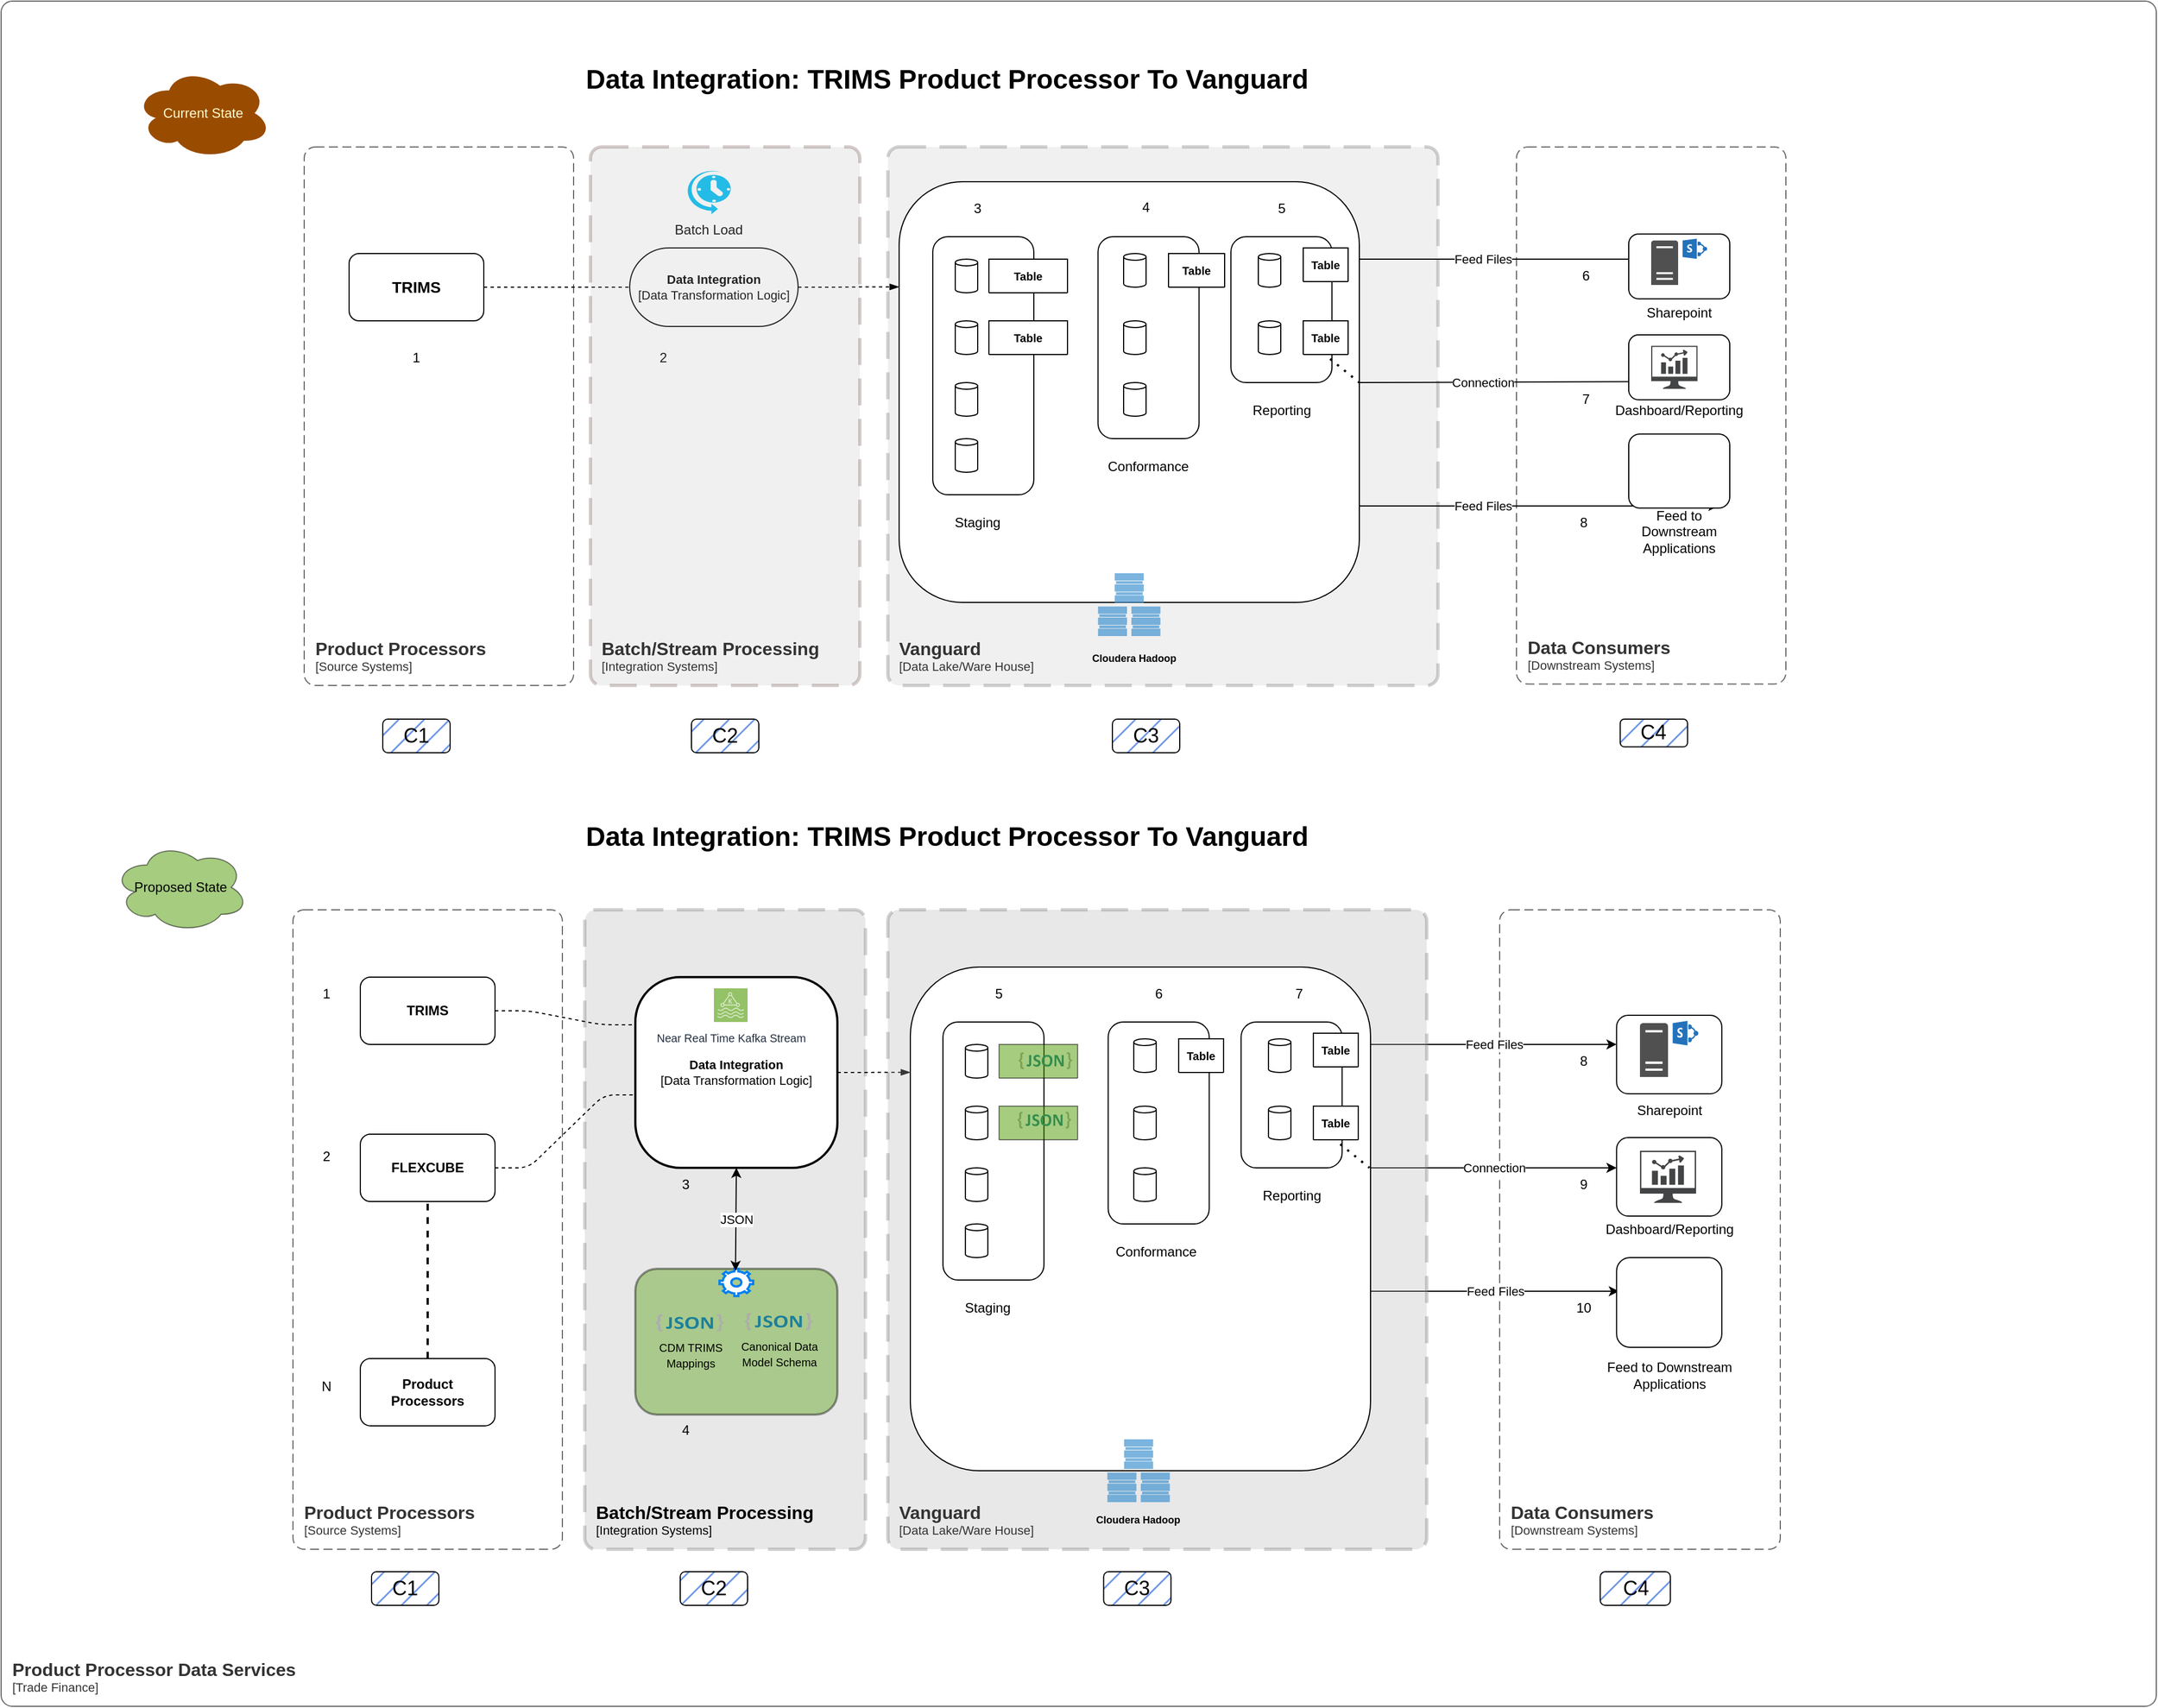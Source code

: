 <mxfile version="22.1.16" type="github" pages="2">
  <diagram name="Current State" id="tbZF8guMvgfieXO2qW0E">
    <mxGraphModel dx="2904.4" dy="1745.4" grid="1" gridSize="10" guides="1" tooltips="1" connect="1" arrows="1" fold="1" page="1" pageScale="0.6" pageWidth="827" pageHeight="1169" background="none" math="0" shadow="0">
      <root>
        <mxCell id="0" />
        <mxCell id="1" parent="0" />
        <object placeholders="1" c4Name="Product Processors" c4Application="Source Systems" label="&lt;font style=&quot;font-size: 16px&quot;&gt;&lt;b&gt;&lt;div style=&quot;text-align: left&quot;&gt;%c4Name%&lt;/div&gt;&lt;/b&gt;&lt;/font&gt;&lt;div style=&quot;text-align: left&quot;&gt;[%c4Application%]&lt;/div&gt;" id="FzemedlOeHOmPLkJfNjO-1">
          <mxCell style="rounded=1;fontSize=11;whiteSpace=wrap;html=1;dashed=1;arcSize=20;fillColor=none;strokeColor=#666666;fontColor=#333333;labelBackgroundColor=none;align=left;verticalAlign=bottom;labelBorderColor=none;spacingTop=0;spacing=10;dashPattern=8 4;metaEdit=1;rotatable=0;perimeter=rectanglePerimeter;noLabel=0;labelPadding=0;allowArrows=0;connectable=0;expand=0;recursiveResize=0;editable=1;pointerEvents=0;absoluteArcSize=1;points=[[0.25,0,0],[0.5,0,0],[0.75,0,0],[1,0.25,0],[1,0.5,0],[1,0.75,0],[0.75,1,0],[0.5,1,0],[0.25,1,0],[0,0.75,0],[0,0.5,0],[0,0.25,0]];" vertex="1" parent="1">
            <mxGeometry x="-440" y="100" width="240" height="480" as="geometry" />
          </mxCell>
        </object>
        <object placeholders="1" c4Name="Product Processors" c4Application="Source Systems" label="&lt;font style=&quot;font-size: 16px&quot;&gt;&lt;b&gt;&lt;div style=&quot;text-align: left&quot;&gt;%c4Name%&lt;/div&gt;&lt;/b&gt;&lt;/font&gt;&lt;div style=&quot;text-align: left&quot;&gt;[%c4Application%]&lt;/div&gt;" C1="" id="yuKBt2K-wmD50oFo5iBD-132">
          <mxCell style="rounded=1;fontSize=11;whiteSpace=wrap;html=1;dashed=1;arcSize=20;fillColor=none;strokeColor=#666666;fontColor=#333333;labelBackgroundColor=none;align=left;verticalAlign=bottom;labelBorderColor=none;spacingTop=0;spacing=10;dashPattern=8 4;metaEdit=1;rotatable=0;perimeter=rectanglePerimeter;noLabel=0;labelPadding=0;allowArrows=0;connectable=0;expand=0;recursiveResize=0;editable=1;pointerEvents=0;absoluteArcSize=1;points=[[0.25,0,0],[0.5,0,0],[0.75,0,0],[1,0.25,0],[1,0.5,0],[1,0.75,0],[0.75,1,0],[0.5,1,0],[0.25,1,0],[0,0.75,0],[0,0.5,0],[0,0.25,0]];" vertex="1" parent="1">
            <mxGeometry x="-450" y="780" width="240" height="570" as="geometry" />
          </mxCell>
        </object>
        <object placeholders="1" c4Name="Data Consumers" c4Application="Downstream Systems" label="&lt;font style=&quot;font-size: 16px&quot;&gt;&lt;b&gt;&lt;div style=&quot;text-align: left&quot;&gt;%c4Name%&lt;/div&gt;&lt;/b&gt;&lt;/font&gt;&lt;div style=&quot;text-align: left&quot;&gt;[%c4Application%]&lt;/div&gt;" id="yuKBt2K-wmD50oFo5iBD-138">
          <mxCell style="rounded=1;fontSize=11;whiteSpace=wrap;html=1;dashed=1;arcSize=20;fillColor=none;strokeColor=#666666;fontColor=#333333;labelBackgroundColor=none;align=left;verticalAlign=bottom;labelBorderColor=none;spacingTop=0;spacing=10;dashPattern=8 4;metaEdit=1;rotatable=0;perimeter=rectanglePerimeter;noLabel=0;labelPadding=0;allowArrows=0;connectable=0;expand=0;recursiveResize=0;editable=1;pointerEvents=0;absoluteArcSize=1;points=[[0.25,0,0],[0.5,0,0],[0.75,0,0],[1,0.25,0],[1,0.5,0],[1,0.75,0],[0.75,1,0],[0.5,1,0],[0.25,1,0],[0,0.75,0],[0,0.5,0],[0,0.25,0]];" vertex="1" parent="1">
            <mxGeometry x="640" y="100" width="240" height="478.73" as="geometry" />
          </mxCell>
        </object>
        <object placeholders="1" c4Name="Data Consumers" c4Application="Downstream Systems" label="&lt;font style=&quot;font-size: 16px&quot;&gt;&lt;b&gt;&lt;div style=&quot;text-align: left&quot;&gt;%c4Name%&lt;/div&gt;&lt;/b&gt;&lt;/font&gt;&lt;div style=&quot;text-align: left&quot;&gt;[%c4Application%]&lt;/div&gt;" id="yuKBt2K-wmD50oFo5iBD-182">
          <mxCell style="rounded=1;fontSize=11;whiteSpace=wrap;html=1;dashed=1;arcSize=20;fillColor=none;strokeColor=#666666;fontColor=#333333;labelBackgroundColor=none;align=left;verticalAlign=bottom;labelBorderColor=none;spacingTop=0;spacing=10;dashPattern=8 4;metaEdit=1;rotatable=0;perimeter=rectanglePerimeter;noLabel=0;labelPadding=0;allowArrows=0;connectable=0;expand=0;recursiveResize=0;editable=1;pointerEvents=0;absoluteArcSize=1;points=[[0.25,0,0],[0.5,0,0],[0.75,0,0],[1,0.25,0],[1,0.5,0],[1,0.75,0],[0.75,1,0],[0.5,1,0],[0.25,1,0],[0,0.75,0],[0,0.5,0],[0,0.25,0]];" vertex="1" parent="1">
            <mxGeometry x="625" y="780" width="250.0" height="570" as="geometry" />
          </mxCell>
        </object>
        <object placeholders="1" c4Name="Batch/Stream Processing" c4Application="Integration Systems" label="&lt;font style=&quot;font-size: 16px&quot;&gt;&lt;b&gt;&lt;div style=&quot;text-align: left&quot;&gt;%c4Name%&lt;/div&gt;&lt;/b&gt;&lt;/font&gt;&lt;div style=&quot;text-align: left&quot;&gt;[%c4Application%]&lt;/div&gt;" id="yuKBt2K-wmD50oFo5iBD-133">
          <mxCell style="rounded=1;fontSize=11;whiteSpace=wrap;html=1;dashed=1;arcSize=20;fillColor=#B3B3B3;strokeColor=#6B6B6B;labelBackgroundColor=none;align=left;verticalAlign=bottom;labelBorderColor=none;spacingTop=0;spacing=10;dashPattern=8 4;metaEdit=1;rotatable=0;perimeter=rectanglePerimeter;noLabel=0;labelPadding=0;allowArrows=0;connectable=0;expand=0;recursiveResize=0;editable=1;pointerEvents=0;absoluteArcSize=1;points=[[0.25,0,0],[0.5,0,0],[0.75,0,0],[1,0.25,0],[1,0.5,0],[1,0.75,0],[0.75,1,0],[0.5,1,0],[0.25,1,0],[0,0.75,0],[0,0.5,0],[0,0.25,0]];opacity=30;strokeWidth=3;" vertex="1" parent="1">
            <mxGeometry x="-190" y="780" width="250" height="570" as="geometry" />
          </mxCell>
        </object>
        <object placeholders="1" c4Name="Vanguard" c4Application="Data Lake/Ware House" label="&lt;font style=&quot;font-size: 16px&quot;&gt;&lt;b&gt;&lt;div style=&quot;text-align: left&quot;&gt;%c4Name%&lt;/div&gt;&lt;/b&gt;&lt;/font&gt;&lt;div style=&quot;text-align: left&quot;&gt;[%c4Application%]&lt;/div&gt;" id="wLs_gUOXVC6ams0V6xlA-1">
          <mxCell style="rounded=1;fontSize=11;whiteSpace=wrap;html=1;dashed=1;arcSize=20;fillColor=#CCCCCC;strokeColor=#666666;fontColor=#333333;labelBackgroundColor=none;align=left;verticalAlign=bottom;labelBorderColor=none;spacingTop=0;spacing=10;dashPattern=8 4;metaEdit=1;rotatable=0;perimeter=rectanglePerimeter;noLabel=0;labelPadding=0;allowArrows=0;connectable=0;expand=0;recursiveResize=0;editable=1;pointerEvents=0;absoluteArcSize=1;points=[[0.25,0,0],[0.5,0,0],[0.75,0,0],[1,0.25,0],[1,0.5,0],[1,0.75,0],[0.75,1,0],[0.5,1,0],[0.25,1,0],[0,0.75,0],[0,0.5,0],[0,0.25,0]];opacity=30;strokeWidth=3;" vertex="1" parent="1">
            <mxGeometry x="80" y="100" width="490" height="480" as="geometry" />
          </mxCell>
        </object>
        <mxCell id="OGL_3rXN170n_kOUYhRo-1" value="&lt;b&gt;&lt;font style=&quot;font-size: 14px;&quot;&gt;TRIMS&lt;/font&gt;&lt;/b&gt;" style="rounded=1;whiteSpace=wrap;html=1;" vertex="1" parent="1">
          <mxGeometry x="-400" y="195" width="120" height="60" as="geometry" />
        </mxCell>
        <mxCell id="OGL_3rXN170n_kOUYhRo-2" value="" style="edgeStyle=entityRelationEdgeStyle;html=1;startArrow=none;startFill=0;endArrow=none;rounded=1;endFill=0;dashed=1;" edge="1" target="OGL_3rXN170n_kOUYhRo-3" parent="1">
          <mxGeometry width="50" relative="1" as="geometry">
            <mxPoint x="-280" y="225" as="sourcePoint" />
          </mxGeometry>
        </mxCell>
        <mxCell id="OGL_3rXN170n_kOUYhRo-3" value="&lt;b&gt;Data Integration&lt;br&gt;&lt;/b&gt;[Data Transformation Logic]" style="html=1;rounded=1;absoluteArcSize=1;arcSize=80;whiteSpace=wrap;fontSize=11;" vertex="1" parent="1">
          <mxGeometry x="-150" y="190" width="150" height="70" as="geometry" />
        </mxCell>
        <mxCell id="OGL_3rXN170n_kOUYhRo-4" value="" style="edgeStyle=entityRelationEdgeStyle;html=1;endArrow=blockThin;endFill=1;startArrow=none;rounded=1;startFill=0;dashed=1;entryX=0;entryY=0.25;entryDx=0;entryDy=0;" edge="1" source="OGL_3rXN170n_kOUYhRo-3" parent="1" target="OGL_3rXN170n_kOUYhRo-9">
          <mxGeometry width="180" relative="1" as="geometry">
            <mxPoint x="-20" y="270" as="targetPoint" />
          </mxGeometry>
        </mxCell>
        <mxCell id="OGL_3rXN170n_kOUYhRo-9" value="" style="rounded=1;whiteSpace=wrap;html=1;" vertex="1" parent="1">
          <mxGeometry x="90" y="131" width="410" height="375" as="geometry" />
        </mxCell>
        <mxCell id="OGL_3rXN170n_kOUYhRo-8" value="" style="rounded=1;whiteSpace=wrap;html=1;container=0;" vertex="1" parent="1">
          <mxGeometry x="120" y="180" width="90" height="230" as="geometry" />
        </mxCell>
        <mxCell id="OGL_3rXN170n_kOUYhRo-13" value="" style="rounded=1;whiteSpace=wrap;html=1;container=0;" vertex="1" parent="1">
          <mxGeometry x="267.2" y="180" width="90" height="180" as="geometry" />
        </mxCell>
        <mxCell id="OGL_3rXN170n_kOUYhRo-14" value="" style="rounded=1;whiteSpace=wrap;html=1;container=0;" vertex="1" parent="1">
          <mxGeometry x="385.6" y="180" width="90" height="130" as="geometry" />
        </mxCell>
        <mxCell id="OGL_3rXN170n_kOUYhRo-99" value="" style="shape=cylinder3;whiteSpace=wrap;html=1;boundedLbl=1;backgroundOutline=1;size=3;rounded=1;" vertex="1" parent="1">
          <mxGeometry x="140" y="200" width="20" height="30" as="geometry" />
        </mxCell>
        <mxCell id="OGL_3rXN170n_kOUYhRo-100" value="" style="shape=cylinder3;whiteSpace=wrap;html=1;boundedLbl=1;backgroundOutline=1;size=3;rounded=1;" vertex="1" parent="1">
          <mxGeometry x="140" y="255" width="20" height="30" as="geometry" />
        </mxCell>
        <mxCell id="OGL_3rXN170n_kOUYhRo-101" value="" style="shape=cylinder3;whiteSpace=wrap;html=1;boundedLbl=1;backgroundOutline=1;size=3;rounded=1;" vertex="1" parent="1">
          <mxGeometry x="140" y="310" width="20" height="30" as="geometry" />
        </mxCell>
        <mxCell id="OGL_3rXN170n_kOUYhRo-102" value="" style="shape=cylinder3;whiteSpace=wrap;html=1;boundedLbl=1;backgroundOutline=1;size=3;rounded=1;" vertex="1" parent="1">
          <mxGeometry x="140" y="360" width="20" height="30" as="geometry" />
        </mxCell>
        <mxCell id="OGL_3rXN170n_kOUYhRo-103" value="&lt;font style=&quot;font-size: 10px;&quot;&gt;Table&lt;/font&gt;" style="shape=table;startSize=30;container=1;collapsible=1;childLayout=tableLayout;fixedRows=1;rowLines=0;fontStyle=1;align=center;resizeLast=1;html=1;whiteSpace=wrap;rounded=1;" vertex="1" collapsed="1" parent="1">
          <mxGeometry x="170" y="200" width="70" height="30" as="geometry">
            <mxRectangle x="630" y="230" width="30" height="30" as="alternateBounds" />
          </mxGeometry>
        </mxCell>
        <mxCell id="OGL_3rXN170n_kOUYhRo-104" value="" style="shape=tableRow;horizontal=0;startSize=0;swimlaneHead=0;swimlaneBody=0;fillColor=none;collapsible=0;dropTarget=0;points=[[0,0.5],[1,0.5]];portConstraint=eastwest;top=0;left=0;right=0;bottom=0;html=1;rounded=1;" vertex="1" visible="0" parent="OGL_3rXN170n_kOUYhRo-103">
          <mxGeometry y="30" width="50" height="30" as="geometry" />
        </mxCell>
        <mxCell id="OGL_3rXN170n_kOUYhRo-105" value="PK,FK1" style="shape=partialRectangle;connectable=0;fillColor=none;top=0;left=0;bottom=0;right=0;fontStyle=1;overflow=hidden;html=1;whiteSpace=wrap;rounded=1;" vertex="1" parent="OGL_3rXN170n_kOUYhRo-104">
          <mxGeometry width="60" height="30" as="geometry">
            <mxRectangle width="60" height="30" as="alternateBounds" />
          </mxGeometry>
        </mxCell>
        <mxCell id="OGL_3rXN170n_kOUYhRo-106" value="Row 1" style="shape=partialRectangle;connectable=0;fillColor=none;top=0;left=0;bottom=0;right=0;align=left;spacingLeft=6;fontStyle=5;overflow=hidden;html=1;whiteSpace=wrap;rounded=1;" vertex="1" parent="OGL_3rXN170n_kOUYhRo-104">
          <mxGeometry x="60" width="-10" height="30" as="geometry">
            <mxRectangle width="-10" height="30" as="alternateBounds" />
          </mxGeometry>
        </mxCell>
        <mxCell id="OGL_3rXN170n_kOUYhRo-107" value="" style="shape=tableRow;horizontal=0;startSize=0;swimlaneHead=0;swimlaneBody=0;fillColor=none;collapsible=0;dropTarget=0;points=[[0,0.5],[1,0.5]];portConstraint=eastwest;top=0;left=0;right=0;bottom=1;html=1;rounded=1;" vertex="1" visible="0" parent="OGL_3rXN170n_kOUYhRo-103">
          <mxGeometry y="60" width="50" height="30" as="geometry" />
        </mxCell>
        <mxCell id="OGL_3rXN170n_kOUYhRo-108" value="PK,FK2" style="shape=partialRectangle;connectable=0;fillColor=none;top=0;left=0;bottom=0;right=0;fontStyle=1;overflow=hidden;html=1;whiteSpace=wrap;rounded=1;" vertex="1" parent="OGL_3rXN170n_kOUYhRo-107">
          <mxGeometry width="60" height="30" as="geometry">
            <mxRectangle width="60" height="30" as="alternateBounds" />
          </mxGeometry>
        </mxCell>
        <mxCell id="OGL_3rXN170n_kOUYhRo-109" value="Row 2" style="shape=partialRectangle;connectable=0;fillColor=none;top=0;left=0;bottom=0;right=0;align=left;spacingLeft=6;fontStyle=5;overflow=hidden;html=1;whiteSpace=wrap;rounded=1;" vertex="1" parent="OGL_3rXN170n_kOUYhRo-107">
          <mxGeometry x="60" width="-10" height="30" as="geometry">
            <mxRectangle width="-10" height="30" as="alternateBounds" />
          </mxGeometry>
        </mxCell>
        <mxCell id="OGL_3rXN170n_kOUYhRo-110" value="" style="shape=tableRow;horizontal=0;startSize=0;swimlaneHead=0;swimlaneBody=0;fillColor=none;collapsible=0;dropTarget=0;points=[[0,0.5],[1,0.5]];portConstraint=eastwest;top=0;left=0;right=0;bottom=0;html=1;rounded=1;" vertex="1" visible="0" parent="OGL_3rXN170n_kOUYhRo-103">
          <mxGeometry y="90" width="50" height="30" as="geometry" />
        </mxCell>
        <mxCell id="OGL_3rXN170n_kOUYhRo-111" value="" style="shape=partialRectangle;connectable=0;fillColor=none;top=0;left=0;bottom=0;right=0;editable=1;overflow=hidden;html=1;whiteSpace=wrap;rounded=1;" vertex="1" parent="OGL_3rXN170n_kOUYhRo-110">
          <mxGeometry width="60" height="30" as="geometry">
            <mxRectangle width="60" height="30" as="alternateBounds" />
          </mxGeometry>
        </mxCell>
        <mxCell id="OGL_3rXN170n_kOUYhRo-112" value="Row 3" style="shape=partialRectangle;connectable=0;fillColor=none;top=0;left=0;bottom=0;right=0;align=left;spacingLeft=6;overflow=hidden;html=1;whiteSpace=wrap;rounded=1;" vertex="1" parent="OGL_3rXN170n_kOUYhRo-110">
          <mxGeometry x="60" width="-10" height="30" as="geometry">
            <mxRectangle width="-10" height="30" as="alternateBounds" />
          </mxGeometry>
        </mxCell>
        <mxCell id="OGL_3rXN170n_kOUYhRo-113" value="" style="shape=tableRow;horizontal=0;startSize=0;swimlaneHead=0;swimlaneBody=0;fillColor=none;collapsible=0;dropTarget=0;points=[[0,0.5],[1,0.5]];portConstraint=eastwest;top=0;left=0;right=0;bottom=0;html=1;rounded=1;" vertex="1" visible="0" parent="OGL_3rXN170n_kOUYhRo-103">
          <mxGeometry y="120" width="50" height="30" as="geometry" />
        </mxCell>
        <mxCell id="OGL_3rXN170n_kOUYhRo-114" value="" style="shape=partialRectangle;connectable=0;fillColor=none;top=0;left=0;bottom=0;right=0;editable=1;overflow=hidden;html=1;whiteSpace=wrap;rounded=1;" vertex="1" parent="OGL_3rXN170n_kOUYhRo-113">
          <mxGeometry width="60" height="30" as="geometry">
            <mxRectangle width="60" height="30" as="alternateBounds" />
          </mxGeometry>
        </mxCell>
        <mxCell id="OGL_3rXN170n_kOUYhRo-115" value="Row 4" style="shape=partialRectangle;connectable=0;fillColor=none;top=0;left=0;bottom=0;right=0;align=left;spacingLeft=6;overflow=hidden;html=1;whiteSpace=wrap;rounded=1;" vertex="1" parent="OGL_3rXN170n_kOUYhRo-113">
          <mxGeometry x="60" width="-10" height="30" as="geometry">
            <mxRectangle width="-10" height="30" as="alternateBounds" />
          </mxGeometry>
        </mxCell>
        <mxCell id="OGL_3rXN170n_kOUYhRo-116" value="&lt;font style=&quot;font-size: 10px;&quot;&gt;Table&lt;/font&gt;" style="shape=table;startSize=30;container=1;collapsible=1;childLayout=tableLayout;fixedRows=1;rowLines=0;fontStyle=1;align=center;resizeLast=1;html=1;whiteSpace=wrap;rounded=1;" vertex="1" collapsed="1" parent="1">
          <mxGeometry x="170" y="255" width="70" height="30" as="geometry">
            <mxRectangle x="630" y="230" width="30" height="30" as="alternateBounds" />
          </mxGeometry>
        </mxCell>
        <mxCell id="OGL_3rXN170n_kOUYhRo-117" value="" style="shape=tableRow;horizontal=0;startSize=0;swimlaneHead=0;swimlaneBody=0;fillColor=none;collapsible=0;dropTarget=0;points=[[0,0.5],[1,0.5]];portConstraint=eastwest;top=0;left=0;right=0;bottom=0;html=1;rounded=1;" vertex="1" visible="0" parent="OGL_3rXN170n_kOUYhRo-116">
          <mxGeometry y="30" width="50" height="30" as="geometry" />
        </mxCell>
        <mxCell id="OGL_3rXN170n_kOUYhRo-118" value="PK,FK1" style="shape=partialRectangle;connectable=0;fillColor=none;top=0;left=0;bottom=0;right=0;fontStyle=1;overflow=hidden;html=1;whiteSpace=wrap;rounded=1;" vertex="1" parent="OGL_3rXN170n_kOUYhRo-117">
          <mxGeometry width="60" height="30" as="geometry">
            <mxRectangle width="60" height="30" as="alternateBounds" />
          </mxGeometry>
        </mxCell>
        <mxCell id="OGL_3rXN170n_kOUYhRo-119" value="Row 1" style="shape=partialRectangle;connectable=0;fillColor=none;top=0;left=0;bottom=0;right=0;align=left;spacingLeft=6;fontStyle=5;overflow=hidden;html=1;whiteSpace=wrap;rounded=1;" vertex="1" parent="OGL_3rXN170n_kOUYhRo-117">
          <mxGeometry x="60" width="-10" height="30" as="geometry">
            <mxRectangle width="-10" height="30" as="alternateBounds" />
          </mxGeometry>
        </mxCell>
        <mxCell id="OGL_3rXN170n_kOUYhRo-120" value="" style="shape=tableRow;horizontal=0;startSize=0;swimlaneHead=0;swimlaneBody=0;fillColor=none;collapsible=0;dropTarget=0;points=[[0,0.5],[1,0.5]];portConstraint=eastwest;top=0;left=0;right=0;bottom=1;html=1;rounded=1;" vertex="1" visible="0" parent="OGL_3rXN170n_kOUYhRo-116">
          <mxGeometry y="60" width="50" height="30" as="geometry" />
        </mxCell>
        <mxCell id="OGL_3rXN170n_kOUYhRo-121" value="PK,FK2" style="shape=partialRectangle;connectable=0;fillColor=none;top=0;left=0;bottom=0;right=0;fontStyle=1;overflow=hidden;html=1;whiteSpace=wrap;rounded=1;" vertex="1" parent="OGL_3rXN170n_kOUYhRo-120">
          <mxGeometry width="60" height="30" as="geometry">
            <mxRectangle width="60" height="30" as="alternateBounds" />
          </mxGeometry>
        </mxCell>
        <mxCell id="OGL_3rXN170n_kOUYhRo-122" value="Row 2" style="shape=partialRectangle;connectable=0;fillColor=none;top=0;left=0;bottom=0;right=0;align=left;spacingLeft=6;fontStyle=5;overflow=hidden;html=1;whiteSpace=wrap;rounded=1;" vertex="1" parent="OGL_3rXN170n_kOUYhRo-120">
          <mxGeometry x="60" width="-10" height="30" as="geometry">
            <mxRectangle width="-10" height="30" as="alternateBounds" />
          </mxGeometry>
        </mxCell>
        <mxCell id="OGL_3rXN170n_kOUYhRo-123" value="" style="shape=tableRow;horizontal=0;startSize=0;swimlaneHead=0;swimlaneBody=0;fillColor=none;collapsible=0;dropTarget=0;points=[[0,0.5],[1,0.5]];portConstraint=eastwest;top=0;left=0;right=0;bottom=0;html=1;rounded=1;" vertex="1" visible="0" parent="OGL_3rXN170n_kOUYhRo-116">
          <mxGeometry y="90" width="50" height="30" as="geometry" />
        </mxCell>
        <mxCell id="OGL_3rXN170n_kOUYhRo-124" value="" style="shape=partialRectangle;connectable=0;fillColor=none;top=0;left=0;bottom=0;right=0;editable=1;overflow=hidden;html=1;whiteSpace=wrap;rounded=1;" vertex="1" parent="OGL_3rXN170n_kOUYhRo-123">
          <mxGeometry width="60" height="30" as="geometry">
            <mxRectangle width="60" height="30" as="alternateBounds" />
          </mxGeometry>
        </mxCell>
        <mxCell id="OGL_3rXN170n_kOUYhRo-125" value="Row 3" style="shape=partialRectangle;connectable=0;fillColor=none;top=0;left=0;bottom=0;right=0;align=left;spacingLeft=6;overflow=hidden;html=1;whiteSpace=wrap;rounded=1;" vertex="1" parent="OGL_3rXN170n_kOUYhRo-123">
          <mxGeometry x="60" width="-10" height="30" as="geometry">
            <mxRectangle width="-10" height="30" as="alternateBounds" />
          </mxGeometry>
        </mxCell>
        <mxCell id="OGL_3rXN170n_kOUYhRo-126" value="" style="shape=tableRow;horizontal=0;startSize=0;swimlaneHead=0;swimlaneBody=0;fillColor=none;collapsible=0;dropTarget=0;points=[[0,0.5],[1,0.5]];portConstraint=eastwest;top=0;left=0;right=0;bottom=0;html=1;rounded=1;" vertex="1" visible="0" parent="OGL_3rXN170n_kOUYhRo-116">
          <mxGeometry y="120" width="50" height="30" as="geometry" />
        </mxCell>
        <mxCell id="OGL_3rXN170n_kOUYhRo-127" value="" style="shape=partialRectangle;connectable=0;fillColor=none;top=0;left=0;bottom=0;right=0;editable=1;overflow=hidden;html=1;whiteSpace=wrap;rounded=1;" vertex="1" parent="OGL_3rXN170n_kOUYhRo-126">
          <mxGeometry width="60" height="30" as="geometry">
            <mxRectangle width="60" height="30" as="alternateBounds" />
          </mxGeometry>
        </mxCell>
        <mxCell id="OGL_3rXN170n_kOUYhRo-128" value="Row 4" style="shape=partialRectangle;connectable=0;fillColor=none;top=0;left=0;bottom=0;right=0;align=left;spacingLeft=6;overflow=hidden;html=1;whiteSpace=wrap;rounded=1;" vertex="1" parent="OGL_3rXN170n_kOUYhRo-126">
          <mxGeometry x="60" width="-10" height="30" as="geometry">
            <mxRectangle width="-10" height="30" as="alternateBounds" />
          </mxGeometry>
        </mxCell>
        <mxCell id="uEnxF1vp-fD0cjR3ecQY-1" value="Staging" style="text;html=1;strokeColor=none;fillColor=none;align=center;verticalAlign=middle;whiteSpace=wrap;rounded=1;" vertex="1" parent="1">
          <mxGeometry x="130" y="420" width="60" height="30" as="geometry" />
        </mxCell>
        <mxCell id="uEnxF1vp-fD0cjR3ecQY-2" value="Conformance" style="text;html=1;strokeColor=none;fillColor=none;align=center;verticalAlign=middle;whiteSpace=wrap;rounded=1;" vertex="1" parent="1">
          <mxGeometry x="282.2" y="370" width="60" height="30" as="geometry" />
        </mxCell>
        <mxCell id="uEnxF1vp-fD0cjR3ecQY-3" value="Reporting" style="text;html=1;strokeColor=none;fillColor=none;align=center;verticalAlign=middle;whiteSpace=wrap;rounded=1;" vertex="1" parent="1">
          <mxGeometry x="400.6" y="320" width="60" height="30" as="geometry" />
        </mxCell>
        <mxCell id="uEnxF1vp-fD0cjR3ecQY-4" value="&lt;font style=&quot;font-size: 10px;&quot;&gt;Table&lt;/font&gt;" style="shape=table;startSize=30;container=1;collapsible=1;childLayout=tableLayout;fixedRows=1;rowLines=0;fontStyle=1;align=center;resizeLast=1;html=1;whiteSpace=wrap;rounded=1;" vertex="1" collapsed="1" parent="1">
          <mxGeometry x="330" y="195" width="50" height="30" as="geometry">
            <mxRectangle x="630" y="230" width="30" height="30" as="alternateBounds" />
          </mxGeometry>
        </mxCell>
        <mxCell id="uEnxF1vp-fD0cjR3ecQY-5" value="" style="shape=tableRow;horizontal=0;startSize=0;swimlaneHead=0;swimlaneBody=0;fillColor=none;collapsible=0;dropTarget=0;points=[[0,0.5],[1,0.5]];portConstraint=eastwest;top=0;left=0;right=0;bottom=0;html=1;rounded=1;" vertex="1" visible="0" parent="uEnxF1vp-fD0cjR3ecQY-4">
          <mxGeometry y="30" width="50" height="30" as="geometry" />
        </mxCell>
        <mxCell id="uEnxF1vp-fD0cjR3ecQY-6" value="PK,FK1" style="shape=partialRectangle;connectable=0;fillColor=none;top=0;left=0;bottom=0;right=0;fontStyle=1;overflow=hidden;html=1;whiteSpace=wrap;rounded=1;" vertex="1" parent="uEnxF1vp-fD0cjR3ecQY-5">
          <mxGeometry width="60" height="30" as="geometry">
            <mxRectangle width="60" height="30" as="alternateBounds" />
          </mxGeometry>
        </mxCell>
        <mxCell id="uEnxF1vp-fD0cjR3ecQY-7" value="Row 1" style="shape=partialRectangle;connectable=0;fillColor=none;top=0;left=0;bottom=0;right=0;align=left;spacingLeft=6;fontStyle=5;overflow=hidden;html=1;whiteSpace=wrap;rounded=1;" vertex="1" parent="uEnxF1vp-fD0cjR3ecQY-5">
          <mxGeometry x="60" width="-10" height="30" as="geometry">
            <mxRectangle width="-10" height="30" as="alternateBounds" />
          </mxGeometry>
        </mxCell>
        <mxCell id="uEnxF1vp-fD0cjR3ecQY-8" value="" style="shape=tableRow;horizontal=0;startSize=0;swimlaneHead=0;swimlaneBody=0;fillColor=none;collapsible=0;dropTarget=0;points=[[0,0.5],[1,0.5]];portConstraint=eastwest;top=0;left=0;right=0;bottom=1;html=1;rounded=1;" vertex="1" visible="0" parent="uEnxF1vp-fD0cjR3ecQY-4">
          <mxGeometry y="60" width="50" height="30" as="geometry" />
        </mxCell>
        <mxCell id="uEnxF1vp-fD0cjR3ecQY-9" value="PK,FK2" style="shape=partialRectangle;connectable=0;fillColor=none;top=0;left=0;bottom=0;right=0;fontStyle=1;overflow=hidden;html=1;whiteSpace=wrap;rounded=1;" vertex="1" parent="uEnxF1vp-fD0cjR3ecQY-8">
          <mxGeometry width="60" height="30" as="geometry">
            <mxRectangle width="60" height="30" as="alternateBounds" />
          </mxGeometry>
        </mxCell>
        <mxCell id="uEnxF1vp-fD0cjR3ecQY-10" value="Row 2" style="shape=partialRectangle;connectable=0;fillColor=none;top=0;left=0;bottom=0;right=0;align=left;spacingLeft=6;fontStyle=5;overflow=hidden;html=1;whiteSpace=wrap;rounded=1;" vertex="1" parent="uEnxF1vp-fD0cjR3ecQY-8">
          <mxGeometry x="60" width="-10" height="30" as="geometry">
            <mxRectangle width="-10" height="30" as="alternateBounds" />
          </mxGeometry>
        </mxCell>
        <mxCell id="uEnxF1vp-fD0cjR3ecQY-11" value="" style="shape=tableRow;horizontal=0;startSize=0;swimlaneHead=0;swimlaneBody=0;fillColor=none;collapsible=0;dropTarget=0;points=[[0,0.5],[1,0.5]];portConstraint=eastwest;top=0;left=0;right=0;bottom=0;html=1;rounded=1;" vertex="1" visible="0" parent="uEnxF1vp-fD0cjR3ecQY-4">
          <mxGeometry y="90" width="50" height="30" as="geometry" />
        </mxCell>
        <mxCell id="uEnxF1vp-fD0cjR3ecQY-12" value="" style="shape=partialRectangle;connectable=0;fillColor=none;top=0;left=0;bottom=0;right=0;editable=1;overflow=hidden;html=1;whiteSpace=wrap;rounded=1;" vertex="1" parent="uEnxF1vp-fD0cjR3ecQY-11">
          <mxGeometry width="60" height="30" as="geometry">
            <mxRectangle width="60" height="30" as="alternateBounds" />
          </mxGeometry>
        </mxCell>
        <mxCell id="uEnxF1vp-fD0cjR3ecQY-13" value="Row 3" style="shape=partialRectangle;connectable=0;fillColor=none;top=0;left=0;bottom=0;right=0;align=left;spacingLeft=6;overflow=hidden;html=1;whiteSpace=wrap;rounded=1;" vertex="1" parent="uEnxF1vp-fD0cjR3ecQY-11">
          <mxGeometry x="60" width="-10" height="30" as="geometry">
            <mxRectangle width="-10" height="30" as="alternateBounds" />
          </mxGeometry>
        </mxCell>
        <mxCell id="uEnxF1vp-fD0cjR3ecQY-14" value="" style="shape=tableRow;horizontal=0;startSize=0;swimlaneHead=0;swimlaneBody=0;fillColor=none;collapsible=0;dropTarget=0;points=[[0,0.5],[1,0.5]];portConstraint=eastwest;top=0;left=0;right=0;bottom=0;html=1;rounded=1;" vertex="1" visible="0" parent="uEnxF1vp-fD0cjR3ecQY-4">
          <mxGeometry y="120" width="50" height="30" as="geometry" />
        </mxCell>
        <mxCell id="uEnxF1vp-fD0cjR3ecQY-15" value="" style="shape=partialRectangle;connectable=0;fillColor=none;top=0;left=0;bottom=0;right=0;editable=1;overflow=hidden;html=1;whiteSpace=wrap;rounded=1;" vertex="1" parent="uEnxF1vp-fD0cjR3ecQY-14">
          <mxGeometry width="60" height="30" as="geometry">
            <mxRectangle width="60" height="30" as="alternateBounds" />
          </mxGeometry>
        </mxCell>
        <mxCell id="uEnxF1vp-fD0cjR3ecQY-16" value="Row 4" style="shape=partialRectangle;connectable=0;fillColor=none;top=0;left=0;bottom=0;right=0;align=left;spacingLeft=6;overflow=hidden;html=1;whiteSpace=wrap;rounded=1;" vertex="1" parent="uEnxF1vp-fD0cjR3ecQY-14">
          <mxGeometry x="60" width="-10" height="30" as="geometry">
            <mxRectangle width="-10" height="30" as="alternateBounds" />
          </mxGeometry>
        </mxCell>
        <mxCell id="uEnxF1vp-fD0cjR3ecQY-17" value="&lt;font style=&quot;font-size: 10px;&quot;&gt;Table&lt;/font&gt;" style="shape=table;startSize=30;container=1;collapsible=1;childLayout=tableLayout;fixedRows=1;rowLines=0;fontStyle=1;align=center;resizeLast=1;html=1;whiteSpace=wrap;rounded=1;" vertex="1" collapsed="1" parent="1">
          <mxGeometry x="450" y="190" width="40" height="30" as="geometry">
            <mxRectangle x="630" y="230" width="30" height="30" as="alternateBounds" />
          </mxGeometry>
        </mxCell>
        <mxCell id="uEnxF1vp-fD0cjR3ecQY-18" value="" style="shape=tableRow;horizontal=0;startSize=0;swimlaneHead=0;swimlaneBody=0;fillColor=none;collapsible=0;dropTarget=0;points=[[0,0.5],[1,0.5]];portConstraint=eastwest;top=0;left=0;right=0;bottom=0;html=1;rounded=1;" vertex="1" visible="0" parent="uEnxF1vp-fD0cjR3ecQY-17">
          <mxGeometry y="30" width="50" height="30" as="geometry" />
        </mxCell>
        <mxCell id="uEnxF1vp-fD0cjR3ecQY-19" value="PK,FK1" style="shape=partialRectangle;connectable=0;fillColor=none;top=0;left=0;bottom=0;right=0;fontStyle=1;overflow=hidden;html=1;whiteSpace=wrap;rounded=1;" vertex="1" parent="uEnxF1vp-fD0cjR3ecQY-18">
          <mxGeometry width="60" height="30" as="geometry">
            <mxRectangle width="60" height="30" as="alternateBounds" />
          </mxGeometry>
        </mxCell>
        <mxCell id="uEnxF1vp-fD0cjR3ecQY-20" value="Row 1" style="shape=partialRectangle;connectable=0;fillColor=none;top=0;left=0;bottom=0;right=0;align=left;spacingLeft=6;fontStyle=5;overflow=hidden;html=1;whiteSpace=wrap;rounded=1;" vertex="1" parent="uEnxF1vp-fD0cjR3ecQY-18">
          <mxGeometry x="60" width="-10" height="30" as="geometry">
            <mxRectangle width="-10" height="30" as="alternateBounds" />
          </mxGeometry>
        </mxCell>
        <mxCell id="uEnxF1vp-fD0cjR3ecQY-21" value="" style="shape=tableRow;horizontal=0;startSize=0;swimlaneHead=0;swimlaneBody=0;fillColor=none;collapsible=0;dropTarget=0;points=[[0,0.5],[1,0.5]];portConstraint=eastwest;top=0;left=0;right=0;bottom=1;html=1;rounded=1;" vertex="1" visible="0" parent="uEnxF1vp-fD0cjR3ecQY-17">
          <mxGeometry y="60" width="50" height="30" as="geometry" />
        </mxCell>
        <mxCell id="uEnxF1vp-fD0cjR3ecQY-22" value="PK,FK2" style="shape=partialRectangle;connectable=0;fillColor=none;top=0;left=0;bottom=0;right=0;fontStyle=1;overflow=hidden;html=1;whiteSpace=wrap;rounded=1;" vertex="1" parent="uEnxF1vp-fD0cjR3ecQY-21">
          <mxGeometry width="60" height="30" as="geometry">
            <mxRectangle width="60" height="30" as="alternateBounds" />
          </mxGeometry>
        </mxCell>
        <mxCell id="uEnxF1vp-fD0cjR3ecQY-23" value="Row 2" style="shape=partialRectangle;connectable=0;fillColor=none;top=0;left=0;bottom=0;right=0;align=left;spacingLeft=6;fontStyle=5;overflow=hidden;html=1;whiteSpace=wrap;rounded=1;" vertex="1" parent="uEnxF1vp-fD0cjR3ecQY-21">
          <mxGeometry x="60" width="-10" height="30" as="geometry">
            <mxRectangle width="-10" height="30" as="alternateBounds" />
          </mxGeometry>
        </mxCell>
        <mxCell id="uEnxF1vp-fD0cjR3ecQY-24" value="" style="shape=tableRow;horizontal=0;startSize=0;swimlaneHead=0;swimlaneBody=0;fillColor=none;collapsible=0;dropTarget=0;points=[[0,0.5],[1,0.5]];portConstraint=eastwest;top=0;left=0;right=0;bottom=0;html=1;rounded=1;" vertex="1" visible="0" parent="uEnxF1vp-fD0cjR3ecQY-17">
          <mxGeometry y="90" width="50" height="30" as="geometry" />
        </mxCell>
        <mxCell id="uEnxF1vp-fD0cjR3ecQY-25" value="" style="shape=partialRectangle;connectable=0;fillColor=none;top=0;left=0;bottom=0;right=0;editable=1;overflow=hidden;html=1;whiteSpace=wrap;rounded=1;" vertex="1" parent="uEnxF1vp-fD0cjR3ecQY-24">
          <mxGeometry width="60" height="30" as="geometry">
            <mxRectangle width="60" height="30" as="alternateBounds" />
          </mxGeometry>
        </mxCell>
        <mxCell id="uEnxF1vp-fD0cjR3ecQY-26" value="Row 3" style="shape=partialRectangle;connectable=0;fillColor=none;top=0;left=0;bottom=0;right=0;align=left;spacingLeft=6;overflow=hidden;html=1;whiteSpace=wrap;rounded=1;" vertex="1" parent="uEnxF1vp-fD0cjR3ecQY-24">
          <mxGeometry x="60" width="-10" height="30" as="geometry">
            <mxRectangle width="-10" height="30" as="alternateBounds" />
          </mxGeometry>
        </mxCell>
        <mxCell id="uEnxF1vp-fD0cjR3ecQY-27" value="" style="shape=tableRow;horizontal=0;startSize=0;swimlaneHead=0;swimlaneBody=0;fillColor=none;collapsible=0;dropTarget=0;points=[[0,0.5],[1,0.5]];portConstraint=eastwest;top=0;left=0;right=0;bottom=0;html=1;rounded=1;" vertex="1" visible="0" parent="uEnxF1vp-fD0cjR3ecQY-17">
          <mxGeometry y="120" width="50" height="30" as="geometry" />
        </mxCell>
        <mxCell id="uEnxF1vp-fD0cjR3ecQY-28" value="" style="shape=partialRectangle;connectable=0;fillColor=none;top=0;left=0;bottom=0;right=0;editable=1;overflow=hidden;html=1;whiteSpace=wrap;rounded=1;" vertex="1" parent="uEnxF1vp-fD0cjR3ecQY-27">
          <mxGeometry width="60" height="30" as="geometry">
            <mxRectangle width="60" height="30" as="alternateBounds" />
          </mxGeometry>
        </mxCell>
        <mxCell id="uEnxF1vp-fD0cjR3ecQY-29" value="Row 4" style="shape=partialRectangle;connectable=0;fillColor=none;top=0;left=0;bottom=0;right=0;align=left;spacingLeft=6;overflow=hidden;html=1;whiteSpace=wrap;rounded=1;" vertex="1" parent="uEnxF1vp-fD0cjR3ecQY-27">
          <mxGeometry x="60" width="-10" height="30" as="geometry">
            <mxRectangle width="-10" height="30" as="alternateBounds" />
          </mxGeometry>
        </mxCell>
        <mxCell id="uEnxF1vp-fD0cjR3ecQY-30" value="" style="shape=cylinder3;whiteSpace=wrap;html=1;boundedLbl=1;backgroundOutline=1;size=3;rounded=1;" vertex="1" parent="1">
          <mxGeometry x="290" y="195" width="20" height="30" as="geometry" />
        </mxCell>
        <mxCell id="uEnxF1vp-fD0cjR3ecQY-31" value="" style="shape=cylinder3;whiteSpace=wrap;html=1;boundedLbl=1;backgroundOutline=1;size=3;rounded=1;" vertex="1" parent="1">
          <mxGeometry x="410" y="195" width="20" height="30" as="geometry" />
        </mxCell>
        <mxCell id="uEnxF1vp-fD0cjR3ecQY-32" value="Batch Load" style="verticalLabelPosition=bottom;html=1;verticalAlign=top;align=center;strokeColor=none;fillColor=#00BEF2;shape=mxgraph.azure.scheduler;pointerEvents=1;rounded=1;" vertex="1" parent="1">
          <mxGeometry x="-100" y="120" width="40" height="40" as="geometry" />
        </mxCell>
        <mxCell id="uEnxF1vp-fD0cjR3ecQY-34" value="" style="shape=cylinder3;whiteSpace=wrap;html=1;boundedLbl=1;backgroundOutline=1;size=3;rounded=1;" vertex="1" parent="1">
          <mxGeometry x="290" y="255" width="20" height="30" as="geometry" />
        </mxCell>
        <mxCell id="uEnxF1vp-fD0cjR3ecQY-35" value="" style="shape=cylinder3;whiteSpace=wrap;html=1;boundedLbl=1;backgroundOutline=1;size=3;rounded=1;" vertex="1" parent="1">
          <mxGeometry x="290" y="310" width="20" height="30" as="geometry" />
        </mxCell>
        <mxCell id="uEnxF1vp-fD0cjR3ecQY-36" value="" style="shape=cylinder3;whiteSpace=wrap;html=1;boundedLbl=1;backgroundOutline=1;size=3;rounded=1;" vertex="1" parent="1">
          <mxGeometry x="410" y="255" width="20" height="30" as="geometry" />
        </mxCell>
        <mxCell id="uEnxF1vp-fD0cjR3ecQY-46" value="" style="endArrow=classic;html=1;rounded=1;" edge="1" parent="1">
          <mxGeometry relative="1" as="geometry">
            <mxPoint x="500" y="200" as="sourcePoint" />
            <mxPoint x="820" y="200" as="targetPoint" />
          </mxGeometry>
        </mxCell>
        <mxCell id="uEnxF1vp-fD0cjR3ecQY-47" value="Feed Files" style="edgeLabel;resizable=0;html=1;align=center;verticalAlign=middle;rounded=1;" connectable="0" vertex="1" parent="uEnxF1vp-fD0cjR3ecQY-46">
          <mxGeometry relative="1" as="geometry">
            <mxPoint x="-50" as="offset" />
          </mxGeometry>
        </mxCell>
        <mxCell id="uEnxF1vp-fD0cjR3ecQY-48" value="" style="endArrow=classic;html=1;rounded=1;" edge="1" parent="1">
          <mxGeometry relative="1" as="geometry">
            <mxPoint x="500" y="310" as="sourcePoint" />
            <mxPoint x="820" y="309" as="targetPoint" />
          </mxGeometry>
        </mxCell>
        <mxCell id="uEnxF1vp-fD0cjR3ecQY-49" value="Connection" style="edgeLabel;resizable=0;html=1;align=center;verticalAlign=middle;rounded=1;" connectable="0" vertex="1" parent="uEnxF1vp-fD0cjR3ecQY-48">
          <mxGeometry relative="1" as="geometry">
            <mxPoint x="-50" as="offset" />
          </mxGeometry>
        </mxCell>
        <mxCell id="uEnxF1vp-fD0cjR3ecQY-50" value="" style="endArrow=classic;html=1;rounded=1;" edge="1" parent="1">
          <mxGeometry relative="1" as="geometry">
            <mxPoint x="500" y="420" as="sourcePoint" />
            <mxPoint x="820" y="420" as="targetPoint" />
          </mxGeometry>
        </mxCell>
        <mxCell id="uEnxF1vp-fD0cjR3ecQY-51" value="Feed Files" style="edgeLabel;resizable=0;html=1;align=center;verticalAlign=middle;rounded=1;" connectable="0" vertex="1" parent="uEnxF1vp-fD0cjR3ecQY-50">
          <mxGeometry relative="1" as="geometry">
            <mxPoint x="-50" as="offset" />
          </mxGeometry>
        </mxCell>
        <mxCell id="uEnxF1vp-fD0cjR3ecQY-61" value="&lt;font style=&quot;font-size: 10px;&quot;&gt;Table&lt;/font&gt;" style="shape=table;startSize=30;container=1;collapsible=1;childLayout=tableLayout;fixedRows=1;rowLines=0;fontStyle=1;align=center;resizeLast=1;html=1;whiteSpace=wrap;rounded=1;" vertex="1" collapsed="1" parent="1">
          <mxGeometry x="450" y="255" width="40" height="30" as="geometry">
            <mxRectangle x="630" y="230" width="30" height="30" as="alternateBounds" />
          </mxGeometry>
        </mxCell>
        <mxCell id="uEnxF1vp-fD0cjR3ecQY-62" value="" style="shape=tableRow;horizontal=0;startSize=0;swimlaneHead=0;swimlaneBody=0;fillColor=none;collapsible=0;dropTarget=0;points=[[0,0.5],[1,0.5]];portConstraint=eastwest;top=0;left=0;right=0;bottom=0;html=1;rounded=1;" vertex="1" visible="0" parent="uEnxF1vp-fD0cjR3ecQY-61">
          <mxGeometry y="30" width="50" height="30" as="geometry" />
        </mxCell>
        <mxCell id="uEnxF1vp-fD0cjR3ecQY-63" value="PK,FK1" style="shape=partialRectangle;connectable=0;fillColor=none;top=0;left=0;bottom=0;right=0;fontStyle=1;overflow=hidden;html=1;whiteSpace=wrap;rounded=1;" vertex="1" parent="uEnxF1vp-fD0cjR3ecQY-62">
          <mxGeometry width="60" height="30" as="geometry">
            <mxRectangle width="60" height="30" as="alternateBounds" />
          </mxGeometry>
        </mxCell>
        <mxCell id="uEnxF1vp-fD0cjR3ecQY-64" value="Row 1" style="shape=partialRectangle;connectable=0;fillColor=none;top=0;left=0;bottom=0;right=0;align=left;spacingLeft=6;fontStyle=5;overflow=hidden;html=1;whiteSpace=wrap;rounded=1;" vertex="1" parent="uEnxF1vp-fD0cjR3ecQY-62">
          <mxGeometry x="60" width="-10" height="30" as="geometry">
            <mxRectangle width="-10" height="30" as="alternateBounds" />
          </mxGeometry>
        </mxCell>
        <mxCell id="uEnxF1vp-fD0cjR3ecQY-65" value="" style="shape=tableRow;horizontal=0;startSize=0;swimlaneHead=0;swimlaneBody=0;fillColor=none;collapsible=0;dropTarget=0;points=[[0,0.5],[1,0.5]];portConstraint=eastwest;top=0;left=0;right=0;bottom=1;html=1;rounded=1;" vertex="1" visible="0" parent="uEnxF1vp-fD0cjR3ecQY-61">
          <mxGeometry y="60" width="50" height="30" as="geometry" />
        </mxCell>
        <mxCell id="uEnxF1vp-fD0cjR3ecQY-66" value="PK,FK2" style="shape=partialRectangle;connectable=0;fillColor=none;top=0;left=0;bottom=0;right=0;fontStyle=1;overflow=hidden;html=1;whiteSpace=wrap;rounded=1;" vertex="1" parent="uEnxF1vp-fD0cjR3ecQY-65">
          <mxGeometry width="60" height="30" as="geometry">
            <mxRectangle width="60" height="30" as="alternateBounds" />
          </mxGeometry>
        </mxCell>
        <mxCell id="uEnxF1vp-fD0cjR3ecQY-67" value="Row 2" style="shape=partialRectangle;connectable=0;fillColor=none;top=0;left=0;bottom=0;right=0;align=left;spacingLeft=6;fontStyle=5;overflow=hidden;html=1;whiteSpace=wrap;rounded=1;" vertex="1" parent="uEnxF1vp-fD0cjR3ecQY-65">
          <mxGeometry x="60" width="-10" height="30" as="geometry">
            <mxRectangle width="-10" height="30" as="alternateBounds" />
          </mxGeometry>
        </mxCell>
        <mxCell id="uEnxF1vp-fD0cjR3ecQY-68" value="" style="shape=tableRow;horizontal=0;startSize=0;swimlaneHead=0;swimlaneBody=0;fillColor=none;collapsible=0;dropTarget=0;points=[[0,0.5],[1,0.5]];portConstraint=eastwest;top=0;left=0;right=0;bottom=0;html=1;rounded=1;" vertex="1" visible="0" parent="uEnxF1vp-fD0cjR3ecQY-61">
          <mxGeometry y="90" width="50" height="30" as="geometry" />
        </mxCell>
        <mxCell id="uEnxF1vp-fD0cjR3ecQY-69" value="" style="shape=partialRectangle;connectable=0;fillColor=none;top=0;left=0;bottom=0;right=0;editable=1;overflow=hidden;html=1;whiteSpace=wrap;rounded=1;" vertex="1" parent="uEnxF1vp-fD0cjR3ecQY-68">
          <mxGeometry width="60" height="30" as="geometry">
            <mxRectangle width="60" height="30" as="alternateBounds" />
          </mxGeometry>
        </mxCell>
        <mxCell id="uEnxF1vp-fD0cjR3ecQY-70" value="Row 3" style="shape=partialRectangle;connectable=0;fillColor=none;top=0;left=0;bottom=0;right=0;align=left;spacingLeft=6;overflow=hidden;html=1;whiteSpace=wrap;rounded=1;" vertex="1" parent="uEnxF1vp-fD0cjR3ecQY-68">
          <mxGeometry x="60" width="-10" height="30" as="geometry">
            <mxRectangle width="-10" height="30" as="alternateBounds" />
          </mxGeometry>
        </mxCell>
        <mxCell id="uEnxF1vp-fD0cjR3ecQY-71" value="" style="shape=tableRow;horizontal=0;startSize=0;swimlaneHead=0;swimlaneBody=0;fillColor=none;collapsible=0;dropTarget=0;points=[[0,0.5],[1,0.5]];portConstraint=eastwest;top=0;left=0;right=0;bottom=0;html=1;rounded=1;" vertex="1" visible="0" parent="uEnxF1vp-fD0cjR3ecQY-61">
          <mxGeometry y="120" width="50" height="30" as="geometry" />
        </mxCell>
        <mxCell id="uEnxF1vp-fD0cjR3ecQY-72" value="" style="shape=partialRectangle;connectable=0;fillColor=none;top=0;left=0;bottom=0;right=0;editable=1;overflow=hidden;html=1;whiteSpace=wrap;rounded=1;" vertex="1" parent="uEnxF1vp-fD0cjR3ecQY-71">
          <mxGeometry width="60" height="30" as="geometry">
            <mxRectangle width="60" height="30" as="alternateBounds" />
          </mxGeometry>
        </mxCell>
        <mxCell id="uEnxF1vp-fD0cjR3ecQY-73" value="Row 4" style="shape=partialRectangle;connectable=0;fillColor=none;top=0;left=0;bottom=0;right=0;align=left;spacingLeft=6;overflow=hidden;html=1;whiteSpace=wrap;rounded=1;" vertex="1" parent="uEnxF1vp-fD0cjR3ecQY-71">
          <mxGeometry x="60" width="-10" height="30" as="geometry">
            <mxRectangle width="-10" height="30" as="alternateBounds" />
          </mxGeometry>
        </mxCell>
        <mxCell id="uEnxF1vp-fD0cjR3ecQY-74" value="" style="endArrow=none;dashed=1;html=1;dashPattern=1 3;strokeWidth=2;rounded=1;exitX=0.982;exitY=0.838;exitDx=0;exitDy=0;exitPerimeter=0;" edge="1" parent="1" source="OGL_3rXN170n_kOUYhRo-14">
          <mxGeometry width="50" height="50" relative="1" as="geometry">
            <mxPoint x="530" y="383" as="sourcePoint" />
            <mxPoint x="500" y="310" as="targetPoint" />
          </mxGeometry>
        </mxCell>
        <mxCell id="uEnxF1vp-fD0cjR3ecQY-75" value="1" style="text;html=1;strokeColor=none;fillColor=none;align=center;verticalAlign=middle;whiteSpace=wrap;rounded=1;" vertex="1" parent="1">
          <mxGeometry x="-370" y="273" width="60" height="30" as="geometry" />
        </mxCell>
        <mxCell id="uEnxF1vp-fD0cjR3ecQY-76" value="2" style="text;html=1;strokeColor=none;fillColor=none;align=center;verticalAlign=middle;whiteSpace=wrap;rounded=1;" vertex="1" parent="1">
          <mxGeometry x="-150" y="273" width="60" height="30" as="geometry" />
        </mxCell>
        <mxCell id="uEnxF1vp-fD0cjR3ecQY-77" value="3" style="text;html=1;strokeColor=none;fillColor=none;align=center;verticalAlign=middle;whiteSpace=wrap;rounded=1;" vertex="1" parent="1">
          <mxGeometry x="130" y="140" width="60" height="30" as="geometry" />
        </mxCell>
        <mxCell id="uEnxF1vp-fD0cjR3ecQY-78" value="4" style="text;html=1;strokeColor=none;fillColor=none;align=center;verticalAlign=middle;whiteSpace=wrap;rounded=1;" vertex="1" parent="1">
          <mxGeometry x="280" y="139" width="60" height="30" as="geometry" />
        </mxCell>
        <mxCell id="uEnxF1vp-fD0cjR3ecQY-79" value="5" style="text;html=1;strokeColor=none;fillColor=none;align=center;verticalAlign=middle;whiteSpace=wrap;rounded=1;" vertex="1" parent="1">
          <mxGeometry x="400.6" y="140" width="60" height="30" as="geometry" />
        </mxCell>
        <mxCell id="uEnxF1vp-fD0cjR3ecQY-80" value="6" style="text;html=1;strokeColor=none;fillColor=none;align=center;verticalAlign=middle;whiteSpace=wrap;rounded=1;" vertex="1" parent="1">
          <mxGeometry x="672.38" y="200" width="60" height="30" as="geometry" />
        </mxCell>
        <mxCell id="uEnxF1vp-fD0cjR3ecQY-81" value="&lt;h1&gt;Data Integration: TRIMS Product Processor To Vanguard&lt;/h1&gt;" style="text;html=1;strokeColor=none;fillColor=none;spacing=5;spacingTop=-20;whiteSpace=wrap;overflow=hidden;rounded=1;" vertex="1" parent="1">
          <mxGeometry x="-194.4" y="20" width="670" height="50" as="geometry" />
        </mxCell>
        <mxCell id="wmEXvG0R8FhYU_NZQ5m0-1" value="" style="group;rounded=1;" vertex="1" connectable="0" parent="1">
          <mxGeometry x="237.5" y="480" width="122.5" height="90" as="geometry" />
        </mxCell>
        <mxCell id="OGL_3rXN170n_kOUYhRo-7" value="" style="shadow=0;dashed=0;html=1;strokeColor=none;fillColor=#4495D1;labelPosition=center;verticalLabelPosition=bottom;verticalAlign=top;align=center;outlineConnect=0;shape=mxgraph.veeam.storage_cluster;container=0;opacity=70;rounded=1;" vertex="1" parent="wmEXvG0R8FhYU_NZQ5m0-1">
          <mxGeometry x="29.7" width="55.6" height="56" as="geometry" />
        </mxCell>
        <mxCell id="uEnxF1vp-fD0cjR3ecQY-33" value="&lt;b&gt;&lt;font style=&quot;font-size: 9px;&quot;&gt;Cloudera Hadoop&lt;/font&gt;&lt;br&gt;&lt;/b&gt;" style="text;html=1;strokeColor=none;fillColor=none;align=center;verticalAlign=middle;whiteSpace=wrap;rounded=1;" vertex="1" parent="wmEXvG0R8FhYU_NZQ5m0-1">
          <mxGeometry y="60" width="122.5" height="30" as="geometry" />
        </mxCell>
        <object placeholders="1" c4Name="Batch/Stream Processing" c4Application="Integration Systems" label="&lt;font style=&quot;font-size: 16px&quot;&gt;&lt;b&gt;&lt;div style=&quot;text-align: left&quot;&gt;%c4Name%&lt;/div&gt;&lt;/b&gt;&lt;/font&gt;&lt;div style=&quot;text-align: left&quot;&gt;[%c4Application%]&lt;/div&gt;" id="X0ISGB_g8yF7wEohI6Br-1">
          <mxCell style="rounded=1;fontSize=11;whiteSpace=wrap;html=1;dashed=1;arcSize=20;fillColor=#B3B3B3;strokeColor=#330000;fontColor=#333333;labelBackgroundColor=none;align=left;verticalAlign=bottom;labelBorderColor=none;spacingTop=0;spacing=10;dashPattern=8 4;metaEdit=1;rotatable=0;perimeter=rectanglePerimeter;noLabel=0;labelPadding=0;allowArrows=0;connectable=0;expand=0;recursiveResize=0;editable=1;pointerEvents=0;absoluteArcSize=1;points=[[0.25,0,0],[0.5,0,0],[0.75,0,0],[1,0.25,0],[1,0.5,0],[1,0.75,0],[0.75,1,0],[0.5,1,0],[0.25,1,0],[0,0.75,0],[0,0.5,0],[0,0.25,0]];opacity=20;strokeWidth=3;" vertex="1" parent="1">
            <mxGeometry x="-185" y="100" width="240" height="480" as="geometry" />
          </mxCell>
        </object>
        <mxCell id="yiS1bbNgJhyyrQwx4I_--1" value="&lt;font style=&quot;font-size: 18px;&quot;&gt;C1&lt;/font&gt;" style="text;html=1;strokeColor=default;fillColor=#6e97e7;align=center;verticalAlign=middle;whiteSpace=wrap;rounded=1;fillStyle=hatch;" vertex="1" parent="1">
          <mxGeometry x="-370" y="610" width="60" height="30" as="geometry" />
        </mxCell>
        <mxCell id="yiS1bbNgJhyyrQwx4I_--2" value="&lt;font style=&quot;font-size: 18px;&quot;&gt;C2&lt;/font&gt;" style="text;html=1;strokeColor=default;fillColor=#6e97e7;align=center;verticalAlign=middle;whiteSpace=wrap;rounded=1;fillStyle=hatch;" vertex="1" parent="1">
          <mxGeometry x="-95" y="610" width="60" height="30" as="geometry" />
        </mxCell>
        <mxCell id="yiS1bbNgJhyyrQwx4I_--3" value="&lt;font style=&quot;font-size: 18px;&quot;&gt;C3&lt;/font&gt;" style="text;html=1;strokeColor=default;fillColor=#6e97e7;align=center;verticalAlign=middle;whiteSpace=wrap;rounded=1;fillStyle=hatch;" vertex="1" parent="1">
          <mxGeometry x="280" y="610" width="60" height="30" as="geometry" />
        </mxCell>
        <mxCell id="yuKBt2K-wmD50oFo5iBD-1" value="&lt;b&gt;&lt;font style=&quot;font-size: 12px;&quot;&gt;TRIMS&lt;/font&gt;&lt;/b&gt;" style="rounded=1;whiteSpace=wrap;html=1;" vertex="1" parent="1">
          <mxGeometry x="-390" y="840" width="120" height="60" as="geometry" />
        </mxCell>
        <mxCell id="yuKBt2K-wmD50oFo5iBD-2" value="&lt;b&gt;&lt;font style=&quot;font-size: 12px;&quot;&gt;FLEXCUBE&lt;/font&gt;&lt;/b&gt;" style="rounded=1;whiteSpace=wrap;html=1;" vertex="1" parent="1">
          <mxGeometry x="-390" y="980" width="120" height="60" as="geometry" />
        </mxCell>
        <mxCell id="yuKBt2K-wmD50oFo5iBD-3" value="" style="edgeStyle=entityRelationEdgeStyle;html=1;startArrow=none;startFill=0;endArrow=none;rounded=1;endFill=0;dashed=1;exitX=1;exitY=0.5;exitDx=0;exitDy=0;entryX=0.011;entryY=0.618;entryDx=0;entryDy=0;entryPerimeter=0;" edge="1" parent="1" source="yuKBt2K-wmD50oFo5iBD-2" target="yuKBt2K-wmD50oFo5iBD-4">
          <mxGeometry width="50" relative="1" as="geometry">
            <mxPoint x="-180.0" y="925" as="sourcePoint" />
          </mxGeometry>
        </mxCell>
        <mxCell id="yuKBt2K-wmD50oFo5iBD-4" value="&lt;b&gt;Data Integration&lt;br&gt;&lt;/b&gt;[Data Transformation Logic]" style="html=1;rounded=1;absoluteArcSize=1;arcSize=80;whiteSpace=wrap;fontSize=11;strokeWidth=2;" vertex="1" parent="1">
          <mxGeometry x="-145" y="840" width="180" height="170" as="geometry" />
        </mxCell>
        <mxCell id="yuKBt2K-wmD50oFo5iBD-5" value="" style="edgeStyle=entityRelationEdgeStyle;html=1;endArrow=blockThin;endFill=1;startArrow=none;rounded=1;startFill=0;dashed=1;entryX=0;entryY=0.209;entryDx=0;entryDy=0;entryPerimeter=0;" edge="1" parent="1" source="yuKBt2K-wmD50oFo5iBD-4" target="yuKBt2K-wmD50oFo5iBD-6">
          <mxGeometry width="180" relative="1" as="geometry">
            <mxPoint x="80" y="970" as="targetPoint" />
          </mxGeometry>
        </mxCell>
        <mxCell id="yuKBt2K-wmD50oFo5iBD-81" value="" style="endArrow=classic;html=1;rounded=1;entryX=0;entryY=0.371;entryDx=0;entryDy=0;entryPerimeter=0;" edge="1" parent="1" target="yuKBt2K-wmD50oFo5iBD-170">
          <mxGeometry relative="1" as="geometry">
            <mxPoint x="510" y="900" as="sourcePoint" />
            <mxPoint x="700" y="900" as="targetPoint" />
          </mxGeometry>
        </mxCell>
        <mxCell id="yuKBt2K-wmD50oFo5iBD-82" value="Feed Files" style="edgeLabel;resizable=0;html=1;align=center;verticalAlign=middle;rounded=1;" connectable="0" vertex="1" parent="yuKBt2K-wmD50oFo5iBD-81">
          <mxGeometry relative="1" as="geometry" />
        </mxCell>
        <mxCell id="yuKBt2K-wmD50oFo5iBD-83" value="" style="endArrow=classic;html=1;rounded=1;entryX=0;entryY=0.386;entryDx=0;entryDy=0;entryPerimeter=0;" edge="1" parent="1" target="yuKBt2K-wmD50oFo5iBD-173">
          <mxGeometry relative="1" as="geometry">
            <mxPoint x="510" y="1010" as="sourcePoint" />
            <mxPoint x="800" y="1015" as="targetPoint" />
          </mxGeometry>
        </mxCell>
        <mxCell id="yuKBt2K-wmD50oFo5iBD-84" value="Connection" style="edgeLabel;resizable=0;html=1;align=center;verticalAlign=middle;rounded=1;" connectable="0" vertex="1" parent="yuKBt2K-wmD50oFo5iBD-83">
          <mxGeometry relative="1" as="geometry" />
        </mxCell>
        <mxCell id="yuKBt2K-wmD50oFo5iBD-85" value="" style="endArrow=classic;html=1;rounded=1;entryX=0.022;entryY=0.375;entryDx=0;entryDy=0;entryPerimeter=0;" edge="1" parent="1" target="yuKBt2K-wmD50oFo5iBD-168">
          <mxGeometry relative="1" as="geometry">
            <mxPoint x="510" y="1120" as="sourcePoint" />
            <mxPoint x="700" y="1120" as="targetPoint" />
          </mxGeometry>
        </mxCell>
        <mxCell id="yuKBt2K-wmD50oFo5iBD-86" value="Feed Files" style="edgeLabel;resizable=0;html=1;align=center;verticalAlign=middle;rounded=1;" connectable="0" vertex="1" parent="yuKBt2K-wmD50oFo5iBD-85">
          <mxGeometry relative="1" as="geometry" />
        </mxCell>
        <mxCell id="yuKBt2K-wmD50oFo5iBD-108" value="2" style="text;html=1;strokeColor=none;fillColor=none;align=center;verticalAlign=middle;whiteSpace=wrap;rounded=1;" vertex="1" parent="1">
          <mxGeometry x="-450" y="985" width="60" height="30" as="geometry" />
        </mxCell>
        <mxCell id="yuKBt2K-wmD50oFo5iBD-109" value="&lt;font style=&quot;font-size: 12px;&quot;&gt;1&lt;/font&gt;" style="text;html=1;strokeColor=none;fillColor=none;align=center;verticalAlign=middle;whiteSpace=wrap;rounded=1;" vertex="1" parent="1">
          <mxGeometry x="-450" y="840" width="60" height="30" as="geometry" />
        </mxCell>
        <mxCell id="yuKBt2K-wmD50oFo5iBD-110" value="3" style="text;html=1;strokeColor=none;fillColor=none;align=center;verticalAlign=middle;whiteSpace=wrap;rounded=1;" vertex="1" parent="1">
          <mxGeometry x="-130" y="1010" width="60" height="30" as="geometry" />
        </mxCell>
        <mxCell id="yuKBt2K-wmD50oFo5iBD-112" value="10" style="text;html=1;strokeColor=none;fillColor=none;align=center;verticalAlign=middle;whiteSpace=wrap;rounded=1;" vertex="1" parent="1">
          <mxGeometry x="670" y="1120" width="60" height="30" as="geometry" />
        </mxCell>
        <mxCell id="yuKBt2K-wmD50oFo5iBD-113" value="&lt;h1&gt;Data Integration: TRIMS Product Processor To Vanguard&lt;/h1&gt;" style="text;html=1;strokeColor=none;fillColor=none;spacing=5;spacingTop=-20;whiteSpace=wrap;overflow=hidden;rounded=1;" vertex="1" parent="1">
          <mxGeometry x="-194.4" y="695" width="670" height="50" as="geometry" />
        </mxCell>
        <mxCell id="yuKBt2K-wmD50oFo5iBD-115" value="" style="group;strokeWidth=2;strokeColor=default;rounded=1;fillColor=#4D9900;fillStyle=solid;opacity=40;" vertex="1" connectable="0" parent="1">
          <mxGeometry x="-145" y="1100" width="180" height="130" as="geometry" />
        </mxCell>
        <mxCell id="yuKBt2K-wmD50oFo5iBD-117" value="" style="html=1;verticalLabelPosition=bottom;align=center;labelBackgroundColor=#ffffff;verticalAlign=top;strokeWidth=2;strokeColor=#0080F0;shadow=0;dashed=0;shape=mxgraph.ios7.icons.settings;rounded=1;" vertex="1" parent="yuKBt2K-wmD50oFo5iBD-115">
          <mxGeometry x="75" width="30" height="24.242" as="geometry" />
        </mxCell>
        <mxCell id="yuKBt2K-wmD50oFo5iBD-118" value="&lt;font style=&quot;font-size: 10px;&quot;&gt;CDM TRIMS &lt;br&gt;Mappings&lt;/font&gt;" style="dashed=0;outlineConnect=0;html=1;align=center;labelPosition=center;verticalLabelPosition=bottom;verticalAlign=top;shape=mxgraph.weblogos.json_2;rounded=1;" vertex="1" parent="yuKBt2K-wmD50oFo5iBD-115">
          <mxGeometry x="18.375" y="40.606" width="60.3" height="15.273" as="geometry" />
        </mxCell>
        <mxCell id="yuKBt2K-wmD50oFo5iBD-119" value="&lt;span style=&quot;font-size: 10px;&quot;&gt;Canonical Data &lt;br&gt;Model Schema&lt;/span&gt;" style="dashed=0;outlineConnect=0;html=1;align=center;labelPosition=center;verticalLabelPosition=bottom;verticalAlign=top;shape=mxgraph.weblogos.json_2;rounded=1;" vertex="1" parent="yuKBt2K-wmD50oFo5iBD-115">
          <mxGeometry x="97.5" y="39.394" width="60.3" height="15.273" as="geometry" />
        </mxCell>
        <mxCell id="yuKBt2K-wmD50oFo5iBD-120" value="" style="endArrow=classic;html=1;rounded=1;exitX=0.5;exitY=1;exitDx=0;exitDy=0;entryX=0.475;entryY=0.075;entryDx=0;entryDy=0;entryPerimeter=0;startArrow=classic;startFill=1;" edge="1" parent="1" source="yuKBt2K-wmD50oFo5iBD-4" target="yuKBt2K-wmD50oFo5iBD-117">
          <mxGeometry relative="1" as="geometry">
            <mxPoint y="990" as="sourcePoint" />
            <mxPoint x="100" y="990" as="targetPoint" />
          </mxGeometry>
        </mxCell>
        <mxCell id="yuKBt2K-wmD50oFo5iBD-121" value="JSON" style="edgeLabel;resizable=0;html=1;align=center;verticalAlign=middle;rounded=1;" connectable="0" vertex="1" parent="yuKBt2K-wmD50oFo5iBD-120">
          <mxGeometry relative="1" as="geometry" />
        </mxCell>
        <mxCell id="yuKBt2K-wmD50oFo5iBD-124" value="" style="edgeStyle=entityRelationEdgeStyle;html=1;startArrow=none;startFill=0;endArrow=none;rounded=1;endFill=0;dashed=1;entryX=0;entryY=0.25;entryDx=0;entryDy=0;exitX=1;exitY=0.5;exitDx=0;exitDy=0;" edge="1" parent="1" source="yuKBt2K-wmD50oFo5iBD-1" target="yuKBt2K-wmD50oFo5iBD-4">
          <mxGeometry width="50" relative="1" as="geometry">
            <mxPoint x="-180.0" y="809.5" as="sourcePoint" />
            <mxPoint y="810" as="targetPoint" />
            <Array as="points">
              <mxPoint x="-70" y="800" />
              <mxPoint x="-80" y="800" />
            </Array>
          </mxGeometry>
        </mxCell>
        <mxCell id="yuKBt2K-wmD50oFo5iBD-128" value="4" style="text;html=1;strokeColor=none;fillColor=none;align=center;verticalAlign=middle;whiteSpace=wrap;rounded=1;" vertex="1" parent="1">
          <mxGeometry x="-130" y="1230.004" width="60" height="27.692" as="geometry" />
        </mxCell>
        <mxCell id="yuKBt2K-wmD50oFo5iBD-129" value="&lt;b&gt;&lt;font style=&quot;font-size: 12px;&quot;&gt;Product &lt;br&gt;Processors&lt;/font&gt;&lt;/b&gt;" style="rounded=1;whiteSpace=wrap;html=1;" vertex="1" parent="1">
          <mxGeometry x="-390" y="1180" width="120" height="60" as="geometry" />
        </mxCell>
        <mxCell id="yuKBt2K-wmD50oFo5iBD-130" value="" style="endArrow=none;dashed=1;html=1;strokeWidth=2;rounded=1;entryX=0.5;entryY=1;entryDx=0;entryDy=0;exitX=0.5;exitY=0;exitDx=0;exitDy=0;" edge="1" parent="1" source="yuKBt2K-wmD50oFo5iBD-129" target="yuKBt2K-wmD50oFo5iBD-2">
          <mxGeometry width="50" height="50" relative="1" as="geometry">
            <mxPoint x="-240" y="1080" as="sourcePoint" />
            <mxPoint x="-220.0" y="1020" as="targetPoint" />
          </mxGeometry>
        </mxCell>
        <mxCell id="yuKBt2K-wmD50oFo5iBD-131" value="N" style="text;html=1;strokeColor=none;fillColor=none;align=center;verticalAlign=middle;whiteSpace=wrap;rounded=1;" vertex="1" parent="1">
          <mxGeometry x="-450" y="1190" width="60" height="30" as="geometry" />
        </mxCell>
        <object placeholders="1" c4Name="Vanguard" c4Application="Data Lake/Ware House" label="&lt;font style=&quot;font-size: 16px&quot;&gt;&lt;b&gt;&lt;div style=&quot;text-align: left&quot;&gt;%c4Name%&lt;/div&gt;&lt;/b&gt;&lt;/font&gt;&lt;div style=&quot;text-align: left&quot;&gt;[%c4Application%]&lt;/div&gt;" id="yuKBt2K-wmD50oFo5iBD-134">
          <mxCell style="rounded=1;fontSize=11;whiteSpace=wrap;html=1;dashed=1;arcSize=20;fillColor=#B3B3B3;strokeColor=#666666;fontColor=#333333;labelBackgroundColor=none;align=left;verticalAlign=bottom;labelBorderColor=none;spacingTop=0;spacing=10;dashPattern=8 4;metaEdit=1;rotatable=0;perimeter=rectanglePerimeter;noLabel=0;labelPadding=0;allowArrows=0;connectable=0;expand=0;recursiveResize=0;editable=1;pointerEvents=0;absoluteArcSize=1;points=[[0.25,0,0],[0.5,0,0],[0.75,0,0],[1,0.25,0],[1,0.5,0],[1,0.75,0],[0.75,1,0],[0.5,1,0],[0.25,1,0],[0,0.75,0],[0,0.5,0],[0,0.25,0]];opacity=30;strokeWidth=3;" vertex="1" parent="1">
            <mxGeometry x="80" y="780" width="480" height="570" as="geometry" />
          </mxCell>
        </object>
        <mxCell id="yuKBt2K-wmD50oFo5iBD-135" value="&lt;font style=&quot;font-size: 18px;&quot;&gt;C1&lt;/font&gt;" style="text;html=1;strokeColor=default;fillColor=#6e97e7;align=center;verticalAlign=middle;whiteSpace=wrap;rounded=1;fillStyle=hatch;" vertex="1" parent="1">
          <mxGeometry x="-380" y="1370" width="60" height="30" as="geometry" />
        </mxCell>
        <mxCell id="yuKBt2K-wmD50oFo5iBD-136" value="&lt;font style=&quot;font-size: 18px;&quot;&gt;C2&lt;/font&gt;" style="text;html=1;strokeColor=default;fillColor=#6e97e7;align=center;verticalAlign=middle;whiteSpace=wrap;rounded=1;fillStyle=hatch;" vertex="1" parent="1">
          <mxGeometry x="-105" y="1370" width="60" height="30" as="geometry" />
        </mxCell>
        <mxCell id="yuKBt2K-wmD50oFo5iBD-137" value="&lt;font style=&quot;font-size: 18px;&quot;&gt;C3&lt;/font&gt;" style="text;html=1;strokeColor=default;fillColor=#6e97e7;align=center;verticalAlign=middle;whiteSpace=wrap;rounded=1;fillStyle=hatch;" vertex="1" parent="1">
          <mxGeometry x="272.2" y="1370" width="60" height="30" as="geometry" />
        </mxCell>
        <mxCell id="yuKBt2K-wmD50oFo5iBD-139" value="&lt;font style=&quot;font-size: 18px;&quot;&gt;C4&lt;/font&gt;" style="text;html=1;strokeColor=default;fillColor=#6e97e7;align=center;verticalAlign=middle;whiteSpace=wrap;rounded=1;fillStyle=hatch;container=0;" vertex="1" parent="1">
          <mxGeometry x="732.38" y="609.998" width="60" height="24.762" as="geometry" />
        </mxCell>
        <mxCell id="yuKBt2K-wmD50oFo5iBD-186" value="" style="group;rounded=1;" vertex="1" connectable="0" parent="1">
          <mxGeometry x="100" y="831" width="410.0" height="495" as="geometry" />
        </mxCell>
        <mxCell id="yuKBt2K-wmD50oFo5iBD-6" value="" style="rounded=1;whiteSpace=wrap;html=1;" vertex="1" parent="yuKBt2K-wmD50oFo5iBD-186">
          <mxGeometry width="410" height="449" as="geometry" />
        </mxCell>
        <mxCell id="yuKBt2K-wmD50oFo5iBD-7" value="" style="rounded=1;whiteSpace=wrap;html=1;container=0;" vertex="1" parent="yuKBt2K-wmD50oFo5iBD-186">
          <mxGeometry x="29.05" y="49" width="90" height="230" as="geometry" />
        </mxCell>
        <mxCell id="yuKBt2K-wmD50oFo5iBD-8" value="" style="rounded=1;whiteSpace=wrap;html=1;container=0;" vertex="1" parent="yuKBt2K-wmD50oFo5iBD-186">
          <mxGeometry x="176.25" y="49" width="90" height="180" as="geometry" />
        </mxCell>
        <mxCell id="yuKBt2K-wmD50oFo5iBD-9" value="" style="rounded=1;whiteSpace=wrap;html=1;container=0;" vertex="1" parent="yuKBt2K-wmD50oFo5iBD-186">
          <mxGeometry x="294.65" y="49" width="90" height="130" as="geometry" />
        </mxCell>
        <mxCell id="yuKBt2K-wmD50oFo5iBD-10" value="" style="shape=cylinder3;whiteSpace=wrap;html=1;boundedLbl=1;backgroundOutline=1;size=3;rounded=1;" vertex="1" parent="yuKBt2K-wmD50oFo5iBD-186">
          <mxGeometry x="49.05" y="69" width="20" height="30" as="geometry" />
        </mxCell>
        <mxCell id="yuKBt2K-wmD50oFo5iBD-11" value="" style="shape=cylinder3;whiteSpace=wrap;html=1;boundedLbl=1;backgroundOutline=1;size=3;rounded=1;" vertex="1" parent="yuKBt2K-wmD50oFo5iBD-186">
          <mxGeometry x="49.05" y="124" width="20" height="30" as="geometry" />
        </mxCell>
        <mxCell id="yuKBt2K-wmD50oFo5iBD-12" value="" style="shape=cylinder3;whiteSpace=wrap;html=1;boundedLbl=1;backgroundOutline=1;size=3;rounded=1;" vertex="1" parent="yuKBt2K-wmD50oFo5iBD-186">
          <mxGeometry x="49.05" y="179" width="20" height="30" as="geometry" />
        </mxCell>
        <mxCell id="yuKBt2K-wmD50oFo5iBD-13" value="" style="shape=cylinder3;whiteSpace=wrap;html=1;boundedLbl=1;backgroundOutline=1;size=3;rounded=1;" vertex="1" parent="yuKBt2K-wmD50oFo5iBD-186">
          <mxGeometry x="49.05" y="229" width="20" height="30" as="geometry" />
        </mxCell>
        <mxCell id="yuKBt2K-wmD50oFo5iBD-40" value="Staging" style="text;html=1;strokeColor=none;fillColor=none;align=center;verticalAlign=middle;whiteSpace=wrap;rounded=1;" vertex="1" parent="yuKBt2K-wmD50oFo5iBD-186">
          <mxGeometry x="39.05" y="289" width="60" height="30" as="geometry" />
        </mxCell>
        <mxCell id="yuKBt2K-wmD50oFo5iBD-41" value="Conformance" style="text;html=1;strokeColor=none;fillColor=none;align=center;verticalAlign=middle;whiteSpace=wrap;rounded=1;" vertex="1" parent="yuKBt2K-wmD50oFo5iBD-186">
          <mxGeometry x="189.05" y="239" width="60" height="30" as="geometry" />
        </mxCell>
        <mxCell id="yuKBt2K-wmD50oFo5iBD-42" value="Reporting" style="text;html=1;strokeColor=none;fillColor=none;align=center;verticalAlign=middle;whiteSpace=wrap;rounded=1;" vertex="1" parent="yuKBt2K-wmD50oFo5iBD-186">
          <mxGeometry x="309.65" y="189" width="60" height="30" as="geometry" />
        </mxCell>
        <mxCell id="yuKBt2K-wmD50oFo5iBD-43" value="&lt;font style=&quot;font-size: 10px;&quot;&gt;Table&lt;/font&gt;" style="shape=table;startSize=30;container=1;collapsible=1;childLayout=tableLayout;fixedRows=1;rowLines=0;fontStyle=1;align=center;resizeLast=1;html=1;whiteSpace=wrap;rounded=1;" vertex="1" collapsed="1" parent="yuKBt2K-wmD50oFo5iBD-186">
          <mxGeometry x="239.05" y="64" width="40" height="30" as="geometry">
            <mxRectangle x="630" y="230" width="30" height="30" as="alternateBounds" />
          </mxGeometry>
        </mxCell>
        <mxCell id="yuKBt2K-wmD50oFo5iBD-44" value="" style="shape=tableRow;horizontal=0;startSize=0;swimlaneHead=0;swimlaneBody=0;fillColor=none;collapsible=0;dropTarget=0;points=[[0,0.5],[1,0.5]];portConstraint=eastwest;top=0;left=0;right=0;bottom=0;html=1;rounded=1;" vertex="1" visible="0" parent="yuKBt2K-wmD50oFo5iBD-43">
          <mxGeometry y="30" width="50" height="30" as="geometry" />
        </mxCell>
        <mxCell id="yuKBt2K-wmD50oFo5iBD-45" value="PK,FK1" style="shape=partialRectangle;connectable=0;fillColor=none;top=0;left=0;bottom=0;right=0;fontStyle=1;overflow=hidden;html=1;whiteSpace=wrap;rounded=1;" vertex="1" parent="yuKBt2K-wmD50oFo5iBD-44">
          <mxGeometry width="60" height="30" as="geometry">
            <mxRectangle width="60" height="30" as="alternateBounds" />
          </mxGeometry>
        </mxCell>
        <mxCell id="yuKBt2K-wmD50oFo5iBD-46" value="Row 1" style="shape=partialRectangle;connectable=0;fillColor=none;top=0;left=0;bottom=0;right=0;align=left;spacingLeft=6;fontStyle=5;overflow=hidden;html=1;whiteSpace=wrap;rounded=1;" vertex="1" parent="yuKBt2K-wmD50oFo5iBD-44">
          <mxGeometry x="60" width="-10" height="30" as="geometry">
            <mxRectangle width="-10" height="30" as="alternateBounds" />
          </mxGeometry>
        </mxCell>
        <mxCell id="yuKBt2K-wmD50oFo5iBD-47" value="" style="shape=tableRow;horizontal=0;startSize=0;swimlaneHead=0;swimlaneBody=0;fillColor=none;collapsible=0;dropTarget=0;points=[[0,0.5],[1,0.5]];portConstraint=eastwest;top=0;left=0;right=0;bottom=1;html=1;rounded=1;" vertex="1" visible="0" parent="yuKBt2K-wmD50oFo5iBD-43">
          <mxGeometry y="60" width="50" height="30" as="geometry" />
        </mxCell>
        <mxCell id="yuKBt2K-wmD50oFo5iBD-48" value="PK,FK2" style="shape=partialRectangle;connectable=0;fillColor=none;top=0;left=0;bottom=0;right=0;fontStyle=1;overflow=hidden;html=1;whiteSpace=wrap;rounded=1;" vertex="1" parent="yuKBt2K-wmD50oFo5iBD-47">
          <mxGeometry width="60" height="30" as="geometry">
            <mxRectangle width="60" height="30" as="alternateBounds" />
          </mxGeometry>
        </mxCell>
        <mxCell id="yuKBt2K-wmD50oFo5iBD-49" value="Row 2" style="shape=partialRectangle;connectable=0;fillColor=none;top=0;left=0;bottom=0;right=0;align=left;spacingLeft=6;fontStyle=5;overflow=hidden;html=1;whiteSpace=wrap;rounded=1;" vertex="1" parent="yuKBt2K-wmD50oFo5iBD-47">
          <mxGeometry x="60" width="-10" height="30" as="geometry">
            <mxRectangle width="-10" height="30" as="alternateBounds" />
          </mxGeometry>
        </mxCell>
        <mxCell id="yuKBt2K-wmD50oFo5iBD-50" value="" style="shape=tableRow;horizontal=0;startSize=0;swimlaneHead=0;swimlaneBody=0;fillColor=none;collapsible=0;dropTarget=0;points=[[0,0.5],[1,0.5]];portConstraint=eastwest;top=0;left=0;right=0;bottom=0;html=1;rounded=1;" vertex="1" visible="0" parent="yuKBt2K-wmD50oFo5iBD-43">
          <mxGeometry y="90" width="50" height="30" as="geometry" />
        </mxCell>
        <mxCell id="yuKBt2K-wmD50oFo5iBD-51" value="" style="shape=partialRectangle;connectable=0;fillColor=none;top=0;left=0;bottom=0;right=0;editable=1;overflow=hidden;html=1;whiteSpace=wrap;rounded=1;" vertex="1" parent="yuKBt2K-wmD50oFo5iBD-50">
          <mxGeometry width="60" height="30" as="geometry">
            <mxRectangle width="60" height="30" as="alternateBounds" />
          </mxGeometry>
        </mxCell>
        <mxCell id="yuKBt2K-wmD50oFo5iBD-52" value="Row 3" style="shape=partialRectangle;connectable=0;fillColor=none;top=0;left=0;bottom=0;right=0;align=left;spacingLeft=6;overflow=hidden;html=1;whiteSpace=wrap;rounded=1;" vertex="1" parent="yuKBt2K-wmD50oFo5iBD-50">
          <mxGeometry x="60" width="-10" height="30" as="geometry">
            <mxRectangle width="-10" height="30" as="alternateBounds" />
          </mxGeometry>
        </mxCell>
        <mxCell id="yuKBt2K-wmD50oFo5iBD-53" value="" style="shape=tableRow;horizontal=0;startSize=0;swimlaneHead=0;swimlaneBody=0;fillColor=none;collapsible=0;dropTarget=0;points=[[0,0.5],[1,0.5]];portConstraint=eastwest;top=0;left=0;right=0;bottom=0;html=1;rounded=1;" vertex="1" visible="0" parent="yuKBt2K-wmD50oFo5iBD-43">
          <mxGeometry y="120" width="50" height="30" as="geometry" />
        </mxCell>
        <mxCell id="yuKBt2K-wmD50oFo5iBD-54" value="" style="shape=partialRectangle;connectable=0;fillColor=none;top=0;left=0;bottom=0;right=0;editable=1;overflow=hidden;html=1;whiteSpace=wrap;rounded=1;" vertex="1" parent="yuKBt2K-wmD50oFo5iBD-53">
          <mxGeometry width="60" height="30" as="geometry">
            <mxRectangle width="60" height="30" as="alternateBounds" />
          </mxGeometry>
        </mxCell>
        <mxCell id="yuKBt2K-wmD50oFo5iBD-55" value="Row 4" style="shape=partialRectangle;connectable=0;fillColor=none;top=0;left=0;bottom=0;right=0;align=left;spacingLeft=6;overflow=hidden;html=1;whiteSpace=wrap;rounded=1;" vertex="1" parent="yuKBt2K-wmD50oFo5iBD-53">
          <mxGeometry x="60" width="-10" height="30" as="geometry">
            <mxRectangle width="-10" height="30" as="alternateBounds" />
          </mxGeometry>
        </mxCell>
        <mxCell id="yuKBt2K-wmD50oFo5iBD-56" value="&lt;font style=&quot;font-size: 10px;&quot;&gt;Table&lt;/font&gt;" style="shape=table;startSize=30;container=1;collapsible=1;childLayout=tableLayout;fixedRows=1;rowLines=0;fontStyle=1;align=center;resizeLast=1;html=1;whiteSpace=wrap;rounded=1;" vertex="1" collapsed="1" parent="yuKBt2K-wmD50oFo5iBD-186">
          <mxGeometry x="359.05" y="59" width="40" height="30" as="geometry">
            <mxRectangle x="630" y="230" width="30" height="30" as="alternateBounds" />
          </mxGeometry>
        </mxCell>
        <mxCell id="yuKBt2K-wmD50oFo5iBD-57" value="" style="shape=tableRow;horizontal=0;startSize=0;swimlaneHead=0;swimlaneBody=0;fillColor=none;collapsible=0;dropTarget=0;points=[[0,0.5],[1,0.5]];portConstraint=eastwest;top=0;left=0;right=0;bottom=0;html=1;rounded=1;" vertex="1" visible="0" parent="yuKBt2K-wmD50oFo5iBD-56">
          <mxGeometry y="30" width="50" height="30" as="geometry" />
        </mxCell>
        <mxCell id="yuKBt2K-wmD50oFo5iBD-58" value="PK,FK1" style="shape=partialRectangle;connectable=0;fillColor=none;top=0;left=0;bottom=0;right=0;fontStyle=1;overflow=hidden;html=1;whiteSpace=wrap;rounded=1;" vertex="1" parent="yuKBt2K-wmD50oFo5iBD-57">
          <mxGeometry width="60" height="30" as="geometry">
            <mxRectangle width="60" height="30" as="alternateBounds" />
          </mxGeometry>
        </mxCell>
        <mxCell id="yuKBt2K-wmD50oFo5iBD-59" value="Row 1" style="shape=partialRectangle;connectable=0;fillColor=none;top=0;left=0;bottom=0;right=0;align=left;spacingLeft=6;fontStyle=5;overflow=hidden;html=1;whiteSpace=wrap;rounded=1;" vertex="1" parent="yuKBt2K-wmD50oFo5iBD-57">
          <mxGeometry x="60" width="-10" height="30" as="geometry">
            <mxRectangle width="-10" height="30" as="alternateBounds" />
          </mxGeometry>
        </mxCell>
        <mxCell id="yuKBt2K-wmD50oFo5iBD-60" value="" style="shape=tableRow;horizontal=0;startSize=0;swimlaneHead=0;swimlaneBody=0;fillColor=none;collapsible=0;dropTarget=0;points=[[0,0.5],[1,0.5]];portConstraint=eastwest;top=0;left=0;right=0;bottom=1;html=1;rounded=1;" vertex="1" visible="0" parent="yuKBt2K-wmD50oFo5iBD-56">
          <mxGeometry y="60" width="50" height="30" as="geometry" />
        </mxCell>
        <mxCell id="yuKBt2K-wmD50oFo5iBD-61" value="PK,FK2" style="shape=partialRectangle;connectable=0;fillColor=none;top=0;left=0;bottom=0;right=0;fontStyle=1;overflow=hidden;html=1;whiteSpace=wrap;rounded=1;" vertex="1" parent="yuKBt2K-wmD50oFo5iBD-60">
          <mxGeometry width="60" height="30" as="geometry">
            <mxRectangle width="60" height="30" as="alternateBounds" />
          </mxGeometry>
        </mxCell>
        <mxCell id="yuKBt2K-wmD50oFo5iBD-62" value="Row 2" style="shape=partialRectangle;connectable=0;fillColor=none;top=0;left=0;bottom=0;right=0;align=left;spacingLeft=6;fontStyle=5;overflow=hidden;html=1;whiteSpace=wrap;rounded=1;" vertex="1" parent="yuKBt2K-wmD50oFo5iBD-60">
          <mxGeometry x="60" width="-10" height="30" as="geometry">
            <mxRectangle width="-10" height="30" as="alternateBounds" />
          </mxGeometry>
        </mxCell>
        <mxCell id="yuKBt2K-wmD50oFo5iBD-63" value="" style="shape=tableRow;horizontal=0;startSize=0;swimlaneHead=0;swimlaneBody=0;fillColor=none;collapsible=0;dropTarget=0;points=[[0,0.5],[1,0.5]];portConstraint=eastwest;top=0;left=0;right=0;bottom=0;html=1;rounded=1;" vertex="1" visible="0" parent="yuKBt2K-wmD50oFo5iBD-56">
          <mxGeometry y="90" width="50" height="30" as="geometry" />
        </mxCell>
        <mxCell id="yuKBt2K-wmD50oFo5iBD-64" value="" style="shape=partialRectangle;connectable=0;fillColor=none;top=0;left=0;bottom=0;right=0;editable=1;overflow=hidden;html=1;whiteSpace=wrap;rounded=1;" vertex="1" parent="yuKBt2K-wmD50oFo5iBD-63">
          <mxGeometry width="60" height="30" as="geometry">
            <mxRectangle width="60" height="30" as="alternateBounds" />
          </mxGeometry>
        </mxCell>
        <mxCell id="yuKBt2K-wmD50oFo5iBD-65" value="Row 3" style="shape=partialRectangle;connectable=0;fillColor=none;top=0;left=0;bottom=0;right=0;align=left;spacingLeft=6;overflow=hidden;html=1;whiteSpace=wrap;rounded=1;" vertex="1" parent="yuKBt2K-wmD50oFo5iBD-63">
          <mxGeometry x="60" width="-10" height="30" as="geometry">
            <mxRectangle width="-10" height="30" as="alternateBounds" />
          </mxGeometry>
        </mxCell>
        <mxCell id="yuKBt2K-wmD50oFo5iBD-66" value="" style="shape=tableRow;horizontal=0;startSize=0;swimlaneHead=0;swimlaneBody=0;fillColor=none;collapsible=0;dropTarget=0;points=[[0,0.5],[1,0.5]];portConstraint=eastwest;top=0;left=0;right=0;bottom=0;html=1;rounded=1;" vertex="1" visible="0" parent="yuKBt2K-wmD50oFo5iBD-56">
          <mxGeometry y="120" width="50" height="30" as="geometry" />
        </mxCell>
        <mxCell id="yuKBt2K-wmD50oFo5iBD-67" value="" style="shape=partialRectangle;connectable=0;fillColor=none;top=0;left=0;bottom=0;right=0;editable=1;overflow=hidden;html=1;whiteSpace=wrap;rounded=1;" vertex="1" parent="yuKBt2K-wmD50oFo5iBD-66">
          <mxGeometry width="60" height="30" as="geometry">
            <mxRectangle width="60" height="30" as="alternateBounds" />
          </mxGeometry>
        </mxCell>
        <mxCell id="yuKBt2K-wmD50oFo5iBD-68" value="Row 4" style="shape=partialRectangle;connectable=0;fillColor=none;top=0;left=0;bottom=0;right=0;align=left;spacingLeft=6;overflow=hidden;html=1;whiteSpace=wrap;rounded=1;" vertex="1" parent="yuKBt2K-wmD50oFo5iBD-66">
          <mxGeometry x="60" width="-10" height="30" as="geometry">
            <mxRectangle width="-10" height="30" as="alternateBounds" />
          </mxGeometry>
        </mxCell>
        <mxCell id="yuKBt2K-wmD50oFo5iBD-69" value="" style="shape=cylinder3;whiteSpace=wrap;html=1;boundedLbl=1;backgroundOutline=1;size=3;rounded=1;" vertex="1" parent="yuKBt2K-wmD50oFo5iBD-186">
          <mxGeometry x="199.05" y="64" width="20" height="30" as="geometry" />
        </mxCell>
        <mxCell id="yuKBt2K-wmD50oFo5iBD-70" value="" style="shape=cylinder3;whiteSpace=wrap;html=1;boundedLbl=1;backgroundOutline=1;size=3;rounded=1;" vertex="1" parent="yuKBt2K-wmD50oFo5iBD-186">
          <mxGeometry x="319.05" y="64" width="20" height="30" as="geometry" />
        </mxCell>
        <mxCell id="yuKBt2K-wmD50oFo5iBD-71" value="" style="shape=cylinder3;whiteSpace=wrap;html=1;boundedLbl=1;backgroundOutline=1;size=3;rounded=1;" vertex="1" parent="yuKBt2K-wmD50oFo5iBD-186">
          <mxGeometry x="199.05" y="124" width="20" height="30" as="geometry" />
        </mxCell>
        <mxCell id="yuKBt2K-wmD50oFo5iBD-72" value="" style="shape=cylinder3;whiteSpace=wrap;html=1;boundedLbl=1;backgroundOutline=1;size=3;rounded=1;" vertex="1" parent="yuKBt2K-wmD50oFo5iBD-186">
          <mxGeometry x="199.05" y="179" width="20" height="30" as="geometry" />
        </mxCell>
        <mxCell id="yuKBt2K-wmD50oFo5iBD-73" value="" style="shape=cylinder3;whiteSpace=wrap;html=1;boundedLbl=1;backgroundOutline=1;size=3;rounded=1;" vertex="1" parent="yuKBt2K-wmD50oFo5iBD-186">
          <mxGeometry x="319.05" y="124" width="20" height="30" as="geometry" />
        </mxCell>
        <mxCell id="yuKBt2K-wmD50oFo5iBD-94" value="&lt;font style=&quot;font-size: 10px;&quot;&gt;Table&lt;/font&gt;" style="shape=table;startSize=30;container=1;collapsible=1;childLayout=tableLayout;fixedRows=1;rowLines=0;fontStyle=1;align=center;resizeLast=1;html=1;whiteSpace=wrap;rounded=1;" vertex="1" collapsed="1" parent="yuKBt2K-wmD50oFo5iBD-186">
          <mxGeometry x="359.05" y="124" width="40" height="30" as="geometry">
            <mxRectangle x="630" y="230" width="30" height="30" as="alternateBounds" />
          </mxGeometry>
        </mxCell>
        <mxCell id="yuKBt2K-wmD50oFo5iBD-95" value="" style="shape=tableRow;horizontal=0;startSize=0;swimlaneHead=0;swimlaneBody=0;fillColor=none;collapsible=0;dropTarget=0;points=[[0,0.5],[1,0.5]];portConstraint=eastwest;top=0;left=0;right=0;bottom=0;html=1;rounded=1;" vertex="1" visible="0" parent="yuKBt2K-wmD50oFo5iBD-94">
          <mxGeometry y="30" width="50" height="30" as="geometry" />
        </mxCell>
        <mxCell id="yuKBt2K-wmD50oFo5iBD-96" value="PK,FK1" style="shape=partialRectangle;connectable=0;fillColor=none;top=0;left=0;bottom=0;right=0;fontStyle=1;overflow=hidden;html=1;whiteSpace=wrap;rounded=1;" vertex="1" parent="yuKBt2K-wmD50oFo5iBD-95">
          <mxGeometry width="60" height="30" as="geometry">
            <mxRectangle width="60" height="30" as="alternateBounds" />
          </mxGeometry>
        </mxCell>
        <mxCell id="yuKBt2K-wmD50oFo5iBD-97" value="Row 1" style="shape=partialRectangle;connectable=0;fillColor=none;top=0;left=0;bottom=0;right=0;align=left;spacingLeft=6;fontStyle=5;overflow=hidden;html=1;whiteSpace=wrap;rounded=1;" vertex="1" parent="yuKBt2K-wmD50oFo5iBD-95">
          <mxGeometry x="60" width="-10" height="30" as="geometry">
            <mxRectangle width="-10" height="30" as="alternateBounds" />
          </mxGeometry>
        </mxCell>
        <mxCell id="yuKBt2K-wmD50oFo5iBD-98" value="" style="shape=tableRow;horizontal=0;startSize=0;swimlaneHead=0;swimlaneBody=0;fillColor=none;collapsible=0;dropTarget=0;points=[[0,0.5],[1,0.5]];portConstraint=eastwest;top=0;left=0;right=0;bottom=1;html=1;rounded=1;" vertex="1" visible="0" parent="yuKBt2K-wmD50oFo5iBD-94">
          <mxGeometry y="60" width="50" height="30" as="geometry" />
        </mxCell>
        <mxCell id="yuKBt2K-wmD50oFo5iBD-99" value="PK,FK2" style="shape=partialRectangle;connectable=0;fillColor=none;top=0;left=0;bottom=0;right=0;fontStyle=1;overflow=hidden;html=1;whiteSpace=wrap;rounded=1;" vertex="1" parent="yuKBt2K-wmD50oFo5iBD-98">
          <mxGeometry width="60" height="30" as="geometry">
            <mxRectangle width="60" height="30" as="alternateBounds" />
          </mxGeometry>
        </mxCell>
        <mxCell id="yuKBt2K-wmD50oFo5iBD-100" value="Row 2" style="shape=partialRectangle;connectable=0;fillColor=none;top=0;left=0;bottom=0;right=0;align=left;spacingLeft=6;fontStyle=5;overflow=hidden;html=1;whiteSpace=wrap;rounded=1;" vertex="1" parent="yuKBt2K-wmD50oFo5iBD-98">
          <mxGeometry x="60" width="-10" height="30" as="geometry">
            <mxRectangle width="-10" height="30" as="alternateBounds" />
          </mxGeometry>
        </mxCell>
        <mxCell id="yuKBt2K-wmD50oFo5iBD-101" value="" style="shape=tableRow;horizontal=0;startSize=0;swimlaneHead=0;swimlaneBody=0;fillColor=none;collapsible=0;dropTarget=0;points=[[0,0.5],[1,0.5]];portConstraint=eastwest;top=0;left=0;right=0;bottom=0;html=1;rounded=1;" vertex="1" visible="0" parent="yuKBt2K-wmD50oFo5iBD-94">
          <mxGeometry y="90" width="50" height="30" as="geometry" />
        </mxCell>
        <mxCell id="yuKBt2K-wmD50oFo5iBD-102" value="" style="shape=partialRectangle;connectable=0;fillColor=none;top=0;left=0;bottom=0;right=0;editable=1;overflow=hidden;html=1;whiteSpace=wrap;rounded=1;" vertex="1" parent="yuKBt2K-wmD50oFo5iBD-101">
          <mxGeometry width="60" height="30" as="geometry">
            <mxRectangle width="60" height="30" as="alternateBounds" />
          </mxGeometry>
        </mxCell>
        <mxCell id="yuKBt2K-wmD50oFo5iBD-103" value="Row 3" style="shape=partialRectangle;connectable=0;fillColor=none;top=0;left=0;bottom=0;right=0;align=left;spacingLeft=6;overflow=hidden;html=1;whiteSpace=wrap;rounded=1;" vertex="1" parent="yuKBt2K-wmD50oFo5iBD-101">
          <mxGeometry x="60" width="-10" height="30" as="geometry">
            <mxRectangle width="-10" height="30" as="alternateBounds" />
          </mxGeometry>
        </mxCell>
        <mxCell id="yuKBt2K-wmD50oFo5iBD-104" value="" style="shape=tableRow;horizontal=0;startSize=0;swimlaneHead=0;swimlaneBody=0;fillColor=none;collapsible=0;dropTarget=0;points=[[0,0.5],[1,0.5]];portConstraint=eastwest;top=0;left=0;right=0;bottom=0;html=1;rounded=1;" vertex="1" visible="0" parent="yuKBt2K-wmD50oFo5iBD-94">
          <mxGeometry y="120" width="50" height="30" as="geometry" />
        </mxCell>
        <mxCell id="yuKBt2K-wmD50oFo5iBD-105" value="" style="shape=partialRectangle;connectable=0;fillColor=none;top=0;left=0;bottom=0;right=0;editable=1;overflow=hidden;html=1;whiteSpace=wrap;rounded=1;" vertex="1" parent="yuKBt2K-wmD50oFo5iBD-104">
          <mxGeometry width="60" height="30" as="geometry">
            <mxRectangle width="60" height="30" as="alternateBounds" />
          </mxGeometry>
        </mxCell>
        <mxCell id="yuKBt2K-wmD50oFo5iBD-106" value="Row 4" style="shape=partialRectangle;connectable=0;fillColor=none;top=0;left=0;bottom=0;right=0;align=left;spacingLeft=6;overflow=hidden;html=1;whiteSpace=wrap;rounded=1;" vertex="1" parent="yuKBt2K-wmD50oFo5iBD-104">
          <mxGeometry x="60" width="-10" height="30" as="geometry">
            <mxRectangle width="-10" height="30" as="alternateBounds" />
          </mxGeometry>
        </mxCell>
        <mxCell id="yuKBt2K-wmD50oFo5iBD-107" value="" style="endArrow=none;dashed=1;html=1;dashPattern=1 3;strokeWidth=2;rounded=1;exitX=0.982;exitY=0.838;exitDx=0;exitDy=0;exitPerimeter=0;" edge="1" parent="yuKBt2K-wmD50oFo5iBD-186" source="yuKBt2K-wmD50oFo5iBD-9">
          <mxGeometry width="50" height="50" relative="1" as="geometry">
            <mxPoint x="439.05" y="252" as="sourcePoint" />
            <mxPoint x="409.05" y="179" as="targetPoint" />
          </mxGeometry>
        </mxCell>
        <mxCell id="yuKBt2K-wmD50oFo5iBD-111" value="6" style="text;html=1;strokeColor=none;fillColor=none;align=center;verticalAlign=middle;whiteSpace=wrap;rounded=1;" vertex="1" parent="yuKBt2K-wmD50oFo5iBD-186">
          <mxGeometry x="191.72" y="9" width="59.05" height="30" as="geometry" />
        </mxCell>
        <mxCell id="yuKBt2K-wmD50oFo5iBD-122" value="" style="dashed=0;outlineConnect=0;html=1;align=center;labelPosition=center;verticalLabelPosition=bottom;verticalAlign=top;shape=mxgraph.weblogos.json_2;rounded=1;" vertex="1" parent="yuKBt2K-wmD50oFo5iBD-186">
          <mxGeometry x="96.55" y="76" width="47.5" height="15" as="geometry" />
        </mxCell>
        <mxCell id="yuKBt2K-wmD50oFo5iBD-123" value="" style="dashed=0;outlineConnect=0;html=1;align=center;labelPosition=center;verticalLabelPosition=bottom;verticalAlign=top;shape=mxgraph.weblogos.json_2;rounded=1;" vertex="1" parent="yuKBt2K-wmD50oFo5iBD-186">
          <mxGeometry x="95.55" y="129" width="47.5" height="15" as="geometry" />
        </mxCell>
        <mxCell id="yuKBt2K-wmD50oFo5iBD-125" value="" style="group;opacity=0;rounded=1;" vertex="1" connectable="0" parent="yuKBt2K-wmD50oFo5iBD-186">
          <mxGeometry x="143.05" y="421" width="122.5" height="86" as="geometry" />
        </mxCell>
        <mxCell id="yuKBt2K-wmD50oFo5iBD-126" value="" style="shadow=0;dashed=0;html=1;strokeColor=none;fillColor=#4495D1;labelPosition=center;verticalLabelPosition=bottom;verticalAlign=top;align=center;outlineConnect=0;shape=mxgraph.veeam.storage_cluster;container=0;opacity=70;rounded=1;" vertex="1" parent="yuKBt2K-wmD50oFo5iBD-125">
          <mxGeometry x="32.5" width="55.6" height="56" as="geometry" />
        </mxCell>
        <mxCell id="yuKBt2K-wmD50oFo5iBD-127" value="&lt;b&gt;&lt;font style=&quot;font-size: 9px;&quot;&gt;Cloudera Hadoop&lt;/font&gt;&lt;br&gt;&lt;/b&gt;" style="text;html=1;strokeColor=none;fillColor=none;align=center;verticalAlign=middle;whiteSpace=wrap;rounded=1;" vertex="1" parent="yuKBt2K-wmD50oFo5iBD-125">
          <mxGeometry x="20" y="56" width="80" height="30" as="geometry" />
        </mxCell>
        <mxCell id="yuKBt2K-wmD50oFo5iBD-192" value="5" style="text;html=1;strokeColor=none;fillColor=none;align=center;verticalAlign=middle;whiteSpace=wrap;rounded=1;" vertex="1" parent="yuKBt2K-wmD50oFo5iBD-186">
          <mxGeometry x="49.05" y="9" width="60" height="30" as="geometry" />
        </mxCell>
        <mxCell id="yuKBt2K-wmD50oFo5iBD-14" value="" style="shape=table;startSize=30;container=1;collapsible=1;childLayout=tableLayout;fixedRows=1;rowLines=0;fontStyle=1;align=center;resizeLast=1;html=1;whiteSpace=wrap;opacity=50;fillColor=#4D9900;rounded=1;" vertex="1" collapsed="1" parent="yuKBt2K-wmD50oFo5iBD-186">
          <mxGeometry x="79.05" y="69" width="70" height="30" as="geometry">
            <mxRectangle x="79.05" y="69" width="30" height="30" as="alternateBounds" />
          </mxGeometry>
        </mxCell>
        <mxCell id="yuKBt2K-wmD50oFo5iBD-15" value="" style="shape=tableRow;horizontal=0;startSize=0;swimlaneHead=0;swimlaneBody=0;fillColor=none;collapsible=0;dropTarget=0;points=[[0,0.5],[1,0.5]];portConstraint=eastwest;top=0;left=0;right=0;bottom=0;html=1;rounded=1;" vertex="1" visible="0" parent="yuKBt2K-wmD50oFo5iBD-14">
          <mxGeometry y="30" width="50" height="30" as="geometry" />
        </mxCell>
        <mxCell id="yuKBt2K-wmD50oFo5iBD-16" value="PK,FK1" style="shape=partialRectangle;connectable=0;fillColor=none;top=0;left=0;bottom=0;right=0;fontStyle=1;overflow=hidden;html=1;whiteSpace=wrap;rounded=1;" vertex="1" parent="yuKBt2K-wmD50oFo5iBD-15">
          <mxGeometry width="60" height="30" as="geometry">
            <mxRectangle width="60" height="30" as="alternateBounds" />
          </mxGeometry>
        </mxCell>
        <mxCell id="yuKBt2K-wmD50oFo5iBD-17" value="Row 1" style="shape=partialRectangle;connectable=0;fillColor=none;top=0;left=0;bottom=0;right=0;align=left;spacingLeft=6;fontStyle=5;overflow=hidden;html=1;whiteSpace=wrap;rounded=1;" vertex="1" parent="yuKBt2K-wmD50oFo5iBD-15">
          <mxGeometry x="60" width="-10" height="30" as="geometry">
            <mxRectangle width="-10" height="30" as="alternateBounds" />
          </mxGeometry>
        </mxCell>
        <mxCell id="yuKBt2K-wmD50oFo5iBD-18" value="" style="shape=tableRow;horizontal=0;startSize=0;swimlaneHead=0;swimlaneBody=0;fillColor=none;collapsible=0;dropTarget=0;points=[[0,0.5],[1,0.5]];portConstraint=eastwest;top=0;left=0;right=0;bottom=1;html=1;rounded=1;" vertex="1" visible="0" parent="yuKBt2K-wmD50oFo5iBD-14">
          <mxGeometry y="60" width="50" height="30" as="geometry" />
        </mxCell>
        <mxCell id="yuKBt2K-wmD50oFo5iBD-19" value="PK,FK2" style="shape=partialRectangle;connectable=0;fillColor=none;top=0;left=0;bottom=0;right=0;fontStyle=1;overflow=hidden;html=1;whiteSpace=wrap;rounded=1;" vertex="1" parent="yuKBt2K-wmD50oFo5iBD-18">
          <mxGeometry width="60" height="30" as="geometry">
            <mxRectangle width="60" height="30" as="alternateBounds" />
          </mxGeometry>
        </mxCell>
        <mxCell id="yuKBt2K-wmD50oFo5iBD-20" value="Row 2" style="shape=partialRectangle;connectable=0;fillColor=none;top=0;left=0;bottom=0;right=0;align=left;spacingLeft=6;fontStyle=5;overflow=hidden;html=1;whiteSpace=wrap;rounded=1;" vertex="1" parent="yuKBt2K-wmD50oFo5iBD-18">
          <mxGeometry x="60" width="-10" height="30" as="geometry">
            <mxRectangle width="-10" height="30" as="alternateBounds" />
          </mxGeometry>
        </mxCell>
        <mxCell id="yuKBt2K-wmD50oFo5iBD-21" value="" style="shape=tableRow;horizontal=0;startSize=0;swimlaneHead=0;swimlaneBody=0;fillColor=none;collapsible=0;dropTarget=0;points=[[0,0.5],[1,0.5]];portConstraint=eastwest;top=0;left=0;right=0;bottom=0;html=1;rounded=1;" vertex="1" visible="0" parent="yuKBt2K-wmD50oFo5iBD-14">
          <mxGeometry y="90" width="50" height="30" as="geometry" />
        </mxCell>
        <mxCell id="yuKBt2K-wmD50oFo5iBD-22" value="" style="shape=partialRectangle;connectable=0;fillColor=none;top=0;left=0;bottom=0;right=0;editable=1;overflow=hidden;html=1;whiteSpace=wrap;rounded=1;" vertex="1" parent="yuKBt2K-wmD50oFo5iBD-21">
          <mxGeometry width="60" height="30" as="geometry">
            <mxRectangle width="60" height="30" as="alternateBounds" />
          </mxGeometry>
        </mxCell>
        <mxCell id="yuKBt2K-wmD50oFo5iBD-23" value="Row 3" style="shape=partialRectangle;connectable=0;fillColor=none;top=0;left=0;bottom=0;right=0;align=left;spacingLeft=6;overflow=hidden;html=1;whiteSpace=wrap;rounded=1;" vertex="1" parent="yuKBt2K-wmD50oFo5iBD-21">
          <mxGeometry x="60" width="-10" height="30" as="geometry">
            <mxRectangle width="-10" height="30" as="alternateBounds" />
          </mxGeometry>
        </mxCell>
        <mxCell id="yuKBt2K-wmD50oFo5iBD-24" value="" style="shape=tableRow;horizontal=0;startSize=0;swimlaneHead=0;swimlaneBody=0;fillColor=none;collapsible=0;dropTarget=0;points=[[0,0.5],[1,0.5]];portConstraint=eastwest;top=0;left=0;right=0;bottom=0;html=1;rounded=1;" vertex="1" visible="0" parent="yuKBt2K-wmD50oFo5iBD-14">
          <mxGeometry y="120" width="50" height="30" as="geometry" />
        </mxCell>
        <mxCell id="yuKBt2K-wmD50oFo5iBD-25" value="" style="shape=partialRectangle;connectable=0;fillColor=none;top=0;left=0;bottom=0;right=0;editable=1;overflow=hidden;html=1;whiteSpace=wrap;rounded=1;" vertex="1" parent="yuKBt2K-wmD50oFo5iBD-24">
          <mxGeometry width="60" height="30" as="geometry">
            <mxRectangle width="60" height="30" as="alternateBounds" />
          </mxGeometry>
        </mxCell>
        <mxCell id="yuKBt2K-wmD50oFo5iBD-26" value="Row 4" style="shape=partialRectangle;connectable=0;fillColor=none;top=0;left=0;bottom=0;right=0;align=left;spacingLeft=6;overflow=hidden;html=1;whiteSpace=wrap;rounded=1;" vertex="1" parent="yuKBt2K-wmD50oFo5iBD-24">
          <mxGeometry x="60" width="-10" height="30" as="geometry">
            <mxRectangle width="-10" height="30" as="alternateBounds" />
          </mxGeometry>
        </mxCell>
        <mxCell id="yuKBt2K-wmD50oFo5iBD-27" value="" style="shape=table;startSize=30;container=1;collapsible=1;childLayout=tableLayout;fixedRows=1;rowLines=0;fontStyle=1;align=center;resizeLast=1;html=1;whiteSpace=wrap;fillColor=#4D9900;opacity=50;rounded=1;" vertex="1" collapsed="1" parent="yuKBt2K-wmD50oFo5iBD-186">
          <mxGeometry x="79.05" y="124" width="70" height="30" as="geometry">
            <mxRectangle x="630" y="230" width="30" height="30" as="alternateBounds" />
          </mxGeometry>
        </mxCell>
        <mxCell id="yuKBt2K-wmD50oFo5iBD-28" value="" style="shape=tableRow;horizontal=0;startSize=0;swimlaneHead=0;swimlaneBody=0;fillColor=none;collapsible=0;dropTarget=0;points=[[0,0.5],[1,0.5]];portConstraint=eastwest;top=0;left=0;right=0;bottom=0;html=1;rounded=1;" vertex="1" visible="0" parent="yuKBt2K-wmD50oFo5iBD-27">
          <mxGeometry y="30" width="50" height="30" as="geometry" />
        </mxCell>
        <mxCell id="yuKBt2K-wmD50oFo5iBD-29" value="PK,FK1" style="shape=partialRectangle;connectable=0;fillColor=none;top=0;left=0;bottom=0;right=0;fontStyle=1;overflow=hidden;html=1;whiteSpace=wrap;rounded=1;" vertex="1" parent="yuKBt2K-wmD50oFo5iBD-28">
          <mxGeometry width="60" height="30" as="geometry">
            <mxRectangle width="60" height="30" as="alternateBounds" />
          </mxGeometry>
        </mxCell>
        <mxCell id="yuKBt2K-wmD50oFo5iBD-30" value="Row 1" style="shape=partialRectangle;connectable=0;fillColor=none;top=0;left=0;bottom=0;right=0;align=left;spacingLeft=6;fontStyle=5;overflow=hidden;html=1;whiteSpace=wrap;rounded=1;" vertex="1" parent="yuKBt2K-wmD50oFo5iBD-28">
          <mxGeometry x="60" width="-10" height="30" as="geometry">
            <mxRectangle width="-10" height="30" as="alternateBounds" />
          </mxGeometry>
        </mxCell>
        <mxCell id="yuKBt2K-wmD50oFo5iBD-31" value="" style="shape=tableRow;horizontal=0;startSize=0;swimlaneHead=0;swimlaneBody=0;fillColor=none;collapsible=0;dropTarget=0;points=[[0,0.5],[1,0.5]];portConstraint=eastwest;top=0;left=0;right=0;bottom=1;html=1;rounded=1;" vertex="1" visible="0" parent="yuKBt2K-wmD50oFo5iBD-27">
          <mxGeometry y="60" width="50" height="30" as="geometry" />
        </mxCell>
        <mxCell id="yuKBt2K-wmD50oFo5iBD-32" value="PK,FK2" style="shape=partialRectangle;connectable=0;fillColor=none;top=0;left=0;bottom=0;right=0;fontStyle=1;overflow=hidden;html=1;whiteSpace=wrap;rounded=1;" vertex="1" parent="yuKBt2K-wmD50oFo5iBD-31">
          <mxGeometry width="60" height="30" as="geometry">
            <mxRectangle width="60" height="30" as="alternateBounds" />
          </mxGeometry>
        </mxCell>
        <mxCell id="yuKBt2K-wmD50oFo5iBD-33" value="Row 2" style="shape=partialRectangle;connectable=0;fillColor=none;top=0;left=0;bottom=0;right=0;align=left;spacingLeft=6;fontStyle=5;overflow=hidden;html=1;whiteSpace=wrap;rounded=1;" vertex="1" parent="yuKBt2K-wmD50oFo5iBD-31">
          <mxGeometry x="60" width="-10" height="30" as="geometry">
            <mxRectangle width="-10" height="30" as="alternateBounds" />
          </mxGeometry>
        </mxCell>
        <mxCell id="yuKBt2K-wmD50oFo5iBD-34" value="" style="shape=tableRow;horizontal=0;startSize=0;swimlaneHead=0;swimlaneBody=0;fillColor=none;collapsible=0;dropTarget=0;points=[[0,0.5],[1,0.5]];portConstraint=eastwest;top=0;left=0;right=0;bottom=0;html=1;rounded=1;" vertex="1" visible="0" parent="yuKBt2K-wmD50oFo5iBD-27">
          <mxGeometry y="90" width="50" height="30" as="geometry" />
        </mxCell>
        <mxCell id="yuKBt2K-wmD50oFo5iBD-35" value="" style="shape=partialRectangle;connectable=0;fillColor=none;top=0;left=0;bottom=0;right=0;editable=1;overflow=hidden;html=1;whiteSpace=wrap;rounded=1;" vertex="1" parent="yuKBt2K-wmD50oFo5iBD-34">
          <mxGeometry width="60" height="30" as="geometry">
            <mxRectangle width="60" height="30" as="alternateBounds" />
          </mxGeometry>
        </mxCell>
        <mxCell id="yuKBt2K-wmD50oFo5iBD-36" value="Row 3" style="shape=partialRectangle;connectable=0;fillColor=none;top=0;left=0;bottom=0;right=0;align=left;spacingLeft=6;overflow=hidden;html=1;whiteSpace=wrap;rounded=1;" vertex="1" parent="yuKBt2K-wmD50oFo5iBD-34">
          <mxGeometry x="60" width="-10" height="30" as="geometry">
            <mxRectangle width="-10" height="30" as="alternateBounds" />
          </mxGeometry>
        </mxCell>
        <mxCell id="yuKBt2K-wmD50oFo5iBD-37" value="" style="shape=tableRow;horizontal=0;startSize=0;swimlaneHead=0;swimlaneBody=0;fillColor=none;collapsible=0;dropTarget=0;points=[[0,0.5],[1,0.5]];portConstraint=eastwest;top=0;left=0;right=0;bottom=0;html=1;rounded=1;" vertex="1" visible="0" parent="yuKBt2K-wmD50oFo5iBD-27">
          <mxGeometry y="120" width="50" height="30" as="geometry" />
        </mxCell>
        <mxCell id="yuKBt2K-wmD50oFo5iBD-38" value="" style="shape=partialRectangle;connectable=0;fillColor=none;top=0;left=0;bottom=0;right=0;editable=1;overflow=hidden;html=1;whiteSpace=wrap;rounded=1;" vertex="1" parent="yuKBt2K-wmD50oFo5iBD-37">
          <mxGeometry width="60" height="30" as="geometry">
            <mxRectangle width="60" height="30" as="alternateBounds" />
          </mxGeometry>
        </mxCell>
        <mxCell id="yuKBt2K-wmD50oFo5iBD-39" value="Row 4" style="shape=partialRectangle;connectable=0;fillColor=none;top=0;left=0;bottom=0;right=0;align=left;spacingLeft=6;overflow=hidden;html=1;whiteSpace=wrap;rounded=1;" vertex="1" parent="yuKBt2K-wmD50oFo5iBD-37">
          <mxGeometry x="60" width="-10" height="30" as="geometry">
            <mxRectangle width="-10" height="30" as="alternateBounds" />
          </mxGeometry>
        </mxCell>
        <mxCell id="yuKBt2K-wmD50oFo5iBD-187" value="&lt;font color=&quot;#ffffcc&quot;&gt;Current State&lt;/font&gt;" style="ellipse;shape=cloud;whiteSpace=wrap;html=1;strokeColor=#994C00;fillColor=#994C00;rounded=1;" vertex="1" parent="1">
          <mxGeometry x="-590" y="30" width="120" height="80" as="geometry" />
        </mxCell>
        <mxCell id="yuKBt2K-wmD50oFo5iBD-188" value="Proposed State" style="ellipse;shape=cloud;whiteSpace=wrap;html=1;fillColor=#4D9900;opacity=50;rounded=1;" vertex="1" parent="1">
          <mxGeometry x="-610" y="720" width="120" height="80" as="geometry" />
        </mxCell>
        <object placeholders="1" c4Name="Product Processor Data Services" c4Application="Trade Finance" label="&lt;font style=&quot;font-size: 16px&quot;&gt;&lt;b&gt;&lt;div style=&quot;text-align: left&quot;&gt;%c4Name%&lt;/div&gt;&lt;/b&gt;&lt;/font&gt;&lt;div style=&quot;text-align: left&quot;&gt;[%c4Application%]&lt;/div&gt;" id="yuKBt2K-wmD50oFo5iBD-189">
          <mxCell style="rounded=1;fontSize=11;whiteSpace=wrap;html=1;arcSize=20;fillColor=none;strokeColor=#666666;fontColor=#333333;labelBackgroundColor=none;align=left;verticalAlign=bottom;labelBorderColor=none;spacingTop=0;spacing=10;metaEdit=1;rotatable=0;perimeter=rectanglePerimeter;noLabel=0;labelPadding=0;allowArrows=0;connectable=0;expand=0;recursiveResize=0;editable=1;pointerEvents=0;absoluteArcSize=1;points=[[0.25,0,0],[0.5,0,0],[0.75,0,0],[1,0.25,0],[1,0.5,0],[1,0.75,0],[0.75,1,0],[0.5,1,0],[0.25,1,0],[0,0.75,0],[0,0.5,0],[0,0.25,0]];" vertex="1" parent="1">
            <mxGeometry x="-710" y="-30" width="1920" height="1520" as="geometry" />
          </mxCell>
        </object>
        <mxCell id="yuKBt2K-wmD50oFo5iBD-190" value="7" style="text;html=1;strokeColor=none;fillColor=none;align=center;verticalAlign=middle;whiteSpace=wrap;rounded=1;" vertex="1" parent="1">
          <mxGeometry x="672.38" y="310" width="60" height="30" as="geometry" />
        </mxCell>
        <mxCell id="yuKBt2K-wmD50oFo5iBD-191" value="8" style="text;html=1;strokeColor=none;fillColor=none;align=center;verticalAlign=middle;whiteSpace=wrap;rounded=1;" vertex="1" parent="1">
          <mxGeometry x="670" y="420" width="60" height="30" as="geometry" />
        </mxCell>
        <mxCell id="yuKBt2K-wmD50oFo5iBD-193" value="7" style="text;html=1;strokeColor=none;fillColor=none;align=center;verticalAlign=middle;whiteSpace=wrap;rounded=1;" vertex="1" parent="1">
          <mxGeometry x="416.55" y="840" width="59.05" height="30" as="geometry" />
        </mxCell>
        <mxCell id="yuKBt2K-wmD50oFo5iBD-194" value="8" style="text;html=1;strokeColor=none;fillColor=none;align=center;verticalAlign=middle;whiteSpace=wrap;rounded=1;" vertex="1" parent="1">
          <mxGeometry x="670" y="900" width="60" height="30" as="geometry" />
        </mxCell>
        <mxCell id="yuKBt2K-wmD50oFo5iBD-195" value="9" style="text;html=1;strokeColor=none;fillColor=none;align=center;verticalAlign=middle;whiteSpace=wrap;rounded=1;" vertex="1" parent="1">
          <mxGeometry x="670" y="1010" width="60" height="30" as="geometry" />
        </mxCell>
        <mxCell id="yuKBt2K-wmD50oFo5iBD-74" value="" style="rounded=1;whiteSpace=wrap;html=1;" vertex="1" parent="1">
          <mxGeometry x="740" y="355.873" width="90" height="66.032" as="geometry" />
        </mxCell>
        <mxCell id="yuKBt2K-wmD50oFo5iBD-75" value="" style="group;rounded=1;" vertex="1" connectable="0" parent="1">
          <mxGeometry x="740" y="177.587" width="90" height="57.778" as="geometry" />
        </mxCell>
        <mxCell id="yuKBt2K-wmD50oFo5iBD-76" value="" style="rounded=1;whiteSpace=wrap;html=1;" vertex="1" parent="yuKBt2K-wmD50oFo5iBD-75">
          <mxGeometry width="90" height="57.778" as="geometry" />
        </mxCell>
        <mxCell id="yuKBt2K-wmD50oFo5iBD-77" value="" style="pointerEvents=1;shadow=0;dashed=0;html=1;strokeColor=none;fillColor=#505050;labelPosition=center;verticalLabelPosition=bottom;verticalAlign=top;outlineConnect=0;align=center;shape=mxgraph.office.servers.sharepoint_server;rounded=1;" vertex="1" parent="yuKBt2K-wmD50oFo5iBD-75">
          <mxGeometry x="20" y="4.127" width="50" height="41.27" as="geometry" />
        </mxCell>
        <mxCell id="yuKBt2K-wmD50oFo5iBD-78" value="" style="group;rounded=1;" vertex="1" connectable="0" parent="1">
          <mxGeometry x="740" y="259.302" width="90" height="57.778" as="geometry" />
        </mxCell>
        <mxCell id="yuKBt2K-wmD50oFo5iBD-79" value="" style="rounded=1;whiteSpace=wrap;html=1;" vertex="1" parent="yuKBt2K-wmD50oFo5iBD-78">
          <mxGeometry y="8.254" width="90" height="57.778" as="geometry" />
        </mxCell>
        <mxCell id="yuKBt2K-wmD50oFo5iBD-80" value="" style="pointerEvents=1;shadow=0;dashed=0;html=1;strokeColor=none;fillColor=#434445;aspect=fixed;labelPosition=center;verticalLabelPosition=bottom;verticalAlign=top;align=center;outlineConnect=0;shape=mxgraph.vvd.nsx_dashboard;rounded=1;" vertex="1" parent="yuKBt2K-wmD50oFo5iBD-78">
          <mxGeometry x="20" y="17.952" width="41.27" height="38.381" as="geometry" />
        </mxCell>
        <mxCell id="yuKBt2K-wmD50oFo5iBD-87" value="Sharepoint" style="text;html=1;strokeColor=none;fillColor=none;align=center;verticalAlign=middle;whiteSpace=wrap;rounded=1;" vertex="1" parent="1">
          <mxGeometry x="755" y="235.365" width="60" height="24.762" as="geometry" />
        </mxCell>
        <mxCell id="yuKBt2K-wmD50oFo5iBD-88" value="Dashboard/Reporting" style="text;html=1;strokeColor=none;fillColor=none;align=center;verticalAlign=middle;whiteSpace=wrap;rounded=1;" vertex="1" parent="1">
          <mxGeometry x="755" y="322.857" width="60" height="24.762" as="geometry" />
        </mxCell>
        <mxCell id="yuKBt2K-wmD50oFo5iBD-89" value="" style="shape=image;html=1;verticalAlign=top;verticalLabelPosition=bottom;labelBackgroundColor=#ffffff;imageAspect=0;aspect=fixed;image=https://cdn2.iconfinder.com/data/icons/simple-files/128/CSV.png;rounded=1;" vertex="1" parent="1">
          <mxGeometry x="750" y="364.127" width="24.762" height="24.762" as="geometry" />
        </mxCell>
        <mxCell id="yuKBt2K-wmD50oFo5iBD-90" value="" style="shape=image;html=1;verticalAlign=top;verticalLabelPosition=bottom;labelBackgroundColor=#ffffff;imageAspect=0;aspect=fixed;image=https://cdn2.iconfinder.com/data/icons/simple-files/128/CSV.png;rounded=1;" vertex="1" parent="1">
          <mxGeometry x="785" y="364.127" width="24.762" height="24.762" as="geometry" />
        </mxCell>
        <mxCell id="yuKBt2K-wmD50oFo5iBD-91" value="" style="shape=image;html=1;verticalAlign=top;verticalLabelPosition=bottom;labelBackgroundColor=#ffffff;imageAspect=0;aspect=fixed;image=https://cdn2.iconfinder.com/data/icons/simple-files/128/CSV.png;rounded=1;" vertex="1" parent="1">
          <mxGeometry x="750" y="391.365" width="24.762" height="24.762" as="geometry" />
        </mxCell>
        <mxCell id="yuKBt2K-wmD50oFo5iBD-92" value="" style="shape=image;html=1;verticalAlign=top;verticalLabelPosition=bottom;labelBackgroundColor=#ffffff;imageAspect=0;aspect=fixed;image=https://cdn2.iconfinder.com/data/icons/simple-files/128/CSV.png;rounded=1;" vertex="1" parent="1">
          <mxGeometry x="786" y="391.365" width="24.762" height="24.762" as="geometry" />
        </mxCell>
        <mxCell id="yuKBt2K-wmD50oFo5iBD-93" value="Feed to Downstream Applications" style="text;html=1;strokeColor=none;fillColor=none;align=center;verticalAlign=middle;whiteSpace=wrap;rounded=1;" vertex="1" parent="1">
          <mxGeometry x="730" y="430.159" width="110" height="24.762" as="geometry" />
        </mxCell>
        <mxCell id="yuKBt2K-wmD50oFo5iBD-168" value="" style="rounded=1;whiteSpace=wrap;html=1;" vertex="1" parent="1">
          <mxGeometry x="729.167" y="1090" width="93.75" height="80" as="geometry" />
        </mxCell>
        <mxCell id="yuKBt2K-wmD50oFo5iBD-169" value="" style="group;rounded=1;" vertex="1" connectable="0" parent="1">
          <mxGeometry x="729.167" y="874" width="93.75" height="70" as="geometry" />
        </mxCell>
        <mxCell id="yuKBt2K-wmD50oFo5iBD-170" value="" style="rounded=1;whiteSpace=wrap;html=1;" vertex="1" parent="yuKBt2K-wmD50oFo5iBD-169">
          <mxGeometry width="93.75" height="70" as="geometry" />
        </mxCell>
        <mxCell id="yuKBt2K-wmD50oFo5iBD-171" value="" style="pointerEvents=1;shadow=0;dashed=0;html=1;strokeColor=none;fillColor=#505050;labelPosition=center;verticalLabelPosition=bottom;verticalAlign=top;outlineConnect=0;align=center;shape=mxgraph.office.servers.sharepoint_server;rounded=1;" vertex="1" parent="yuKBt2K-wmD50oFo5iBD-169">
          <mxGeometry x="20.833" y="5" width="52.083" height="50" as="geometry" />
        </mxCell>
        <mxCell id="yuKBt2K-wmD50oFo5iBD-172" value="" style="group;rounded=1;" vertex="1" connectable="0" parent="1">
          <mxGeometry x="729.167" y="973" width="93.75" height="70" as="geometry" />
        </mxCell>
        <mxCell id="yuKBt2K-wmD50oFo5iBD-173" value="" style="rounded=1;whiteSpace=wrap;html=1;" vertex="1" parent="yuKBt2K-wmD50oFo5iBD-172">
          <mxGeometry y="10" width="93.75" height="70" as="geometry" />
        </mxCell>
        <mxCell id="yuKBt2K-wmD50oFo5iBD-174" value="" style="pointerEvents=1;shadow=0;dashed=0;html=1;strokeColor=none;fillColor=#434445;aspect=fixed;labelPosition=center;verticalLabelPosition=bottom;verticalAlign=top;align=center;outlineConnect=0;shape=mxgraph.vvd.nsx_dashboard;rounded=1;" vertex="1" parent="yuKBt2K-wmD50oFo5iBD-172">
          <mxGeometry x="20.833" y="21.75" width="50" height="46.5" as="geometry" />
        </mxCell>
        <mxCell id="yuKBt2K-wmD50oFo5iBD-175" value="Sharepoint" style="text;html=1;strokeColor=none;fillColor=none;align=center;verticalAlign=middle;whiteSpace=wrap;rounded=1;" vertex="1" parent="1">
          <mxGeometry x="744.792" y="944" width="62.5" height="30" as="geometry" />
        </mxCell>
        <mxCell id="yuKBt2K-wmD50oFo5iBD-176" value="Dashboard/Reporting" style="text;html=1;strokeColor=none;fillColor=none;align=center;verticalAlign=middle;whiteSpace=wrap;rounded=1;" vertex="1" parent="1">
          <mxGeometry x="744.792" y="1050" width="62.5" height="30" as="geometry" />
        </mxCell>
        <mxCell id="yuKBt2K-wmD50oFo5iBD-177" value="" style="shape=image;html=1;verticalAlign=top;verticalLabelPosition=bottom;labelBackgroundColor=#ffffff;imageAspect=0;aspect=fixed;image=https://cdn2.iconfinder.com/data/icons/simple-files/128/CSV.png;rounded=1;" vertex="1" parent="1">
          <mxGeometry x="739.583" y="1100" width="30" height="30" as="geometry" />
        </mxCell>
        <mxCell id="yuKBt2K-wmD50oFo5iBD-178" value="" style="shape=image;html=1;verticalAlign=top;verticalLabelPosition=bottom;labelBackgroundColor=#ffffff;imageAspect=0;aspect=fixed;image=https://cdn2.iconfinder.com/data/icons/simple-files/128/CSV.png;rounded=1;" vertex="1" parent="1">
          <mxGeometry x="776.042" y="1100" width="30" height="30" as="geometry" />
        </mxCell>
        <mxCell id="yuKBt2K-wmD50oFo5iBD-179" value="" style="shape=image;html=1;verticalAlign=top;verticalLabelPosition=bottom;labelBackgroundColor=#ffffff;imageAspect=0;aspect=fixed;image=https://cdn2.iconfinder.com/data/icons/simple-files/128/CSV.png;rounded=1;" vertex="1" parent="1">
          <mxGeometry x="739.583" y="1133" width="30" height="30" as="geometry" />
        </mxCell>
        <mxCell id="yuKBt2K-wmD50oFo5iBD-180" value="" style="shape=image;html=1;verticalAlign=top;verticalLabelPosition=bottom;labelBackgroundColor=#ffffff;imageAspect=0;aspect=fixed;image=https://cdn2.iconfinder.com/data/icons/simple-files/128/CSV.png;rounded=1;" vertex="1" parent="1">
          <mxGeometry x="777.083" y="1133" width="30" height="30" as="geometry" />
        </mxCell>
        <mxCell id="yuKBt2K-wmD50oFo5iBD-181" value="Feed to Downstream Applications" style="text;html=1;strokeColor=none;fillColor=none;align=center;verticalAlign=middle;whiteSpace=wrap;rounded=1;" vertex="1" parent="1">
          <mxGeometry x="718.75" y="1180" width="114.583" height="30" as="geometry" />
        </mxCell>
        <mxCell id="yuKBt2K-wmD50oFo5iBD-183" value="&lt;font style=&quot;font-size: 18px;&quot;&gt;C4&lt;/font&gt;" style="text;html=1;strokeColor=default;fillColor=#6e97e7;align=center;verticalAlign=middle;whiteSpace=wrap;rounded=1;fillStyle=hatch;" vertex="1" parent="1">
          <mxGeometry x="714.588" y="1370" width="62.5" height="30" as="geometry" />
        </mxCell>
        <mxCell id="yuKBt2K-wmD50oFo5iBD-114" value="&lt;font style=&quot;font-size: 10px;&quot;&gt;Near Real Time Kafka Stream&lt;/font&gt;" style="points=[[0,0,0],[0.25,0,0],[0.5,0,0],[0.75,0,0],[1,0,0],[0,1,0],[0.25,1,0],[0.5,1,0],[0.75,1,0],[1,1,0],[0,0.25,0],[0,0.5,0],[0,0.75,0],[1,0.25,0],[1,0.5,0],[1,0.75,0]];outlineConnect=0;fontColor=#232F3E;fillColor=#4D9900;strokeColor=#ffffff;dashed=0;verticalLabelPosition=bottom;verticalAlign=top;align=center;html=1;fontSize=12;fontStyle=0;aspect=fixed;shape=mxgraph.aws4.resourceIcon;resIcon=mxgraph.aws4.managed_streaming_for_kafka;opacity=60;rounded=1;" vertex="1" parent="1">
          <mxGeometry x="-75" y="850" width="30" height="30" as="geometry" />
        </mxCell>
      </root>
    </mxGraphModel>
  </diagram>
  <diagram id="b58iYc_AeaaaNnOVrTad" name="Page-2">
    <mxGraphModel dx="2284" dy="783" grid="1" gridSize="10" guides="1" tooltips="1" connect="1" arrows="1" fold="1" page="1" pageScale="1" pageWidth="850" pageHeight="1100" math="0" shadow="0">
      <root>
        <mxCell id="0" />
        <mxCell id="1" parent="0" />
        <mxCell id="zP41roMC6v3SDmxVKGO1-1" value="&lt;b&gt;&lt;font style=&quot;font-size: 12px;&quot;&gt;TRIMS&lt;/font&gt;&lt;/b&gt;" style="rounded=1;whiteSpace=wrap;html=1;" vertex="1" parent="1">
          <mxGeometry x="-490" y="190" width="120" height="60" as="geometry" />
        </mxCell>
        <mxCell id="d7jxZyuMYCkjY3bklCve-1" value="&lt;b&gt;&lt;font style=&quot;font-size: 12px;&quot;&gt;FLEXCUBE&lt;/font&gt;&lt;/b&gt;" style="rounded=1;whiteSpace=wrap;html=1;" vertex="1" parent="1">
          <mxGeometry x="-490" y="330" width="120" height="60" as="geometry" />
        </mxCell>
        <mxCell id="d7jxZyuMYCkjY3bklCve-2" value="" style="edgeStyle=entityRelationEdgeStyle;html=1;startArrow=none;startFill=0;endArrow=none;rounded=0;endFill=0;dashed=1;exitX=1;exitY=0.5;exitDx=0;exitDy=0;entryX=0.011;entryY=0.618;entryDx=0;entryDy=0;entryPerimeter=0;" edge="1" parent="1" target="d7jxZyuMYCkjY3bklCve-3" source="d7jxZyuMYCkjY3bklCve-1">
          <mxGeometry width="50" relative="1" as="geometry">
            <mxPoint x="-280" y="275" as="sourcePoint" />
          </mxGeometry>
        </mxCell>
        <mxCell id="d7jxZyuMYCkjY3bklCve-3" value="&lt;b&gt;Data Integration&lt;br&gt;&lt;/b&gt;[Data Transformation Logic]" style="html=1;rounded=1;absoluteArcSize=1;arcSize=80;whiteSpace=wrap;fontSize=11;strokeWidth=2;" vertex="1" parent="1">
          <mxGeometry x="-200" y="190" width="180" height="170" as="geometry" />
        </mxCell>
        <mxCell id="d7jxZyuMYCkjY3bklCve-4" value="" style="edgeStyle=entityRelationEdgeStyle;html=1;endArrow=blockThin;endFill=1;startArrow=none;rounded=0;startFill=0;dashed=1;entryX=0;entryY=0.209;entryDx=0;entryDy=0;entryPerimeter=0;" edge="1" parent="1" source="d7jxZyuMYCkjY3bklCve-3" target="d7jxZyuMYCkjY3bklCve-5">
          <mxGeometry width="180" relative="1" as="geometry">
            <mxPoint x="-20" y="320" as="targetPoint" />
          </mxGeometry>
        </mxCell>
        <mxCell id="d7jxZyuMYCkjY3bklCve-5" value="" style="rounded=1;whiteSpace=wrap;html=1;" vertex="1" parent="1">
          <mxGeometry x="90" y="181" width="410" height="449" as="geometry" />
        </mxCell>
        <mxCell id="d7jxZyuMYCkjY3bklCve-6" value="" style="rounded=1;whiteSpace=wrap;html=1;container=0;" vertex="1" parent="1">
          <mxGeometry x="120" y="230" width="90" height="230" as="geometry" />
        </mxCell>
        <mxCell id="d7jxZyuMYCkjY3bklCve-8" value="" style="rounded=1;whiteSpace=wrap;html=1;container=0;" vertex="1" parent="1">
          <mxGeometry x="267.2" y="230" width="90" height="180" as="geometry" />
        </mxCell>
        <mxCell id="d7jxZyuMYCkjY3bklCve-9" value="" style="rounded=1;whiteSpace=wrap;html=1;container=0;" vertex="1" parent="1">
          <mxGeometry x="385.6" y="230" width="90" height="130" as="geometry" />
        </mxCell>
        <mxCell id="d7jxZyuMYCkjY3bklCve-10" value="" style="shape=cylinder3;whiteSpace=wrap;html=1;boundedLbl=1;backgroundOutline=1;size=3;" vertex="1" parent="1">
          <mxGeometry x="140" y="250" width="20" height="30" as="geometry" />
        </mxCell>
        <mxCell id="d7jxZyuMYCkjY3bklCve-11" value="" style="shape=cylinder3;whiteSpace=wrap;html=1;boundedLbl=1;backgroundOutline=1;size=3;" vertex="1" parent="1">
          <mxGeometry x="140" y="305" width="20" height="30" as="geometry" />
        </mxCell>
        <mxCell id="d7jxZyuMYCkjY3bklCve-12" value="" style="shape=cylinder3;whiteSpace=wrap;html=1;boundedLbl=1;backgroundOutline=1;size=3;" vertex="1" parent="1">
          <mxGeometry x="140" y="360" width="20" height="30" as="geometry" />
        </mxCell>
        <mxCell id="d7jxZyuMYCkjY3bklCve-13" value="" style="shape=cylinder3;whiteSpace=wrap;html=1;boundedLbl=1;backgroundOutline=1;size=3;" vertex="1" parent="1">
          <mxGeometry x="140" y="410" width="20" height="30" as="geometry" />
        </mxCell>
        <mxCell id="d7jxZyuMYCkjY3bklCve-14" value="" style="shape=table;startSize=30;container=1;collapsible=1;childLayout=tableLayout;fixedRows=1;rowLines=0;fontStyle=1;align=center;resizeLast=1;html=1;whiteSpace=wrap;" vertex="1" collapsed="1" parent="1">
          <mxGeometry x="170" y="250" width="70" height="30" as="geometry">
            <mxRectangle x="630" y="230" width="30" height="30" as="alternateBounds" />
          </mxGeometry>
        </mxCell>
        <mxCell id="d7jxZyuMYCkjY3bklCve-15" value="" style="shape=tableRow;horizontal=0;startSize=0;swimlaneHead=0;swimlaneBody=0;fillColor=none;collapsible=0;dropTarget=0;points=[[0,0.5],[1,0.5]];portConstraint=eastwest;top=0;left=0;right=0;bottom=0;html=1;" vertex="1" visible="0" parent="d7jxZyuMYCkjY3bklCve-14">
          <mxGeometry y="30" width="50" height="30" as="geometry" />
        </mxCell>
        <mxCell id="d7jxZyuMYCkjY3bklCve-16" value="PK,FK1" style="shape=partialRectangle;connectable=0;fillColor=none;top=0;left=0;bottom=0;right=0;fontStyle=1;overflow=hidden;html=1;whiteSpace=wrap;" vertex="1" parent="d7jxZyuMYCkjY3bklCve-15">
          <mxGeometry width="60" height="30" as="geometry">
            <mxRectangle width="60" height="30" as="alternateBounds" />
          </mxGeometry>
        </mxCell>
        <mxCell id="d7jxZyuMYCkjY3bklCve-17" value="Row 1" style="shape=partialRectangle;connectable=0;fillColor=none;top=0;left=0;bottom=0;right=0;align=left;spacingLeft=6;fontStyle=5;overflow=hidden;html=1;whiteSpace=wrap;" vertex="1" parent="d7jxZyuMYCkjY3bklCve-15">
          <mxGeometry x="60" width="-10" height="30" as="geometry">
            <mxRectangle width="-10" height="30" as="alternateBounds" />
          </mxGeometry>
        </mxCell>
        <mxCell id="d7jxZyuMYCkjY3bklCve-18" value="" style="shape=tableRow;horizontal=0;startSize=0;swimlaneHead=0;swimlaneBody=0;fillColor=none;collapsible=0;dropTarget=0;points=[[0,0.5],[1,0.5]];portConstraint=eastwest;top=0;left=0;right=0;bottom=1;html=1;" vertex="1" visible="0" parent="d7jxZyuMYCkjY3bklCve-14">
          <mxGeometry y="60" width="50" height="30" as="geometry" />
        </mxCell>
        <mxCell id="d7jxZyuMYCkjY3bklCve-19" value="PK,FK2" style="shape=partialRectangle;connectable=0;fillColor=none;top=0;left=0;bottom=0;right=0;fontStyle=1;overflow=hidden;html=1;whiteSpace=wrap;" vertex="1" parent="d7jxZyuMYCkjY3bklCve-18">
          <mxGeometry width="60" height="30" as="geometry">
            <mxRectangle width="60" height="30" as="alternateBounds" />
          </mxGeometry>
        </mxCell>
        <mxCell id="d7jxZyuMYCkjY3bklCve-20" value="Row 2" style="shape=partialRectangle;connectable=0;fillColor=none;top=0;left=0;bottom=0;right=0;align=left;spacingLeft=6;fontStyle=5;overflow=hidden;html=1;whiteSpace=wrap;" vertex="1" parent="d7jxZyuMYCkjY3bklCve-18">
          <mxGeometry x="60" width="-10" height="30" as="geometry">
            <mxRectangle width="-10" height="30" as="alternateBounds" />
          </mxGeometry>
        </mxCell>
        <mxCell id="d7jxZyuMYCkjY3bklCve-21" value="" style="shape=tableRow;horizontal=0;startSize=0;swimlaneHead=0;swimlaneBody=0;fillColor=none;collapsible=0;dropTarget=0;points=[[0,0.5],[1,0.5]];portConstraint=eastwest;top=0;left=0;right=0;bottom=0;html=1;" vertex="1" visible="0" parent="d7jxZyuMYCkjY3bklCve-14">
          <mxGeometry y="90" width="50" height="30" as="geometry" />
        </mxCell>
        <mxCell id="d7jxZyuMYCkjY3bklCve-22" value="" style="shape=partialRectangle;connectable=0;fillColor=none;top=0;left=0;bottom=0;right=0;editable=1;overflow=hidden;html=1;whiteSpace=wrap;" vertex="1" parent="d7jxZyuMYCkjY3bklCve-21">
          <mxGeometry width="60" height="30" as="geometry">
            <mxRectangle width="60" height="30" as="alternateBounds" />
          </mxGeometry>
        </mxCell>
        <mxCell id="d7jxZyuMYCkjY3bklCve-23" value="Row 3" style="shape=partialRectangle;connectable=0;fillColor=none;top=0;left=0;bottom=0;right=0;align=left;spacingLeft=6;overflow=hidden;html=1;whiteSpace=wrap;" vertex="1" parent="d7jxZyuMYCkjY3bklCve-21">
          <mxGeometry x="60" width="-10" height="30" as="geometry">
            <mxRectangle width="-10" height="30" as="alternateBounds" />
          </mxGeometry>
        </mxCell>
        <mxCell id="d7jxZyuMYCkjY3bklCve-24" value="" style="shape=tableRow;horizontal=0;startSize=0;swimlaneHead=0;swimlaneBody=0;fillColor=none;collapsible=0;dropTarget=0;points=[[0,0.5],[1,0.5]];portConstraint=eastwest;top=0;left=0;right=0;bottom=0;html=1;" vertex="1" visible="0" parent="d7jxZyuMYCkjY3bklCve-14">
          <mxGeometry y="120" width="50" height="30" as="geometry" />
        </mxCell>
        <mxCell id="d7jxZyuMYCkjY3bklCve-25" value="" style="shape=partialRectangle;connectable=0;fillColor=none;top=0;left=0;bottom=0;right=0;editable=1;overflow=hidden;html=1;whiteSpace=wrap;" vertex="1" parent="d7jxZyuMYCkjY3bklCve-24">
          <mxGeometry width="60" height="30" as="geometry">
            <mxRectangle width="60" height="30" as="alternateBounds" />
          </mxGeometry>
        </mxCell>
        <mxCell id="d7jxZyuMYCkjY3bklCve-26" value="Row 4" style="shape=partialRectangle;connectable=0;fillColor=none;top=0;left=0;bottom=0;right=0;align=left;spacingLeft=6;overflow=hidden;html=1;whiteSpace=wrap;" vertex="1" parent="d7jxZyuMYCkjY3bklCve-24">
          <mxGeometry x="60" width="-10" height="30" as="geometry">
            <mxRectangle width="-10" height="30" as="alternateBounds" />
          </mxGeometry>
        </mxCell>
        <mxCell id="d7jxZyuMYCkjY3bklCve-27" value="" style="shape=table;startSize=30;container=1;collapsible=1;childLayout=tableLayout;fixedRows=1;rowLines=0;fontStyle=1;align=center;resizeLast=1;html=1;whiteSpace=wrap;" vertex="1" collapsed="1" parent="1">
          <mxGeometry x="170" y="305" width="70" height="30" as="geometry">
            <mxRectangle x="630" y="230" width="30" height="30" as="alternateBounds" />
          </mxGeometry>
        </mxCell>
        <mxCell id="d7jxZyuMYCkjY3bklCve-28" value="" style="shape=tableRow;horizontal=0;startSize=0;swimlaneHead=0;swimlaneBody=0;fillColor=none;collapsible=0;dropTarget=0;points=[[0,0.5],[1,0.5]];portConstraint=eastwest;top=0;left=0;right=0;bottom=0;html=1;" vertex="1" visible="0" parent="d7jxZyuMYCkjY3bklCve-27">
          <mxGeometry y="30" width="50" height="30" as="geometry" />
        </mxCell>
        <mxCell id="d7jxZyuMYCkjY3bklCve-29" value="PK,FK1" style="shape=partialRectangle;connectable=0;fillColor=none;top=0;left=0;bottom=0;right=0;fontStyle=1;overflow=hidden;html=1;whiteSpace=wrap;" vertex="1" parent="d7jxZyuMYCkjY3bklCve-28">
          <mxGeometry width="60" height="30" as="geometry">
            <mxRectangle width="60" height="30" as="alternateBounds" />
          </mxGeometry>
        </mxCell>
        <mxCell id="d7jxZyuMYCkjY3bklCve-30" value="Row 1" style="shape=partialRectangle;connectable=0;fillColor=none;top=0;left=0;bottom=0;right=0;align=left;spacingLeft=6;fontStyle=5;overflow=hidden;html=1;whiteSpace=wrap;" vertex="1" parent="d7jxZyuMYCkjY3bklCve-28">
          <mxGeometry x="60" width="-10" height="30" as="geometry">
            <mxRectangle width="-10" height="30" as="alternateBounds" />
          </mxGeometry>
        </mxCell>
        <mxCell id="d7jxZyuMYCkjY3bklCve-31" value="" style="shape=tableRow;horizontal=0;startSize=0;swimlaneHead=0;swimlaneBody=0;fillColor=none;collapsible=0;dropTarget=0;points=[[0,0.5],[1,0.5]];portConstraint=eastwest;top=0;left=0;right=0;bottom=1;html=1;" vertex="1" visible="0" parent="d7jxZyuMYCkjY3bklCve-27">
          <mxGeometry y="60" width="50" height="30" as="geometry" />
        </mxCell>
        <mxCell id="d7jxZyuMYCkjY3bklCve-32" value="PK,FK2" style="shape=partialRectangle;connectable=0;fillColor=none;top=0;left=0;bottom=0;right=0;fontStyle=1;overflow=hidden;html=1;whiteSpace=wrap;" vertex="1" parent="d7jxZyuMYCkjY3bklCve-31">
          <mxGeometry width="60" height="30" as="geometry">
            <mxRectangle width="60" height="30" as="alternateBounds" />
          </mxGeometry>
        </mxCell>
        <mxCell id="d7jxZyuMYCkjY3bklCve-33" value="Row 2" style="shape=partialRectangle;connectable=0;fillColor=none;top=0;left=0;bottom=0;right=0;align=left;spacingLeft=6;fontStyle=5;overflow=hidden;html=1;whiteSpace=wrap;" vertex="1" parent="d7jxZyuMYCkjY3bklCve-31">
          <mxGeometry x="60" width="-10" height="30" as="geometry">
            <mxRectangle width="-10" height="30" as="alternateBounds" />
          </mxGeometry>
        </mxCell>
        <mxCell id="d7jxZyuMYCkjY3bklCve-34" value="" style="shape=tableRow;horizontal=0;startSize=0;swimlaneHead=0;swimlaneBody=0;fillColor=none;collapsible=0;dropTarget=0;points=[[0,0.5],[1,0.5]];portConstraint=eastwest;top=0;left=0;right=0;bottom=0;html=1;" vertex="1" visible="0" parent="d7jxZyuMYCkjY3bklCve-27">
          <mxGeometry y="90" width="50" height="30" as="geometry" />
        </mxCell>
        <mxCell id="d7jxZyuMYCkjY3bklCve-35" value="" style="shape=partialRectangle;connectable=0;fillColor=none;top=0;left=0;bottom=0;right=0;editable=1;overflow=hidden;html=1;whiteSpace=wrap;" vertex="1" parent="d7jxZyuMYCkjY3bklCve-34">
          <mxGeometry width="60" height="30" as="geometry">
            <mxRectangle width="60" height="30" as="alternateBounds" />
          </mxGeometry>
        </mxCell>
        <mxCell id="d7jxZyuMYCkjY3bklCve-36" value="Row 3" style="shape=partialRectangle;connectable=0;fillColor=none;top=0;left=0;bottom=0;right=0;align=left;spacingLeft=6;overflow=hidden;html=1;whiteSpace=wrap;" vertex="1" parent="d7jxZyuMYCkjY3bklCve-34">
          <mxGeometry x="60" width="-10" height="30" as="geometry">
            <mxRectangle width="-10" height="30" as="alternateBounds" />
          </mxGeometry>
        </mxCell>
        <mxCell id="d7jxZyuMYCkjY3bklCve-37" value="" style="shape=tableRow;horizontal=0;startSize=0;swimlaneHead=0;swimlaneBody=0;fillColor=none;collapsible=0;dropTarget=0;points=[[0,0.5],[1,0.5]];portConstraint=eastwest;top=0;left=0;right=0;bottom=0;html=1;" vertex="1" visible="0" parent="d7jxZyuMYCkjY3bklCve-27">
          <mxGeometry y="120" width="50" height="30" as="geometry" />
        </mxCell>
        <mxCell id="d7jxZyuMYCkjY3bklCve-38" value="" style="shape=partialRectangle;connectable=0;fillColor=none;top=0;left=0;bottom=0;right=0;editable=1;overflow=hidden;html=1;whiteSpace=wrap;" vertex="1" parent="d7jxZyuMYCkjY3bklCve-37">
          <mxGeometry width="60" height="30" as="geometry">
            <mxRectangle width="60" height="30" as="alternateBounds" />
          </mxGeometry>
        </mxCell>
        <mxCell id="d7jxZyuMYCkjY3bklCve-39" value="Row 4" style="shape=partialRectangle;connectable=0;fillColor=none;top=0;left=0;bottom=0;right=0;align=left;spacingLeft=6;overflow=hidden;html=1;whiteSpace=wrap;" vertex="1" parent="d7jxZyuMYCkjY3bklCve-37">
          <mxGeometry x="60" width="-10" height="30" as="geometry">
            <mxRectangle width="-10" height="30" as="alternateBounds" />
          </mxGeometry>
        </mxCell>
        <mxCell id="d7jxZyuMYCkjY3bklCve-40" value="Staging" style="text;html=1;strokeColor=none;fillColor=none;align=center;verticalAlign=middle;whiteSpace=wrap;rounded=0;" vertex="1" parent="1">
          <mxGeometry x="130" y="470" width="60" height="30" as="geometry" />
        </mxCell>
        <mxCell id="d7jxZyuMYCkjY3bklCve-41" value="Conformance" style="text;html=1;strokeColor=none;fillColor=none;align=center;verticalAlign=middle;whiteSpace=wrap;rounded=0;" vertex="1" parent="1">
          <mxGeometry x="280.0" y="420" width="60" height="30" as="geometry" />
        </mxCell>
        <mxCell id="d7jxZyuMYCkjY3bklCve-42" value="Reporting" style="text;html=1;strokeColor=none;fillColor=none;align=center;verticalAlign=middle;whiteSpace=wrap;rounded=0;" vertex="1" parent="1">
          <mxGeometry x="400.6" y="370" width="60" height="30" as="geometry" />
        </mxCell>
        <mxCell id="d7jxZyuMYCkjY3bklCve-43" value="&lt;font style=&quot;font-size: 10px;&quot;&gt;Table&lt;/font&gt;" style="shape=table;startSize=30;container=1;collapsible=1;childLayout=tableLayout;fixedRows=1;rowLines=0;fontStyle=1;align=center;resizeLast=1;html=1;whiteSpace=wrap;" vertex="1" collapsed="1" parent="1">
          <mxGeometry x="330" y="245" width="40" height="30" as="geometry">
            <mxRectangle x="630" y="230" width="30" height="30" as="alternateBounds" />
          </mxGeometry>
        </mxCell>
        <mxCell id="d7jxZyuMYCkjY3bklCve-44" value="" style="shape=tableRow;horizontal=0;startSize=0;swimlaneHead=0;swimlaneBody=0;fillColor=none;collapsible=0;dropTarget=0;points=[[0,0.5],[1,0.5]];portConstraint=eastwest;top=0;left=0;right=0;bottom=0;html=1;" vertex="1" visible="0" parent="d7jxZyuMYCkjY3bklCve-43">
          <mxGeometry y="30" width="50" height="30" as="geometry" />
        </mxCell>
        <mxCell id="d7jxZyuMYCkjY3bklCve-45" value="PK,FK1" style="shape=partialRectangle;connectable=0;fillColor=none;top=0;left=0;bottom=0;right=0;fontStyle=1;overflow=hidden;html=1;whiteSpace=wrap;" vertex="1" parent="d7jxZyuMYCkjY3bklCve-44">
          <mxGeometry width="60" height="30" as="geometry">
            <mxRectangle width="60" height="30" as="alternateBounds" />
          </mxGeometry>
        </mxCell>
        <mxCell id="d7jxZyuMYCkjY3bklCve-46" value="Row 1" style="shape=partialRectangle;connectable=0;fillColor=none;top=0;left=0;bottom=0;right=0;align=left;spacingLeft=6;fontStyle=5;overflow=hidden;html=1;whiteSpace=wrap;" vertex="1" parent="d7jxZyuMYCkjY3bklCve-44">
          <mxGeometry x="60" width="-10" height="30" as="geometry">
            <mxRectangle width="-10" height="30" as="alternateBounds" />
          </mxGeometry>
        </mxCell>
        <mxCell id="d7jxZyuMYCkjY3bklCve-47" value="" style="shape=tableRow;horizontal=0;startSize=0;swimlaneHead=0;swimlaneBody=0;fillColor=none;collapsible=0;dropTarget=0;points=[[0,0.5],[1,0.5]];portConstraint=eastwest;top=0;left=0;right=0;bottom=1;html=1;" vertex="1" visible="0" parent="d7jxZyuMYCkjY3bklCve-43">
          <mxGeometry y="60" width="50" height="30" as="geometry" />
        </mxCell>
        <mxCell id="d7jxZyuMYCkjY3bklCve-48" value="PK,FK2" style="shape=partialRectangle;connectable=0;fillColor=none;top=0;left=0;bottom=0;right=0;fontStyle=1;overflow=hidden;html=1;whiteSpace=wrap;" vertex="1" parent="d7jxZyuMYCkjY3bklCve-47">
          <mxGeometry width="60" height="30" as="geometry">
            <mxRectangle width="60" height="30" as="alternateBounds" />
          </mxGeometry>
        </mxCell>
        <mxCell id="d7jxZyuMYCkjY3bklCve-49" value="Row 2" style="shape=partialRectangle;connectable=0;fillColor=none;top=0;left=0;bottom=0;right=0;align=left;spacingLeft=6;fontStyle=5;overflow=hidden;html=1;whiteSpace=wrap;" vertex="1" parent="d7jxZyuMYCkjY3bklCve-47">
          <mxGeometry x="60" width="-10" height="30" as="geometry">
            <mxRectangle width="-10" height="30" as="alternateBounds" />
          </mxGeometry>
        </mxCell>
        <mxCell id="d7jxZyuMYCkjY3bklCve-50" value="" style="shape=tableRow;horizontal=0;startSize=0;swimlaneHead=0;swimlaneBody=0;fillColor=none;collapsible=0;dropTarget=0;points=[[0,0.5],[1,0.5]];portConstraint=eastwest;top=0;left=0;right=0;bottom=0;html=1;" vertex="1" visible="0" parent="d7jxZyuMYCkjY3bklCve-43">
          <mxGeometry y="90" width="50" height="30" as="geometry" />
        </mxCell>
        <mxCell id="d7jxZyuMYCkjY3bklCve-51" value="" style="shape=partialRectangle;connectable=0;fillColor=none;top=0;left=0;bottom=0;right=0;editable=1;overflow=hidden;html=1;whiteSpace=wrap;" vertex="1" parent="d7jxZyuMYCkjY3bklCve-50">
          <mxGeometry width="60" height="30" as="geometry">
            <mxRectangle width="60" height="30" as="alternateBounds" />
          </mxGeometry>
        </mxCell>
        <mxCell id="d7jxZyuMYCkjY3bklCve-52" value="Row 3" style="shape=partialRectangle;connectable=0;fillColor=none;top=0;left=0;bottom=0;right=0;align=left;spacingLeft=6;overflow=hidden;html=1;whiteSpace=wrap;" vertex="1" parent="d7jxZyuMYCkjY3bklCve-50">
          <mxGeometry x="60" width="-10" height="30" as="geometry">
            <mxRectangle width="-10" height="30" as="alternateBounds" />
          </mxGeometry>
        </mxCell>
        <mxCell id="d7jxZyuMYCkjY3bklCve-53" value="" style="shape=tableRow;horizontal=0;startSize=0;swimlaneHead=0;swimlaneBody=0;fillColor=none;collapsible=0;dropTarget=0;points=[[0,0.5],[1,0.5]];portConstraint=eastwest;top=0;left=0;right=0;bottom=0;html=1;" vertex="1" visible="0" parent="d7jxZyuMYCkjY3bklCve-43">
          <mxGeometry y="120" width="50" height="30" as="geometry" />
        </mxCell>
        <mxCell id="d7jxZyuMYCkjY3bklCve-54" value="" style="shape=partialRectangle;connectable=0;fillColor=none;top=0;left=0;bottom=0;right=0;editable=1;overflow=hidden;html=1;whiteSpace=wrap;" vertex="1" parent="d7jxZyuMYCkjY3bklCve-53">
          <mxGeometry width="60" height="30" as="geometry">
            <mxRectangle width="60" height="30" as="alternateBounds" />
          </mxGeometry>
        </mxCell>
        <mxCell id="d7jxZyuMYCkjY3bklCve-55" value="Row 4" style="shape=partialRectangle;connectable=0;fillColor=none;top=0;left=0;bottom=0;right=0;align=left;spacingLeft=6;overflow=hidden;html=1;whiteSpace=wrap;" vertex="1" parent="d7jxZyuMYCkjY3bklCve-53">
          <mxGeometry x="60" width="-10" height="30" as="geometry">
            <mxRectangle width="-10" height="30" as="alternateBounds" />
          </mxGeometry>
        </mxCell>
        <mxCell id="d7jxZyuMYCkjY3bklCve-56" value="&lt;font style=&quot;font-size: 10px;&quot;&gt;Table&lt;/font&gt;" style="shape=table;startSize=30;container=1;collapsible=1;childLayout=tableLayout;fixedRows=1;rowLines=0;fontStyle=1;align=center;resizeLast=1;html=1;whiteSpace=wrap;" vertex="1" collapsed="1" parent="1">
          <mxGeometry x="450" y="240" width="40" height="30" as="geometry">
            <mxRectangle x="630" y="230" width="30" height="30" as="alternateBounds" />
          </mxGeometry>
        </mxCell>
        <mxCell id="d7jxZyuMYCkjY3bklCve-57" value="" style="shape=tableRow;horizontal=0;startSize=0;swimlaneHead=0;swimlaneBody=0;fillColor=none;collapsible=0;dropTarget=0;points=[[0,0.5],[1,0.5]];portConstraint=eastwest;top=0;left=0;right=0;bottom=0;html=1;" vertex="1" visible="0" parent="d7jxZyuMYCkjY3bklCve-56">
          <mxGeometry y="30" width="50" height="30" as="geometry" />
        </mxCell>
        <mxCell id="d7jxZyuMYCkjY3bklCve-58" value="PK,FK1" style="shape=partialRectangle;connectable=0;fillColor=none;top=0;left=0;bottom=0;right=0;fontStyle=1;overflow=hidden;html=1;whiteSpace=wrap;" vertex="1" parent="d7jxZyuMYCkjY3bklCve-57">
          <mxGeometry width="60" height="30" as="geometry">
            <mxRectangle width="60" height="30" as="alternateBounds" />
          </mxGeometry>
        </mxCell>
        <mxCell id="d7jxZyuMYCkjY3bklCve-59" value="Row 1" style="shape=partialRectangle;connectable=0;fillColor=none;top=0;left=0;bottom=0;right=0;align=left;spacingLeft=6;fontStyle=5;overflow=hidden;html=1;whiteSpace=wrap;" vertex="1" parent="d7jxZyuMYCkjY3bklCve-57">
          <mxGeometry x="60" width="-10" height="30" as="geometry">
            <mxRectangle width="-10" height="30" as="alternateBounds" />
          </mxGeometry>
        </mxCell>
        <mxCell id="d7jxZyuMYCkjY3bklCve-60" value="" style="shape=tableRow;horizontal=0;startSize=0;swimlaneHead=0;swimlaneBody=0;fillColor=none;collapsible=0;dropTarget=0;points=[[0,0.5],[1,0.5]];portConstraint=eastwest;top=0;left=0;right=0;bottom=1;html=1;" vertex="1" visible="0" parent="d7jxZyuMYCkjY3bklCve-56">
          <mxGeometry y="60" width="50" height="30" as="geometry" />
        </mxCell>
        <mxCell id="d7jxZyuMYCkjY3bklCve-61" value="PK,FK2" style="shape=partialRectangle;connectable=0;fillColor=none;top=0;left=0;bottom=0;right=0;fontStyle=1;overflow=hidden;html=1;whiteSpace=wrap;" vertex="1" parent="d7jxZyuMYCkjY3bklCve-60">
          <mxGeometry width="60" height="30" as="geometry">
            <mxRectangle width="60" height="30" as="alternateBounds" />
          </mxGeometry>
        </mxCell>
        <mxCell id="d7jxZyuMYCkjY3bklCve-62" value="Row 2" style="shape=partialRectangle;connectable=0;fillColor=none;top=0;left=0;bottom=0;right=0;align=left;spacingLeft=6;fontStyle=5;overflow=hidden;html=1;whiteSpace=wrap;" vertex="1" parent="d7jxZyuMYCkjY3bklCve-60">
          <mxGeometry x="60" width="-10" height="30" as="geometry">
            <mxRectangle width="-10" height="30" as="alternateBounds" />
          </mxGeometry>
        </mxCell>
        <mxCell id="d7jxZyuMYCkjY3bklCve-63" value="" style="shape=tableRow;horizontal=0;startSize=0;swimlaneHead=0;swimlaneBody=0;fillColor=none;collapsible=0;dropTarget=0;points=[[0,0.5],[1,0.5]];portConstraint=eastwest;top=0;left=0;right=0;bottom=0;html=1;" vertex="1" visible="0" parent="d7jxZyuMYCkjY3bklCve-56">
          <mxGeometry y="90" width="50" height="30" as="geometry" />
        </mxCell>
        <mxCell id="d7jxZyuMYCkjY3bklCve-64" value="" style="shape=partialRectangle;connectable=0;fillColor=none;top=0;left=0;bottom=0;right=0;editable=1;overflow=hidden;html=1;whiteSpace=wrap;" vertex="1" parent="d7jxZyuMYCkjY3bklCve-63">
          <mxGeometry width="60" height="30" as="geometry">
            <mxRectangle width="60" height="30" as="alternateBounds" />
          </mxGeometry>
        </mxCell>
        <mxCell id="d7jxZyuMYCkjY3bklCve-65" value="Row 3" style="shape=partialRectangle;connectable=0;fillColor=none;top=0;left=0;bottom=0;right=0;align=left;spacingLeft=6;overflow=hidden;html=1;whiteSpace=wrap;" vertex="1" parent="d7jxZyuMYCkjY3bklCve-63">
          <mxGeometry x="60" width="-10" height="30" as="geometry">
            <mxRectangle width="-10" height="30" as="alternateBounds" />
          </mxGeometry>
        </mxCell>
        <mxCell id="d7jxZyuMYCkjY3bklCve-66" value="" style="shape=tableRow;horizontal=0;startSize=0;swimlaneHead=0;swimlaneBody=0;fillColor=none;collapsible=0;dropTarget=0;points=[[0,0.5],[1,0.5]];portConstraint=eastwest;top=0;left=0;right=0;bottom=0;html=1;" vertex="1" visible="0" parent="d7jxZyuMYCkjY3bklCve-56">
          <mxGeometry y="120" width="50" height="30" as="geometry" />
        </mxCell>
        <mxCell id="d7jxZyuMYCkjY3bklCve-67" value="" style="shape=partialRectangle;connectable=0;fillColor=none;top=0;left=0;bottom=0;right=0;editable=1;overflow=hidden;html=1;whiteSpace=wrap;" vertex="1" parent="d7jxZyuMYCkjY3bklCve-66">
          <mxGeometry width="60" height="30" as="geometry">
            <mxRectangle width="60" height="30" as="alternateBounds" />
          </mxGeometry>
        </mxCell>
        <mxCell id="d7jxZyuMYCkjY3bklCve-68" value="Row 4" style="shape=partialRectangle;connectable=0;fillColor=none;top=0;left=0;bottom=0;right=0;align=left;spacingLeft=6;overflow=hidden;html=1;whiteSpace=wrap;" vertex="1" parent="d7jxZyuMYCkjY3bklCve-66">
          <mxGeometry x="60" width="-10" height="30" as="geometry">
            <mxRectangle width="-10" height="30" as="alternateBounds" />
          </mxGeometry>
        </mxCell>
        <mxCell id="d7jxZyuMYCkjY3bklCve-69" value="" style="shape=cylinder3;whiteSpace=wrap;html=1;boundedLbl=1;backgroundOutline=1;size=3;" vertex="1" parent="1">
          <mxGeometry x="290" y="245" width="20" height="30" as="geometry" />
        </mxCell>
        <mxCell id="d7jxZyuMYCkjY3bklCve-70" value="" style="shape=cylinder3;whiteSpace=wrap;html=1;boundedLbl=1;backgroundOutline=1;size=3;" vertex="1" parent="1">
          <mxGeometry x="410" y="245" width="20" height="30" as="geometry" />
        </mxCell>
        <mxCell id="d7jxZyuMYCkjY3bklCve-73" value="" style="shape=cylinder3;whiteSpace=wrap;html=1;boundedLbl=1;backgroundOutline=1;size=3;" vertex="1" parent="1">
          <mxGeometry x="290" y="305" width="20" height="30" as="geometry" />
        </mxCell>
        <mxCell id="d7jxZyuMYCkjY3bklCve-74" value="" style="shape=cylinder3;whiteSpace=wrap;html=1;boundedLbl=1;backgroundOutline=1;size=3;" vertex="1" parent="1">
          <mxGeometry x="290" y="360" width="20" height="30" as="geometry" />
        </mxCell>
        <mxCell id="d7jxZyuMYCkjY3bklCve-75" value="" style="shape=cylinder3;whiteSpace=wrap;html=1;boundedLbl=1;backgroundOutline=1;size=3;" vertex="1" parent="1">
          <mxGeometry x="410" y="305" width="20" height="30" as="geometry" />
        </mxCell>
        <mxCell id="d7jxZyuMYCkjY3bklCve-76" value="" style="rounded=1;whiteSpace=wrap;html=1;" vertex="1" parent="1">
          <mxGeometry x="700" y="430" width="90" height="80" as="geometry" />
        </mxCell>
        <mxCell id="d7jxZyuMYCkjY3bklCve-77" value="" style="group" vertex="1" connectable="0" parent="1">
          <mxGeometry x="700" y="214" width="90" height="70" as="geometry" />
        </mxCell>
        <mxCell id="d7jxZyuMYCkjY3bklCve-78" value="" style="rounded=1;whiteSpace=wrap;html=1;" vertex="1" parent="d7jxZyuMYCkjY3bklCve-77">
          <mxGeometry width="90" height="70" as="geometry" />
        </mxCell>
        <mxCell id="d7jxZyuMYCkjY3bklCve-79" value="" style="sketch=0;pointerEvents=1;shadow=0;dashed=0;html=1;strokeColor=none;fillColor=#505050;labelPosition=center;verticalLabelPosition=bottom;verticalAlign=top;outlineConnect=0;align=center;shape=mxgraph.office.servers.sharepoint_server;" vertex="1" parent="d7jxZyuMYCkjY3bklCve-77">
          <mxGeometry x="20" y="5" width="50" height="50" as="geometry" />
        </mxCell>
        <mxCell id="d7jxZyuMYCkjY3bklCve-80" value="" style="group" vertex="1" connectable="0" parent="1">
          <mxGeometry x="700" y="313" width="90" height="70" as="geometry" />
        </mxCell>
        <mxCell id="d7jxZyuMYCkjY3bklCve-81" value="" style="rounded=1;whiteSpace=wrap;html=1;" vertex="1" parent="d7jxZyuMYCkjY3bklCve-80">
          <mxGeometry y="10" width="90" height="70" as="geometry" />
        </mxCell>
        <mxCell id="d7jxZyuMYCkjY3bklCve-82" value="" style="sketch=0;pointerEvents=1;shadow=0;dashed=0;html=1;strokeColor=none;fillColor=#434445;aspect=fixed;labelPosition=center;verticalLabelPosition=bottom;verticalAlign=top;align=center;outlineConnect=0;shape=mxgraph.vvd.nsx_dashboard;" vertex="1" parent="d7jxZyuMYCkjY3bklCve-80">
          <mxGeometry x="20" y="21.75" width="50" height="46.5" as="geometry" />
        </mxCell>
        <mxCell id="d7jxZyuMYCkjY3bklCve-83" value="" style="endArrow=classic;html=1;rounded=0;entryX=0;entryY=0.5;entryDx=0;entryDy=0;" edge="1" parent="1" target="d7jxZyuMYCkjY3bklCve-78">
          <mxGeometry relative="1" as="geometry">
            <mxPoint x="500" y="250" as="sourcePoint" />
            <mxPoint x="600" y="250" as="targetPoint" />
          </mxGeometry>
        </mxCell>
        <mxCell id="d7jxZyuMYCkjY3bklCve-84" value="Feed Files" style="edgeLabel;resizable=0;html=1;align=center;verticalAlign=middle;" connectable="0" vertex="1" parent="d7jxZyuMYCkjY3bklCve-83">
          <mxGeometry relative="1" as="geometry" />
        </mxCell>
        <mxCell id="d7jxZyuMYCkjY3bklCve-85" value="" style="endArrow=classic;html=1;rounded=0;entryX=0;entryY=0.5;entryDx=0;entryDy=0;" edge="1" parent="1" target="d7jxZyuMYCkjY3bklCve-81">
          <mxGeometry relative="1" as="geometry">
            <mxPoint x="500" y="360" as="sourcePoint" />
            <mxPoint x="700" y="365" as="targetPoint" />
          </mxGeometry>
        </mxCell>
        <mxCell id="d7jxZyuMYCkjY3bklCve-86" value="Connection" style="edgeLabel;resizable=0;html=1;align=center;verticalAlign=middle;" connectable="0" vertex="1" parent="d7jxZyuMYCkjY3bklCve-85">
          <mxGeometry relative="1" as="geometry" />
        </mxCell>
        <mxCell id="d7jxZyuMYCkjY3bklCve-87" value="" style="endArrow=classic;html=1;rounded=0;entryX=0;entryY=0.5;entryDx=0;entryDy=0;" edge="1" parent="1" target="d7jxZyuMYCkjY3bklCve-76">
          <mxGeometry relative="1" as="geometry">
            <mxPoint x="500" y="470" as="sourcePoint" />
            <mxPoint x="600" y="470" as="targetPoint" />
          </mxGeometry>
        </mxCell>
        <mxCell id="d7jxZyuMYCkjY3bklCve-88" value="Feed Files" style="edgeLabel;resizable=0;html=1;align=center;verticalAlign=middle;" connectable="0" vertex="1" parent="d7jxZyuMYCkjY3bklCve-87">
          <mxGeometry relative="1" as="geometry" />
        </mxCell>
        <mxCell id="d7jxZyuMYCkjY3bklCve-89" value="Sharepoint" style="text;html=1;strokeColor=none;fillColor=none;align=center;verticalAlign=middle;whiteSpace=wrap;rounded=0;" vertex="1" parent="1">
          <mxGeometry x="715" y="284" width="60" height="30" as="geometry" />
        </mxCell>
        <mxCell id="d7jxZyuMYCkjY3bklCve-90" value="Dashboard/Reporting" style="text;html=1;strokeColor=none;fillColor=none;align=center;verticalAlign=middle;whiteSpace=wrap;rounded=0;" vertex="1" parent="1">
          <mxGeometry x="715" y="390" width="60" height="30" as="geometry" />
        </mxCell>
        <mxCell id="d7jxZyuMYCkjY3bklCve-91" value="" style="shape=image;html=1;verticalAlign=top;verticalLabelPosition=bottom;labelBackgroundColor=#ffffff;imageAspect=0;aspect=fixed;image=https://cdn2.iconfinder.com/data/icons/simple-files/128/CSV.png" vertex="1" parent="1">
          <mxGeometry x="710" y="440" width="30" height="30" as="geometry" />
        </mxCell>
        <mxCell id="d7jxZyuMYCkjY3bklCve-92" value="" style="shape=image;html=1;verticalAlign=top;verticalLabelPosition=bottom;labelBackgroundColor=#ffffff;imageAspect=0;aspect=fixed;image=https://cdn2.iconfinder.com/data/icons/simple-files/128/CSV.png" vertex="1" parent="1">
          <mxGeometry x="745" y="440" width="30" height="30" as="geometry" />
        </mxCell>
        <mxCell id="d7jxZyuMYCkjY3bklCve-93" value="" style="shape=image;html=1;verticalAlign=top;verticalLabelPosition=bottom;labelBackgroundColor=#ffffff;imageAspect=0;aspect=fixed;image=https://cdn2.iconfinder.com/data/icons/simple-files/128/CSV.png" vertex="1" parent="1">
          <mxGeometry x="710" y="473" width="30" height="30" as="geometry" />
        </mxCell>
        <mxCell id="d7jxZyuMYCkjY3bklCve-94" value="" style="shape=image;html=1;verticalAlign=top;verticalLabelPosition=bottom;labelBackgroundColor=#ffffff;imageAspect=0;aspect=fixed;image=https://cdn2.iconfinder.com/data/icons/simple-files/128/CSV.png" vertex="1" parent="1">
          <mxGeometry x="746" y="473" width="30" height="30" as="geometry" />
        </mxCell>
        <mxCell id="d7jxZyuMYCkjY3bklCve-95" value="Feed to Downstream Applications" style="text;html=1;strokeColor=none;fillColor=none;align=center;verticalAlign=middle;whiteSpace=wrap;rounded=0;" vertex="1" parent="1">
          <mxGeometry x="690" y="520" width="110" height="30" as="geometry" />
        </mxCell>
        <mxCell id="d7jxZyuMYCkjY3bklCve-96" value="&lt;font style=&quot;font-size: 10px;&quot;&gt;Table&lt;/font&gt;" style="shape=table;startSize=30;container=1;collapsible=1;childLayout=tableLayout;fixedRows=1;rowLines=0;fontStyle=1;align=center;resizeLast=1;html=1;whiteSpace=wrap;" vertex="1" collapsed="1" parent="1">
          <mxGeometry x="450" y="305" width="40" height="30" as="geometry">
            <mxRectangle x="630" y="230" width="30" height="30" as="alternateBounds" />
          </mxGeometry>
        </mxCell>
        <mxCell id="d7jxZyuMYCkjY3bklCve-97" value="" style="shape=tableRow;horizontal=0;startSize=0;swimlaneHead=0;swimlaneBody=0;fillColor=none;collapsible=0;dropTarget=0;points=[[0,0.5],[1,0.5]];portConstraint=eastwest;top=0;left=0;right=0;bottom=0;html=1;" vertex="1" visible="0" parent="d7jxZyuMYCkjY3bklCve-96">
          <mxGeometry y="30" width="50" height="30" as="geometry" />
        </mxCell>
        <mxCell id="d7jxZyuMYCkjY3bklCve-98" value="PK,FK1" style="shape=partialRectangle;connectable=0;fillColor=none;top=0;left=0;bottom=0;right=0;fontStyle=1;overflow=hidden;html=1;whiteSpace=wrap;" vertex="1" parent="d7jxZyuMYCkjY3bklCve-97">
          <mxGeometry width="60" height="30" as="geometry">
            <mxRectangle width="60" height="30" as="alternateBounds" />
          </mxGeometry>
        </mxCell>
        <mxCell id="d7jxZyuMYCkjY3bklCve-99" value="Row 1" style="shape=partialRectangle;connectable=0;fillColor=none;top=0;left=0;bottom=0;right=0;align=left;spacingLeft=6;fontStyle=5;overflow=hidden;html=1;whiteSpace=wrap;" vertex="1" parent="d7jxZyuMYCkjY3bklCve-97">
          <mxGeometry x="60" width="-10" height="30" as="geometry">
            <mxRectangle width="-10" height="30" as="alternateBounds" />
          </mxGeometry>
        </mxCell>
        <mxCell id="d7jxZyuMYCkjY3bklCve-100" value="" style="shape=tableRow;horizontal=0;startSize=0;swimlaneHead=0;swimlaneBody=0;fillColor=none;collapsible=0;dropTarget=0;points=[[0,0.5],[1,0.5]];portConstraint=eastwest;top=0;left=0;right=0;bottom=1;html=1;" vertex="1" visible="0" parent="d7jxZyuMYCkjY3bklCve-96">
          <mxGeometry y="60" width="50" height="30" as="geometry" />
        </mxCell>
        <mxCell id="d7jxZyuMYCkjY3bklCve-101" value="PK,FK2" style="shape=partialRectangle;connectable=0;fillColor=none;top=0;left=0;bottom=0;right=0;fontStyle=1;overflow=hidden;html=1;whiteSpace=wrap;" vertex="1" parent="d7jxZyuMYCkjY3bklCve-100">
          <mxGeometry width="60" height="30" as="geometry">
            <mxRectangle width="60" height="30" as="alternateBounds" />
          </mxGeometry>
        </mxCell>
        <mxCell id="d7jxZyuMYCkjY3bklCve-102" value="Row 2" style="shape=partialRectangle;connectable=0;fillColor=none;top=0;left=0;bottom=0;right=0;align=left;spacingLeft=6;fontStyle=5;overflow=hidden;html=1;whiteSpace=wrap;" vertex="1" parent="d7jxZyuMYCkjY3bklCve-100">
          <mxGeometry x="60" width="-10" height="30" as="geometry">
            <mxRectangle width="-10" height="30" as="alternateBounds" />
          </mxGeometry>
        </mxCell>
        <mxCell id="d7jxZyuMYCkjY3bklCve-103" value="" style="shape=tableRow;horizontal=0;startSize=0;swimlaneHead=0;swimlaneBody=0;fillColor=none;collapsible=0;dropTarget=0;points=[[0,0.5],[1,0.5]];portConstraint=eastwest;top=0;left=0;right=0;bottom=0;html=1;" vertex="1" visible="0" parent="d7jxZyuMYCkjY3bklCve-96">
          <mxGeometry y="90" width="50" height="30" as="geometry" />
        </mxCell>
        <mxCell id="d7jxZyuMYCkjY3bklCve-104" value="" style="shape=partialRectangle;connectable=0;fillColor=none;top=0;left=0;bottom=0;right=0;editable=1;overflow=hidden;html=1;whiteSpace=wrap;" vertex="1" parent="d7jxZyuMYCkjY3bklCve-103">
          <mxGeometry width="60" height="30" as="geometry">
            <mxRectangle width="60" height="30" as="alternateBounds" />
          </mxGeometry>
        </mxCell>
        <mxCell id="d7jxZyuMYCkjY3bklCve-105" value="Row 3" style="shape=partialRectangle;connectable=0;fillColor=none;top=0;left=0;bottom=0;right=0;align=left;spacingLeft=6;overflow=hidden;html=1;whiteSpace=wrap;" vertex="1" parent="d7jxZyuMYCkjY3bklCve-103">
          <mxGeometry x="60" width="-10" height="30" as="geometry">
            <mxRectangle width="-10" height="30" as="alternateBounds" />
          </mxGeometry>
        </mxCell>
        <mxCell id="d7jxZyuMYCkjY3bklCve-106" value="" style="shape=tableRow;horizontal=0;startSize=0;swimlaneHead=0;swimlaneBody=0;fillColor=none;collapsible=0;dropTarget=0;points=[[0,0.5],[1,0.5]];portConstraint=eastwest;top=0;left=0;right=0;bottom=0;html=1;" vertex="1" visible="0" parent="d7jxZyuMYCkjY3bklCve-96">
          <mxGeometry y="120" width="50" height="30" as="geometry" />
        </mxCell>
        <mxCell id="d7jxZyuMYCkjY3bklCve-107" value="" style="shape=partialRectangle;connectable=0;fillColor=none;top=0;left=0;bottom=0;right=0;editable=1;overflow=hidden;html=1;whiteSpace=wrap;" vertex="1" parent="d7jxZyuMYCkjY3bklCve-106">
          <mxGeometry width="60" height="30" as="geometry">
            <mxRectangle width="60" height="30" as="alternateBounds" />
          </mxGeometry>
        </mxCell>
        <mxCell id="d7jxZyuMYCkjY3bklCve-108" value="Row 4" style="shape=partialRectangle;connectable=0;fillColor=none;top=0;left=0;bottom=0;right=0;align=left;spacingLeft=6;overflow=hidden;html=1;whiteSpace=wrap;" vertex="1" parent="d7jxZyuMYCkjY3bklCve-106">
          <mxGeometry x="60" width="-10" height="30" as="geometry">
            <mxRectangle width="-10" height="30" as="alternateBounds" />
          </mxGeometry>
        </mxCell>
        <mxCell id="d7jxZyuMYCkjY3bklCve-109" value="" style="endArrow=none;dashed=1;html=1;dashPattern=1 3;strokeWidth=2;rounded=0;exitX=0.982;exitY=0.838;exitDx=0;exitDy=0;exitPerimeter=0;" edge="1" parent="1" source="d7jxZyuMYCkjY3bklCve-9">
          <mxGeometry width="50" height="50" relative="1" as="geometry">
            <mxPoint x="530" y="433" as="sourcePoint" />
            <mxPoint x="500" y="360" as="targetPoint" />
          </mxGeometry>
        </mxCell>
        <mxCell id="d7jxZyuMYCkjY3bklCve-110" value="2" style="text;html=1;strokeColor=none;fillColor=none;align=center;verticalAlign=middle;whiteSpace=wrap;rounded=0;" vertex="1" parent="1">
          <mxGeometry x="-550" y="335" width="60" height="30" as="geometry" />
        </mxCell>
        <mxCell id="d7jxZyuMYCkjY3bklCve-111" value="&lt;font style=&quot;font-size: 12px;&quot;&gt;1&lt;/font&gt;" style="text;html=1;strokeColor=none;fillColor=none;align=center;verticalAlign=middle;whiteSpace=wrap;rounded=0;" vertex="1" parent="1">
          <mxGeometry x="-550" y="190" width="60" height="30" as="geometry" />
        </mxCell>
        <mxCell id="d7jxZyuMYCkjY3bklCve-112" value="3" style="text;html=1;strokeColor=none;fillColor=none;align=center;verticalAlign=middle;whiteSpace=wrap;rounded=0;" vertex="1" parent="1">
          <mxGeometry x="-230" y="350" width="60" height="30" as="geometry" />
        </mxCell>
        <mxCell id="d7jxZyuMYCkjY3bklCve-114" value="5" style="text;html=1;strokeColor=none;fillColor=none;align=center;verticalAlign=middle;whiteSpace=wrap;rounded=0;" vertex="1" parent="1">
          <mxGeometry x="126.5" y="190" width="60" height="30" as="geometry" />
        </mxCell>
        <mxCell id="d7jxZyuMYCkjY3bklCve-115" value="6" style="text;html=1;strokeColor=none;fillColor=none;align=center;verticalAlign=middle;whiteSpace=wrap;rounded=0;" vertex="1" parent="1">
          <mxGeometry x="700" y="20" width="60" height="30" as="geometry" />
        </mxCell>
        <mxCell id="d7jxZyuMYCkjY3bklCve-116" value="&lt;h1&gt;Data Integration: TRIMS Product Processor To Vanguard&lt;/h1&gt;" style="text;html=1;strokeColor=none;fillColor=none;spacing=5;spacingTop=-20;whiteSpace=wrap;overflow=hidden;rounded=0;" vertex="1" parent="1">
          <mxGeometry x="-194.4" y="20" width="670" height="50" as="geometry" />
        </mxCell>
        <mxCell id="d7jxZyuMYCkjY3bklCve-118" value="&lt;font style=&quot;font-size: 10px;&quot;&gt;Near Real Time Kafka Stream&lt;/font&gt;" style="sketch=0;points=[[0,0,0],[0.25,0,0],[0.5,0,0],[0.75,0,0],[1,0,0],[0,1,0],[0.25,1,0],[0.5,1,0],[0.75,1,0],[1,1,0],[0,0.25,0],[0,0.5,0],[0,0.75,0],[1,0.25,0],[1,0.5,0],[1,0.75,0]];outlineConnect=0;fontColor=#232F3E;fillColor=#000099;strokeColor=#ffffff;dashed=0;verticalLabelPosition=bottom;verticalAlign=top;align=center;html=1;fontSize=12;fontStyle=0;aspect=fixed;shape=mxgraph.aws4.resourceIcon;resIcon=mxgraph.aws4.managed_streaming_for_kafka;opacity=60;" vertex="1" parent="1">
          <mxGeometry x="-125" y="200" width="30" height="30" as="geometry" />
        </mxCell>
        <mxCell id="d7jxZyuMYCkjY3bklCve-128" value="" style="group;strokeWidth=2;strokeColor=none;" vertex="1" connectable="0" parent="1">
          <mxGeometry x="-200" y="450" width="180" height="130" as="geometry" />
        </mxCell>
        <mxCell id="d7jxZyuMYCkjY3bklCve-121" value="" style="rounded=1;whiteSpace=wrap;html=1;fillStyle=hatch;gradientColor=none;fillColor=none;opacity=70;gradientDirection=east;strokeColor=#000033;" vertex="1" parent="d7jxZyuMYCkjY3bklCve-128">
          <mxGeometry y="9.09" width="180" height="120.91" as="geometry" />
        </mxCell>
        <mxCell id="d7jxZyuMYCkjY3bklCve-122" value="" style="html=1;verticalLabelPosition=bottom;align=center;labelBackgroundColor=#ffffff;verticalAlign=top;strokeWidth=2;strokeColor=#0080F0;shadow=0;dashed=0;shape=mxgraph.ios7.icons.settings;" vertex="1" parent="d7jxZyuMYCkjY3bklCve-128">
          <mxGeometry x="75" width="30" height="24.242" as="geometry" />
        </mxCell>
        <mxCell id="d7jxZyuMYCkjY3bklCve-125" value="&lt;font style=&quot;font-size: 10px;&quot;&gt;CDM TRIMS &lt;br&gt;Mappings&lt;/font&gt;" style="dashed=0;outlineConnect=0;html=1;align=center;labelPosition=center;verticalLabelPosition=bottom;verticalAlign=top;shape=mxgraph.weblogos.json_2" vertex="1" parent="d7jxZyuMYCkjY3bklCve-128">
          <mxGeometry x="18.375" y="40.606" width="60.3" height="15.273" as="geometry" />
        </mxCell>
        <mxCell id="d7jxZyuMYCkjY3bklCve-126" value="&lt;span style=&quot;font-size: 10px;&quot;&gt;Canonical Data &lt;br&gt;Model Schema&lt;/span&gt;" style="dashed=0;outlineConnect=0;html=1;align=center;labelPosition=center;verticalLabelPosition=bottom;verticalAlign=top;shape=mxgraph.weblogos.json_2" vertex="1" parent="d7jxZyuMYCkjY3bklCve-128">
          <mxGeometry x="97.5" y="39.394" width="60.3" height="15.273" as="geometry" />
        </mxCell>
        <mxCell id="d7jxZyuMYCkjY3bklCve-130" value="" style="endArrow=classic;html=1;rounded=0;exitX=0.5;exitY=1;exitDx=0;exitDy=0;entryX=0.475;entryY=0.075;entryDx=0;entryDy=0;entryPerimeter=0;startArrow=classic;startFill=1;" edge="1" parent="1" source="d7jxZyuMYCkjY3bklCve-3" target="d7jxZyuMYCkjY3bklCve-122">
          <mxGeometry relative="1" as="geometry">
            <mxPoint x="-100" y="340" as="sourcePoint" />
            <mxPoint y="340" as="targetPoint" />
          </mxGeometry>
        </mxCell>
        <mxCell id="d7jxZyuMYCkjY3bklCve-131" value="JSON" style="edgeLabel;resizable=0;html=1;align=center;verticalAlign=middle;" connectable="0" vertex="1" parent="d7jxZyuMYCkjY3bklCve-130">
          <mxGeometry relative="1" as="geometry" />
        </mxCell>
        <mxCell id="d7jxZyuMYCkjY3bklCve-132" value="" style="dashed=0;outlineConnect=0;html=1;align=center;labelPosition=center;verticalLabelPosition=bottom;verticalAlign=top;shape=mxgraph.weblogos.json_2" vertex="1" parent="1">
          <mxGeometry x="187.5" y="257" width="47.5" height="15" as="geometry" />
        </mxCell>
        <mxCell id="d7jxZyuMYCkjY3bklCve-133" value="" style="dashed=0;outlineConnect=0;html=1;align=center;labelPosition=center;verticalLabelPosition=bottom;verticalAlign=top;shape=mxgraph.weblogos.json_2" vertex="1" parent="1">
          <mxGeometry x="186.5" y="310" width="47.5" height="15" as="geometry" />
        </mxCell>
        <mxCell id="zP41roMC6v3SDmxVKGO1-2" value="" style="edgeStyle=entityRelationEdgeStyle;html=1;startArrow=none;startFill=0;endArrow=none;rounded=0;endFill=0;dashed=1;entryX=0;entryY=0.25;entryDx=0;entryDy=0;exitX=1;exitY=0.5;exitDx=0;exitDy=0;" edge="1" parent="1" source="zP41roMC6v3SDmxVKGO1-1" target="d7jxZyuMYCkjY3bklCve-3">
          <mxGeometry width="50" relative="1" as="geometry">
            <mxPoint x="-280" y="159.5" as="sourcePoint" />
            <mxPoint x="-100" y="160" as="targetPoint" />
            <Array as="points">
              <mxPoint x="-170" y="150" />
              <mxPoint x="-180" y="150" />
            </Array>
          </mxGeometry>
        </mxCell>
        <mxCell id="zP41roMC6v3SDmxVKGO1-3" value="" style="group;opacity=0;" vertex="1" connectable="0" parent="1">
          <mxGeometry x="234.7" y="605" width="122.5" height="86" as="geometry" />
        </mxCell>
        <mxCell id="d7jxZyuMYCkjY3bklCve-7" value="" style="shadow=0;dashed=0;html=1;strokeColor=none;fillColor=#4495D1;labelPosition=center;verticalLabelPosition=bottom;verticalAlign=top;align=center;outlineConnect=0;shape=mxgraph.veeam.storage_cluster;container=0;opacity=50;" vertex="1" parent="zP41roMC6v3SDmxVKGO1-3">
          <mxGeometry x="32.5" width="55.6" height="56" as="geometry" />
        </mxCell>
        <mxCell id="d7jxZyuMYCkjY3bklCve-72" value="&lt;b&gt;&lt;font style=&quot;font-size: 9px;&quot;&gt;Cloudera Hadoop&lt;/font&gt;&lt;br&gt;&lt;/b&gt;" style="text;html=1;strokeColor=none;fillColor=none;align=center;verticalAlign=middle;whiteSpace=wrap;rounded=0;" vertex="1" parent="zP41roMC6v3SDmxVKGO1-3">
          <mxGeometry x="20" y="56" width="80" height="30" as="geometry" />
        </mxCell>
        <mxCell id="d7jxZyuMYCkjY3bklCve-113" value="4" style="text;html=1;strokeColor=none;fillColor=none;align=center;verticalAlign=middle;whiteSpace=wrap;rounded=0;" vertex="1" parent="1">
          <mxGeometry x="-230" y="580.004" width="60" height="27.692" as="geometry" />
        </mxCell>
        <mxCell id="zP41roMC6v3SDmxVKGO1-4" value="&lt;b&gt;&lt;font style=&quot;font-size: 12px;&quot;&gt;Product &lt;br&gt;Processors&lt;/font&gt;&lt;/b&gt;" style="rounded=1;whiteSpace=wrap;html=1;" vertex="1" parent="1">
          <mxGeometry x="-490" y="530" width="120" height="60" as="geometry" />
        </mxCell>
        <mxCell id="zP41roMC6v3SDmxVKGO1-5" value="" style="endArrow=none;dashed=1;html=1;strokeWidth=2;rounded=0;entryX=0.5;entryY=1;entryDx=0;entryDy=0;exitX=0.5;exitY=0;exitDx=0;exitDy=0;" edge="1" parent="1" source="zP41roMC6v3SDmxVKGO1-4" target="d7jxZyuMYCkjY3bklCve-1">
          <mxGeometry width="50" height="50" relative="1" as="geometry">
            <mxPoint x="-340" y="430" as="sourcePoint" />
            <mxPoint x="-320" y="370" as="targetPoint" />
          </mxGeometry>
        </mxCell>
        <mxCell id="zP41roMC6v3SDmxVKGO1-6" value="N" style="text;html=1;strokeColor=none;fillColor=none;align=center;verticalAlign=middle;whiteSpace=wrap;rounded=0;" vertex="1" parent="1">
          <mxGeometry x="-550" y="540" width="60" height="30" as="geometry" />
        </mxCell>
        <object placeholders="1" c4Name="Product Processors" c4Application="Source Systems" label="&lt;font style=&quot;font-size: 16px&quot;&gt;&lt;b&gt;&lt;div style=&quot;text-align: left&quot;&gt;%c4Name%&lt;/div&gt;&lt;/b&gt;&lt;/font&gt;&lt;div style=&quot;text-align: left&quot;&gt;[%c4Application%]&lt;/div&gt;" C1="" id="vtgpKq5PXlsRZA1qDwx4-1">
          <mxCell style="rounded=1;fontSize=11;whiteSpace=wrap;html=1;dashed=1;arcSize=20;fillColor=none;strokeColor=#666666;fontColor=#333333;labelBackgroundColor=none;align=left;verticalAlign=bottom;labelBorderColor=none;spacingTop=0;spacing=10;dashPattern=8 4;metaEdit=1;rotatable=0;perimeter=rectanglePerimeter;noLabel=0;labelPadding=0;allowArrows=0;connectable=0;expand=0;recursiveResize=0;editable=1;pointerEvents=0;absoluteArcSize=1;points=[[0.25,0,0],[0.5,0,0],[0.75,0,0],[1,0.25,0],[1,0.5,0],[1,0.75,0],[0.75,1,0],[0.5,1,0],[0.25,1,0],[0,0.75,0],[0,0.5,0],[0,0.25,0]];" vertex="1" parent="1">
            <mxGeometry x="-550" y="120" width="240" height="580" as="geometry" />
          </mxCell>
        </object>
        <object placeholders="1" c4Name="Batch/Stream Processing" c4Application="Integration Systems" label="&lt;font style=&quot;font-size: 16px&quot;&gt;&lt;b&gt;&lt;div style=&quot;text-align: left&quot;&gt;%c4Name%&lt;/div&gt;&lt;/b&gt;&lt;/font&gt;&lt;div style=&quot;text-align: left&quot;&gt;[%c4Application%]&lt;/div&gt;" id="vtgpKq5PXlsRZA1qDwx4-2">
          <mxCell style="rounded=1;fontSize=11;whiteSpace=wrap;html=1;dashed=1;arcSize=20;fillColor=none;strokeColor=#666666;fontColor=#333333;labelBackgroundColor=none;align=left;verticalAlign=bottom;labelBorderColor=none;spacingTop=0;spacing=10;dashPattern=8 4;metaEdit=1;rotatable=0;perimeter=rectanglePerimeter;noLabel=0;labelPadding=0;allowArrows=0;connectable=0;expand=0;recursiveResize=0;editable=1;pointerEvents=0;absoluteArcSize=1;points=[[0.25,0,0],[0.5,0,0],[0.75,0,0],[1,0.25,0],[1,0.5,0],[1,0.75,0],[0.75,1,0],[0.5,1,0],[0.25,1,0],[0,0.75,0],[0,0.5,0],[0,0.25,0]];" vertex="1" parent="1">
            <mxGeometry x="-240" y="120" width="240" height="580" as="geometry" />
          </mxCell>
        </object>
        <object placeholders="1" c4Name="Vanguard" c4Application="Data Lake/Ware House" label="&lt;font style=&quot;font-size: 16px&quot;&gt;&lt;b&gt;&lt;div style=&quot;text-align: left&quot;&gt;%c4Name%&lt;/div&gt;&lt;/b&gt;&lt;/font&gt;&lt;div style=&quot;text-align: left&quot;&gt;[%c4Application%]&lt;/div&gt;" id="vtgpKq5PXlsRZA1qDwx4-3">
          <mxCell style="rounded=1;fontSize=11;whiteSpace=wrap;html=1;dashed=1;arcSize=20;fillColor=none;strokeColor=#666666;fontColor=#333333;labelBackgroundColor=none;align=left;verticalAlign=bottom;labelBorderColor=none;spacingTop=0;spacing=10;dashPattern=8 4;metaEdit=1;rotatable=0;perimeter=rectanglePerimeter;noLabel=0;labelPadding=0;allowArrows=0;connectable=0;expand=0;recursiveResize=0;editable=1;pointerEvents=0;absoluteArcSize=1;points=[[0.25,0,0],[0.5,0,0],[0.75,0,0],[1,0.25,0],[1,0.5,0],[1,0.75,0],[0.75,1,0],[0.5,1,0],[0.25,1,0],[0,0.75,0],[0,0.5,0],[0,0.25,0]];" vertex="1" parent="1">
            <mxGeometry x="60" y="120" width="490" height="580" as="geometry" />
          </mxCell>
        </object>
        <mxCell id="vtgpKq5PXlsRZA1qDwx4-4" value="&lt;font style=&quot;font-size: 18px;&quot;&gt;C1&lt;/font&gt;" style="text;html=1;strokeColor=default;fillColor=#6e97e7;align=center;verticalAlign=middle;whiteSpace=wrap;rounded=0;fillStyle=hatch;" vertex="1" parent="1">
          <mxGeometry x="-470" y="720" width="60" height="30" as="geometry" />
        </mxCell>
        <mxCell id="vtgpKq5PXlsRZA1qDwx4-5" value="&lt;font style=&quot;font-size: 18px;&quot;&gt;C2&lt;/font&gt;" style="text;html=1;strokeColor=default;fillColor=#6e97e7;align=center;verticalAlign=middle;whiteSpace=wrap;rounded=0;fillStyle=hatch;" vertex="1" parent="1">
          <mxGeometry x="-160" y="720" width="60" height="30" as="geometry" />
        </mxCell>
        <mxCell id="vtgpKq5PXlsRZA1qDwx4-6" value="&lt;font style=&quot;font-size: 18px;&quot;&gt;C3&lt;/font&gt;" style="text;html=1;strokeColor=default;fillColor=#6e97e7;align=center;verticalAlign=middle;whiteSpace=wrap;rounded=0;fillStyle=hatch;" vertex="1" parent="1">
          <mxGeometry x="250" y="720" width="60" height="30" as="geometry" />
        </mxCell>
        <object placeholders="1" c4Name="Data Consumers" c4Application="Downstream Systems" label="&lt;font style=&quot;font-size: 16px&quot;&gt;&lt;b&gt;&lt;div style=&quot;text-align: left&quot;&gt;%c4Name%&lt;/div&gt;&lt;/b&gt;&lt;/font&gt;&lt;div style=&quot;text-align: left&quot;&gt;[%c4Application%]&lt;/div&gt;" id="vtgpKq5PXlsRZA1qDwx4-7">
          <mxCell style="rounded=1;fontSize=11;whiteSpace=wrap;html=1;dashed=1;arcSize=20;fillColor=none;strokeColor=#666666;fontColor=#333333;labelBackgroundColor=none;align=left;verticalAlign=bottom;labelBorderColor=none;spacingTop=0;spacing=10;dashPattern=8 4;metaEdit=1;rotatable=0;perimeter=rectanglePerimeter;noLabel=0;labelPadding=0;allowArrows=0;connectable=0;expand=0;recursiveResize=0;editable=1;pointerEvents=0;absoluteArcSize=1;points=[[0.25,0,0],[0.5,0,0],[0.75,0,0],[1,0.25,0],[1,0.5,0],[1,0.75,0],[0.75,1,0],[0.5,1,0],[0.25,1,0],[0,0.75,0],[0,0.5,0],[0,0.25,0]];" vertex="1" parent="1">
            <mxGeometry x="600" y="120" width="240" height="580" as="geometry" />
          </mxCell>
        </object>
        <mxCell id="vtgpKq5PXlsRZA1qDwx4-8" value="&lt;font style=&quot;font-size: 18px;&quot;&gt;C4&lt;/font&gt;" style="text;html=1;strokeColor=default;fillColor=#6e97e7;align=center;verticalAlign=middle;whiteSpace=wrap;rounded=0;fillStyle=hatch;" vertex="1" parent="1">
          <mxGeometry x="695" y="720" width="60" height="30" as="geometry" />
        </mxCell>
      </root>
    </mxGraphModel>
  </diagram>
</mxfile>
